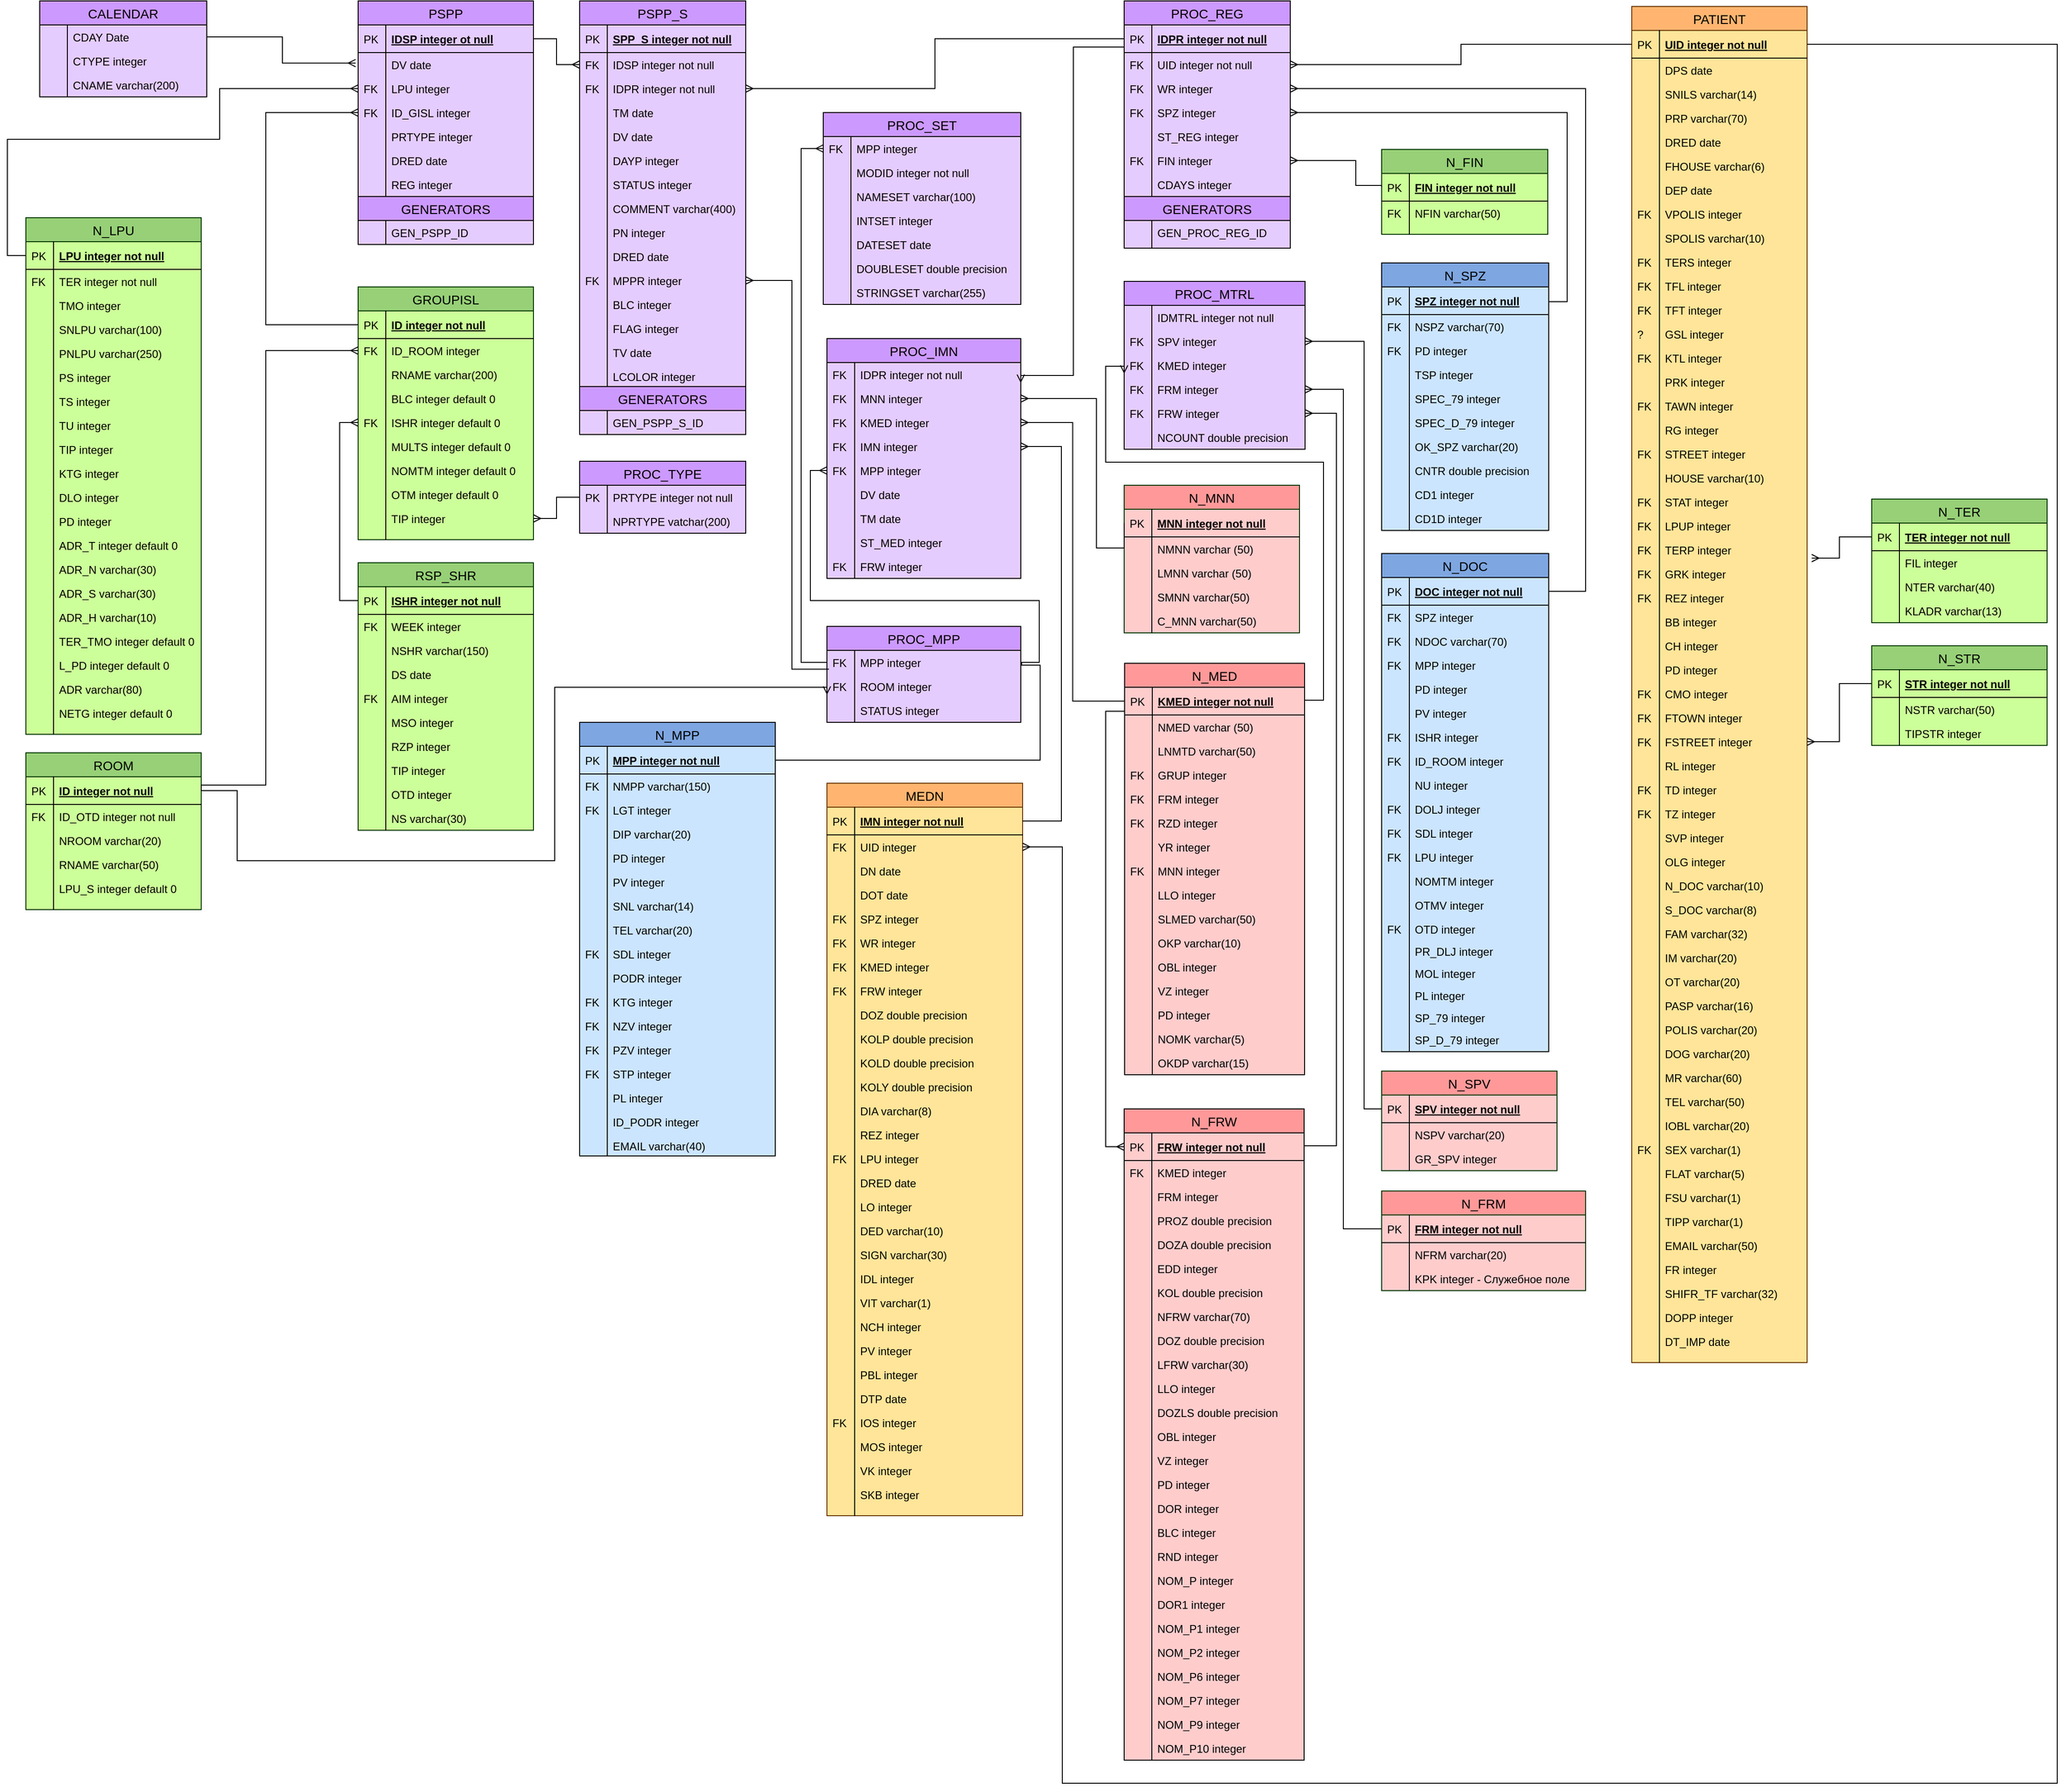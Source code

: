 <mxfile version="12.7.8" type="github">
  <diagram id="FUw9X7OmCRQf30oBuY6P" name="Page-1">
    <mxGraphModel dx="3197" dy="1233" grid="1" gridSize="10" guides="1" tooltips="1" connect="1" arrows="1" fold="1" page="1" pageScale="1" pageWidth="827" pageHeight="1169" math="0" shadow="0">
      <root>
        <mxCell id="0" />
        <mxCell id="1" parent="0" />
        <mxCell id="DqM6Q0FQ7EFnhmW7gJWp-1" value="PSPP" style="swimlane;fontStyle=0;childLayout=stackLayout;horizontal=1;startSize=26;horizontalStack=0;resizeParent=1;resizeParentMax=0;resizeLast=0;collapsible=1;marginBottom=0;swimlaneFillColor=#E5CCFF;align=center;fontSize=14;fillColor=#CC99FF;" vertex="1" parent="1">
          <mxGeometry x="40" y="40" width="190" height="264" as="geometry" />
        </mxCell>
        <mxCell id="DqM6Q0FQ7EFnhmW7gJWp-2" value="IDSP integer ot null" style="shape=partialRectangle;top=0;left=0;right=0;bottom=1;align=left;verticalAlign=middle;fillColor=none;spacingLeft=34;spacingRight=4;overflow=hidden;rotatable=0;points=[[0,0.5],[1,0.5]];portConstraint=eastwest;dropTarget=0;fontStyle=5;fontSize=12;" vertex="1" parent="DqM6Q0FQ7EFnhmW7gJWp-1">
          <mxGeometry y="26" width="190" height="30" as="geometry" />
        </mxCell>
        <mxCell id="DqM6Q0FQ7EFnhmW7gJWp-3" value="PK" style="shape=partialRectangle;top=0;left=0;bottom=0;fillColor=none;align=left;verticalAlign=middle;spacingLeft=4;spacingRight=4;overflow=hidden;rotatable=0;points=[];portConstraint=eastwest;part=1;fontSize=12;" vertex="1" connectable="0" parent="DqM6Q0FQ7EFnhmW7gJWp-2">
          <mxGeometry width="30" height="30" as="geometry" />
        </mxCell>
        <mxCell id="DqM6Q0FQ7EFnhmW7gJWp-4" value="DV date" style="shape=partialRectangle;top=0;left=0;right=0;bottom=0;align=left;verticalAlign=top;fillColor=none;spacingLeft=34;spacingRight=4;overflow=hidden;rotatable=0;points=[[0,0.5],[1,0.5]];portConstraint=eastwest;dropTarget=0;fontSize=12;" vertex="1" parent="DqM6Q0FQ7EFnhmW7gJWp-1">
          <mxGeometry y="56" width="190" height="26" as="geometry" />
        </mxCell>
        <mxCell id="DqM6Q0FQ7EFnhmW7gJWp-5" value="" style="shape=partialRectangle;top=0;left=0;bottom=0;fillColor=none;align=left;verticalAlign=top;spacingLeft=4;spacingRight=4;overflow=hidden;rotatable=0;points=[];portConstraint=eastwest;part=1;fontSize=12;" vertex="1" connectable="0" parent="DqM6Q0FQ7EFnhmW7gJWp-4">
          <mxGeometry width="30" height="26" as="geometry" />
        </mxCell>
        <mxCell id="DqM6Q0FQ7EFnhmW7gJWp-6" value="LPU integer" style="shape=partialRectangle;top=0;left=0;right=0;bottom=0;align=left;verticalAlign=top;fillColor=none;spacingLeft=34;spacingRight=4;overflow=hidden;rotatable=0;points=[[0,0.5],[1,0.5]];portConstraint=eastwest;dropTarget=0;fontSize=12;" vertex="1" parent="DqM6Q0FQ7EFnhmW7gJWp-1">
          <mxGeometry y="82" width="190" height="26" as="geometry" />
        </mxCell>
        <mxCell id="DqM6Q0FQ7EFnhmW7gJWp-7" value="FK" style="shape=partialRectangle;top=0;left=0;bottom=0;fillColor=none;align=left;verticalAlign=top;spacingLeft=4;spacingRight=4;overflow=hidden;rotatable=0;points=[];portConstraint=eastwest;part=1;fontSize=12;" vertex="1" connectable="0" parent="DqM6Q0FQ7EFnhmW7gJWp-6">
          <mxGeometry width="30" height="26" as="geometry" />
        </mxCell>
        <mxCell id="DqM6Q0FQ7EFnhmW7gJWp-8" value="ID_GISL integer" style="shape=partialRectangle;top=0;left=0;right=0;bottom=0;align=left;verticalAlign=top;fillColor=none;spacingLeft=34;spacingRight=4;overflow=hidden;rotatable=0;points=[[0,0.5],[1,0.5]];portConstraint=eastwest;dropTarget=0;fontSize=12;" vertex="1" parent="DqM6Q0FQ7EFnhmW7gJWp-1">
          <mxGeometry y="108" width="190" height="26" as="geometry" />
        </mxCell>
        <mxCell id="DqM6Q0FQ7EFnhmW7gJWp-9" value="FK" style="shape=partialRectangle;top=0;left=0;bottom=0;fillColor=none;align=left;verticalAlign=top;spacingLeft=4;spacingRight=4;overflow=hidden;rotatable=0;points=[];portConstraint=eastwest;part=1;fontSize=12;" vertex="1" connectable="0" parent="DqM6Q0FQ7EFnhmW7gJWp-8">
          <mxGeometry width="30" height="26" as="geometry" />
        </mxCell>
        <mxCell id="DqM6Q0FQ7EFnhmW7gJWp-10" value="PRTYPE integer" style="shape=partialRectangle;top=0;left=0;right=0;bottom=0;align=left;verticalAlign=top;fillColor=none;spacingLeft=34;spacingRight=4;overflow=hidden;rotatable=0;points=[[0,0.5],[1,0.5]];portConstraint=eastwest;dropTarget=0;fontSize=12;" vertex="1" parent="DqM6Q0FQ7EFnhmW7gJWp-1">
          <mxGeometry y="134" width="190" height="26" as="geometry" />
        </mxCell>
        <mxCell id="DqM6Q0FQ7EFnhmW7gJWp-11" value="" style="shape=partialRectangle;top=0;left=0;bottom=0;fillColor=none;align=left;verticalAlign=top;spacingLeft=4;spacingRight=4;overflow=hidden;rotatable=0;points=[];portConstraint=eastwest;part=1;fontSize=12;" vertex="1" connectable="0" parent="DqM6Q0FQ7EFnhmW7gJWp-10">
          <mxGeometry width="30" height="26" as="geometry" />
        </mxCell>
        <mxCell id="DqM6Q0FQ7EFnhmW7gJWp-12" value="DRED date" style="shape=partialRectangle;top=0;left=0;right=0;bottom=0;align=left;verticalAlign=top;fillColor=none;spacingLeft=34;spacingRight=4;overflow=hidden;rotatable=0;points=[[0,0.5],[1,0.5]];portConstraint=eastwest;dropTarget=0;fontSize=12;" vertex="1" parent="DqM6Q0FQ7EFnhmW7gJWp-1">
          <mxGeometry y="160" width="190" height="26" as="geometry" />
        </mxCell>
        <mxCell id="DqM6Q0FQ7EFnhmW7gJWp-13" value="" style="shape=partialRectangle;top=0;left=0;bottom=0;fillColor=none;align=left;verticalAlign=top;spacingLeft=4;spacingRight=4;overflow=hidden;rotatable=0;points=[];portConstraint=eastwest;part=1;fontSize=12;" vertex="1" connectable="0" parent="DqM6Q0FQ7EFnhmW7gJWp-12">
          <mxGeometry width="30" height="26" as="geometry" />
        </mxCell>
        <mxCell id="DqM6Q0FQ7EFnhmW7gJWp-14" value="REG integer" style="shape=partialRectangle;top=0;left=0;right=0;bottom=0;align=left;verticalAlign=top;fillColor=none;spacingLeft=34;spacingRight=4;overflow=hidden;rotatable=0;points=[[0,0.5],[1,0.5]];portConstraint=eastwest;dropTarget=0;fontSize=12;" vertex="1" parent="DqM6Q0FQ7EFnhmW7gJWp-1">
          <mxGeometry y="186" width="190" height="26" as="geometry" />
        </mxCell>
        <mxCell id="DqM6Q0FQ7EFnhmW7gJWp-15" value="" style="shape=partialRectangle;top=0;left=0;bottom=0;fillColor=none;align=left;verticalAlign=top;spacingLeft=4;spacingRight=4;overflow=hidden;rotatable=0;points=[];portConstraint=eastwest;part=1;fontSize=12;" vertex="1" connectable="0" parent="DqM6Q0FQ7EFnhmW7gJWp-14">
          <mxGeometry width="30" height="26" as="geometry" />
        </mxCell>
        <mxCell id="DqM6Q0FQ7EFnhmW7gJWp-16" value="GENERATORS" style="text;align=center;verticalAlign=middle;spacingLeft=4;spacingRight=4;strokeColor=#000000;fillColor=#CC99FF;rotatable=0;points=[[0,0.5],[1,0.5]];portConstraint=eastwest;fontSize=14;" vertex="1" parent="DqM6Q0FQ7EFnhmW7gJWp-1">
          <mxGeometry y="212" width="190" height="26" as="geometry" />
        </mxCell>
        <mxCell id="DqM6Q0FQ7EFnhmW7gJWp-17" value="GEN_PSPP_ID" style="shape=partialRectangle;top=0;left=0;right=0;bottom=0;align=left;verticalAlign=top;fillColor=none;spacingLeft=34;spacingRight=4;overflow=hidden;rotatable=0;points=[[0,0.5],[1,0.5]];portConstraint=eastwest;dropTarget=0;fontSize=12;" vertex="1" parent="DqM6Q0FQ7EFnhmW7gJWp-1">
          <mxGeometry y="238" width="190" height="26" as="geometry" />
        </mxCell>
        <mxCell id="DqM6Q0FQ7EFnhmW7gJWp-18" value="" style="shape=partialRectangle;top=0;left=0;bottom=0;fillColor=none;align=left;verticalAlign=top;spacingLeft=4;spacingRight=4;overflow=hidden;rotatable=0;points=[];portConstraint=eastwest;part=1;fontSize=12;" vertex="1" connectable="0" parent="DqM6Q0FQ7EFnhmW7gJWp-17">
          <mxGeometry width="30" height="26" as="geometry" />
        </mxCell>
        <mxCell id="DqM6Q0FQ7EFnhmW7gJWp-19" value="PSPP_S" style="swimlane;fontStyle=0;childLayout=stackLayout;horizontal=1;startSize=26;fillColor=#CC99FF;horizontalStack=0;resizeParent=1;resizeParentMax=0;resizeLast=0;collapsible=1;marginBottom=0;swimlaneFillColor=#E5CCFF;align=center;fontSize=14;" vertex="1" parent="1">
          <mxGeometry x="280" y="40" width="180" height="470" as="geometry" />
        </mxCell>
        <mxCell id="DqM6Q0FQ7EFnhmW7gJWp-20" value="SPP_S integer not null" style="shape=partialRectangle;top=0;left=0;right=0;bottom=1;align=left;verticalAlign=middle;fillColor=none;spacingLeft=34;spacingRight=4;overflow=hidden;rotatable=0;points=[[0,0.5],[1,0.5]];portConstraint=eastwest;dropTarget=0;fontStyle=5;fontSize=12;" vertex="1" parent="DqM6Q0FQ7EFnhmW7gJWp-19">
          <mxGeometry y="26" width="180" height="30" as="geometry" />
        </mxCell>
        <mxCell id="DqM6Q0FQ7EFnhmW7gJWp-21" value="PK" style="shape=partialRectangle;top=0;left=0;bottom=0;fillColor=none;align=left;verticalAlign=middle;spacingLeft=4;spacingRight=4;overflow=hidden;rotatable=0;points=[];portConstraint=eastwest;part=1;fontSize=12;" vertex="1" connectable="0" parent="DqM6Q0FQ7EFnhmW7gJWp-20">
          <mxGeometry width="30" height="30" as="geometry" />
        </mxCell>
        <mxCell id="DqM6Q0FQ7EFnhmW7gJWp-22" value="IDSP integer not null" style="shape=partialRectangle;top=0;left=0;right=0;bottom=0;align=left;verticalAlign=top;fillColor=none;spacingLeft=34;spacingRight=4;overflow=hidden;rotatable=0;points=[[0,0.5],[1,0.5]];portConstraint=eastwest;dropTarget=0;fontSize=12;" vertex="1" parent="DqM6Q0FQ7EFnhmW7gJWp-19">
          <mxGeometry y="56" width="180" height="26" as="geometry" />
        </mxCell>
        <mxCell id="DqM6Q0FQ7EFnhmW7gJWp-23" value="FK&#xa;" style="shape=partialRectangle;top=0;left=0;bottom=0;fillColor=none;align=left;verticalAlign=top;spacingLeft=4;spacingRight=4;overflow=hidden;rotatable=0;points=[];portConstraint=eastwest;part=1;fontSize=12;" vertex="1" connectable="0" parent="DqM6Q0FQ7EFnhmW7gJWp-22">
          <mxGeometry width="30" height="26" as="geometry" />
        </mxCell>
        <mxCell id="DqM6Q0FQ7EFnhmW7gJWp-24" value="IDPR integer not null" style="shape=partialRectangle;top=0;left=0;right=0;bottom=0;align=left;verticalAlign=top;fillColor=none;spacingLeft=34;spacingRight=4;overflow=hidden;rotatable=0;points=[[0,0.5],[1,0.5]];portConstraint=eastwest;dropTarget=0;fontSize=12;" vertex="1" parent="DqM6Q0FQ7EFnhmW7gJWp-19">
          <mxGeometry y="82" width="180" height="26" as="geometry" />
        </mxCell>
        <mxCell id="DqM6Q0FQ7EFnhmW7gJWp-25" value="FK" style="shape=partialRectangle;top=0;left=0;bottom=0;fillColor=none;align=left;verticalAlign=top;spacingLeft=4;spacingRight=4;overflow=hidden;rotatable=0;points=[];portConstraint=eastwest;part=1;fontSize=12;" vertex="1" connectable="0" parent="DqM6Q0FQ7EFnhmW7gJWp-24">
          <mxGeometry width="30" height="26" as="geometry" />
        </mxCell>
        <mxCell id="DqM6Q0FQ7EFnhmW7gJWp-26" value="TM date" style="shape=partialRectangle;top=0;left=0;right=0;bottom=0;align=left;verticalAlign=top;fillColor=none;spacingLeft=34;spacingRight=4;overflow=hidden;rotatable=0;points=[[0,0.5],[1,0.5]];portConstraint=eastwest;dropTarget=0;fontSize=12;" vertex="1" parent="DqM6Q0FQ7EFnhmW7gJWp-19">
          <mxGeometry y="108" width="180" height="26" as="geometry" />
        </mxCell>
        <mxCell id="DqM6Q0FQ7EFnhmW7gJWp-27" value="" style="shape=partialRectangle;top=0;left=0;bottom=0;fillColor=none;align=left;verticalAlign=top;spacingLeft=4;spacingRight=4;overflow=hidden;rotatable=0;points=[];portConstraint=eastwest;part=1;fontSize=12;" vertex="1" connectable="0" parent="DqM6Q0FQ7EFnhmW7gJWp-26">
          <mxGeometry width="30" height="26" as="geometry" />
        </mxCell>
        <mxCell id="DqM6Q0FQ7EFnhmW7gJWp-28" value="DV date" style="shape=partialRectangle;top=0;left=0;right=0;bottom=0;align=left;verticalAlign=top;fillColor=none;spacingLeft=34;spacingRight=4;overflow=hidden;rotatable=0;points=[[0,0.5],[1,0.5]];portConstraint=eastwest;dropTarget=0;fontSize=12;" vertex="1" parent="DqM6Q0FQ7EFnhmW7gJWp-19">
          <mxGeometry y="134" width="180" height="26" as="geometry" />
        </mxCell>
        <mxCell id="DqM6Q0FQ7EFnhmW7gJWp-29" value="" style="shape=partialRectangle;top=0;left=0;bottom=0;fillColor=none;align=left;verticalAlign=top;spacingLeft=4;spacingRight=4;overflow=hidden;rotatable=0;points=[];portConstraint=eastwest;part=1;fontSize=12;" vertex="1" connectable="0" parent="DqM6Q0FQ7EFnhmW7gJWp-28">
          <mxGeometry width="30" height="26" as="geometry" />
        </mxCell>
        <mxCell id="DqM6Q0FQ7EFnhmW7gJWp-30" value="DAYP integer" style="shape=partialRectangle;top=0;left=0;right=0;bottom=0;align=left;verticalAlign=top;fillColor=none;spacingLeft=34;spacingRight=4;overflow=hidden;rotatable=0;points=[[0,0.5],[1,0.5]];portConstraint=eastwest;dropTarget=0;fontSize=12;" vertex="1" parent="DqM6Q0FQ7EFnhmW7gJWp-19">
          <mxGeometry y="160" width="180" height="26" as="geometry" />
        </mxCell>
        <mxCell id="DqM6Q0FQ7EFnhmW7gJWp-31" value="" style="shape=partialRectangle;top=0;left=0;bottom=0;fillColor=none;align=left;verticalAlign=top;spacingLeft=4;spacingRight=4;overflow=hidden;rotatable=0;points=[];portConstraint=eastwest;part=1;fontSize=12;" vertex="1" connectable="0" parent="DqM6Q0FQ7EFnhmW7gJWp-30">
          <mxGeometry width="30" height="26" as="geometry" />
        </mxCell>
        <mxCell id="DqM6Q0FQ7EFnhmW7gJWp-32" value="STATUS integer" style="shape=partialRectangle;top=0;left=0;right=0;bottom=0;align=left;verticalAlign=top;fillColor=none;spacingLeft=34;spacingRight=4;overflow=hidden;rotatable=0;points=[[0,0.5],[1,0.5]];portConstraint=eastwest;dropTarget=0;fontSize=12;" vertex="1" parent="DqM6Q0FQ7EFnhmW7gJWp-19">
          <mxGeometry y="186" width="180" height="26" as="geometry" />
        </mxCell>
        <mxCell id="DqM6Q0FQ7EFnhmW7gJWp-33" value="" style="shape=partialRectangle;top=0;left=0;bottom=0;fillColor=none;align=left;verticalAlign=top;spacingLeft=4;spacingRight=4;overflow=hidden;rotatable=0;points=[];portConstraint=eastwest;part=1;fontSize=12;" vertex="1" connectable="0" parent="DqM6Q0FQ7EFnhmW7gJWp-32">
          <mxGeometry width="30" height="26" as="geometry" />
        </mxCell>
        <mxCell id="DqM6Q0FQ7EFnhmW7gJWp-34" value="COMMENT varchar(400)" style="shape=partialRectangle;top=0;left=0;right=0;bottom=0;align=left;verticalAlign=top;fillColor=none;spacingLeft=34;spacingRight=4;overflow=hidden;rotatable=0;points=[[0,0.5],[1,0.5]];portConstraint=eastwest;dropTarget=0;fontSize=12;" vertex="1" parent="DqM6Q0FQ7EFnhmW7gJWp-19">
          <mxGeometry y="212" width="180" height="26" as="geometry" />
        </mxCell>
        <mxCell id="DqM6Q0FQ7EFnhmW7gJWp-35" value="" style="shape=partialRectangle;top=0;left=0;bottom=0;fillColor=none;align=left;verticalAlign=top;spacingLeft=4;spacingRight=4;overflow=hidden;rotatable=0;points=[];portConstraint=eastwest;part=1;fontSize=12;" vertex="1" connectable="0" parent="DqM6Q0FQ7EFnhmW7gJWp-34">
          <mxGeometry width="30" height="26" as="geometry" />
        </mxCell>
        <mxCell id="DqM6Q0FQ7EFnhmW7gJWp-36" value="PN integer" style="shape=partialRectangle;top=0;left=0;right=0;bottom=0;align=left;verticalAlign=top;fillColor=none;spacingLeft=34;spacingRight=4;overflow=hidden;rotatable=0;points=[[0,0.5],[1,0.5]];portConstraint=eastwest;dropTarget=0;fontSize=12;" vertex="1" parent="DqM6Q0FQ7EFnhmW7gJWp-19">
          <mxGeometry y="238" width="180" height="26" as="geometry" />
        </mxCell>
        <mxCell id="DqM6Q0FQ7EFnhmW7gJWp-37" value="" style="shape=partialRectangle;top=0;left=0;bottom=0;fillColor=none;align=left;verticalAlign=top;spacingLeft=4;spacingRight=4;overflow=hidden;rotatable=0;points=[];portConstraint=eastwest;part=1;fontSize=12;" vertex="1" connectable="0" parent="DqM6Q0FQ7EFnhmW7gJWp-36">
          <mxGeometry width="30" height="26" as="geometry" />
        </mxCell>
        <mxCell id="DqM6Q0FQ7EFnhmW7gJWp-38" value="DRED date" style="shape=partialRectangle;top=0;left=0;right=0;bottom=0;align=left;verticalAlign=top;fillColor=none;spacingLeft=34;spacingRight=4;overflow=hidden;rotatable=0;points=[[0,0.5],[1,0.5]];portConstraint=eastwest;dropTarget=0;fontSize=12;" vertex="1" parent="DqM6Q0FQ7EFnhmW7gJWp-19">
          <mxGeometry y="264" width="180" height="26" as="geometry" />
        </mxCell>
        <mxCell id="DqM6Q0FQ7EFnhmW7gJWp-39" value="" style="shape=partialRectangle;top=0;left=0;bottom=0;fillColor=none;align=left;verticalAlign=top;spacingLeft=4;spacingRight=4;overflow=hidden;rotatable=0;points=[];portConstraint=eastwest;part=1;fontSize=12;" vertex="1" connectable="0" parent="DqM6Q0FQ7EFnhmW7gJWp-38">
          <mxGeometry width="30" height="26" as="geometry" />
        </mxCell>
        <mxCell id="DqM6Q0FQ7EFnhmW7gJWp-40" value="MPPR integer" style="shape=partialRectangle;top=0;left=0;right=0;bottom=0;align=left;verticalAlign=top;fillColor=none;spacingLeft=34;spacingRight=4;overflow=hidden;rotatable=0;points=[[0,0.5],[1,0.5]];portConstraint=eastwest;dropTarget=0;fontSize=12;" vertex="1" parent="DqM6Q0FQ7EFnhmW7gJWp-19">
          <mxGeometry y="290" width="180" height="26" as="geometry" />
        </mxCell>
        <mxCell id="DqM6Q0FQ7EFnhmW7gJWp-41" value="FK" style="shape=partialRectangle;top=0;left=0;bottom=0;fillColor=none;align=left;verticalAlign=top;spacingLeft=4;spacingRight=4;overflow=hidden;rotatable=0;points=[];portConstraint=eastwest;part=1;fontSize=12;" vertex="1" connectable="0" parent="DqM6Q0FQ7EFnhmW7gJWp-40">
          <mxGeometry width="30" height="26" as="geometry" />
        </mxCell>
        <mxCell id="DqM6Q0FQ7EFnhmW7gJWp-42" value="BLC integer" style="shape=partialRectangle;top=0;left=0;right=0;bottom=0;align=left;verticalAlign=top;fillColor=none;spacingLeft=34;spacingRight=4;overflow=hidden;rotatable=0;points=[[0,0.5],[1,0.5]];portConstraint=eastwest;dropTarget=0;fontSize=12;" vertex="1" parent="DqM6Q0FQ7EFnhmW7gJWp-19">
          <mxGeometry y="316" width="180" height="26" as="geometry" />
        </mxCell>
        <mxCell id="DqM6Q0FQ7EFnhmW7gJWp-43" value="" style="shape=partialRectangle;top=0;left=0;bottom=0;fillColor=none;align=left;verticalAlign=top;spacingLeft=4;spacingRight=4;overflow=hidden;rotatable=0;points=[];portConstraint=eastwest;part=1;fontSize=12;" vertex="1" connectable="0" parent="DqM6Q0FQ7EFnhmW7gJWp-42">
          <mxGeometry width="30" height="26" as="geometry" />
        </mxCell>
        <mxCell id="DqM6Q0FQ7EFnhmW7gJWp-44" value="FLAG integer" style="shape=partialRectangle;top=0;left=0;right=0;bottom=0;align=left;verticalAlign=top;fillColor=none;spacingLeft=34;spacingRight=4;overflow=hidden;rotatable=0;points=[[0,0.5],[1,0.5]];portConstraint=eastwest;dropTarget=0;fontSize=12;" vertex="1" parent="DqM6Q0FQ7EFnhmW7gJWp-19">
          <mxGeometry y="342" width="180" height="26" as="geometry" />
        </mxCell>
        <mxCell id="DqM6Q0FQ7EFnhmW7gJWp-45" value="" style="shape=partialRectangle;top=0;left=0;bottom=0;fillColor=none;align=left;verticalAlign=top;spacingLeft=4;spacingRight=4;overflow=hidden;rotatable=0;points=[];portConstraint=eastwest;part=1;fontSize=12;" vertex="1" connectable="0" parent="DqM6Q0FQ7EFnhmW7gJWp-44">
          <mxGeometry width="30" height="26" as="geometry" />
        </mxCell>
        <mxCell id="DqM6Q0FQ7EFnhmW7gJWp-46" value="TV date" style="shape=partialRectangle;top=0;left=0;right=0;bottom=0;align=left;verticalAlign=top;fillColor=none;spacingLeft=34;spacingRight=4;overflow=hidden;rotatable=0;points=[[0,0.5],[1,0.5]];portConstraint=eastwest;dropTarget=0;fontSize=12;" vertex="1" parent="DqM6Q0FQ7EFnhmW7gJWp-19">
          <mxGeometry y="368" width="180" height="26" as="geometry" />
        </mxCell>
        <mxCell id="DqM6Q0FQ7EFnhmW7gJWp-47" value="" style="shape=partialRectangle;top=0;left=0;bottom=0;fillColor=none;align=left;verticalAlign=top;spacingLeft=4;spacingRight=4;overflow=hidden;rotatable=0;points=[];portConstraint=eastwest;part=1;fontSize=12;" vertex="1" connectable="0" parent="DqM6Q0FQ7EFnhmW7gJWp-46">
          <mxGeometry width="30" height="26" as="geometry" />
        </mxCell>
        <mxCell id="DqM6Q0FQ7EFnhmW7gJWp-48" value="LCOLOR integer" style="shape=partialRectangle;top=0;left=0;right=0;bottom=0;align=left;verticalAlign=top;fillColor=none;spacingLeft=34;spacingRight=4;overflow=hidden;rotatable=0;points=[[0,0.5],[1,0.5]];portConstraint=eastwest;dropTarget=0;fontSize=12;" vertex="1" parent="DqM6Q0FQ7EFnhmW7gJWp-19">
          <mxGeometry y="394" width="180" height="24" as="geometry" />
        </mxCell>
        <mxCell id="DqM6Q0FQ7EFnhmW7gJWp-49" value="" style="shape=partialRectangle;top=0;left=0;bottom=0;fillColor=none;align=left;verticalAlign=top;spacingLeft=4;spacingRight=4;overflow=hidden;rotatable=0;points=[];portConstraint=eastwest;part=1;fontSize=12;" vertex="1" connectable="0" parent="DqM6Q0FQ7EFnhmW7gJWp-48">
          <mxGeometry width="30" height="24" as="geometry" />
        </mxCell>
        <mxCell id="DqM6Q0FQ7EFnhmW7gJWp-50" value="GENERATORS" style="text;align=center;verticalAlign=middle;spacingLeft=4;spacingRight=4;strokeColor=#000000;fillColor=#CC99FF;rotatable=0;points=[[0,0.5],[1,0.5]];portConstraint=eastwest;fontSize=14;" vertex="1" parent="DqM6Q0FQ7EFnhmW7gJWp-19">
          <mxGeometry y="418" width="180" height="26" as="geometry" />
        </mxCell>
        <mxCell id="DqM6Q0FQ7EFnhmW7gJWp-51" value="GEN_PSPP_S_ID" style="shape=partialRectangle;top=0;left=0;right=0;bottom=0;align=left;verticalAlign=top;fillColor=none;spacingLeft=34;spacingRight=4;overflow=hidden;rotatable=0;points=[[0,0.5],[1,0.5]];portConstraint=eastwest;dropTarget=0;fontSize=12;" vertex="1" parent="DqM6Q0FQ7EFnhmW7gJWp-19">
          <mxGeometry y="444" width="180" height="26" as="geometry" />
        </mxCell>
        <mxCell id="DqM6Q0FQ7EFnhmW7gJWp-52" value="" style="shape=partialRectangle;top=0;left=0;bottom=0;fillColor=none;align=left;verticalAlign=top;spacingLeft=4;spacingRight=4;overflow=hidden;rotatable=0;points=[];portConstraint=eastwest;part=1;fontSize=12;" vertex="1" connectable="0" parent="DqM6Q0FQ7EFnhmW7gJWp-51">
          <mxGeometry width="30" height="26" as="geometry" />
        </mxCell>
        <mxCell id="DqM6Q0FQ7EFnhmW7gJWp-53" style="edgeStyle=orthogonalEdgeStyle;rounded=0;orthogonalLoop=1;jettySize=auto;html=1;exitX=1;exitY=0.5;exitDx=0;exitDy=0;entryX=0;entryY=0.5;entryDx=0;entryDy=0;endArrow=ERmany;endFill=0;" edge="1" parent="1" source="DqM6Q0FQ7EFnhmW7gJWp-2" target="DqM6Q0FQ7EFnhmW7gJWp-22">
          <mxGeometry relative="1" as="geometry" />
        </mxCell>
        <mxCell id="DqM6Q0FQ7EFnhmW7gJWp-54" value="PROC_REG" style="swimlane;fontStyle=0;childLayout=stackLayout;horizontal=1;startSize=26;fillColor=#CC99FF;horizontalStack=0;resizeParent=1;resizeParentMax=0;resizeLast=0;collapsible=1;marginBottom=0;swimlaneFillColor=#E5CCFF;align=center;fontSize=14;" vertex="1" parent="1">
          <mxGeometry x="870" y="40" width="180" height="268" as="geometry">
            <mxRectangle x="470" y="40" width="110" height="26" as="alternateBounds" />
          </mxGeometry>
        </mxCell>
        <mxCell id="DqM6Q0FQ7EFnhmW7gJWp-55" value="IDPR integer not null" style="shape=partialRectangle;top=0;left=0;right=0;bottom=1;align=left;verticalAlign=middle;fillColor=none;spacingLeft=34;spacingRight=4;overflow=hidden;rotatable=0;points=[[0,0.5],[1,0.5]];portConstraint=eastwest;dropTarget=0;fontStyle=5;fontSize=12;" vertex="1" parent="DqM6Q0FQ7EFnhmW7gJWp-54">
          <mxGeometry y="26" width="180" height="30" as="geometry" />
        </mxCell>
        <mxCell id="DqM6Q0FQ7EFnhmW7gJWp-56" value="PK" style="shape=partialRectangle;top=0;left=0;bottom=0;fillColor=none;align=left;verticalAlign=middle;spacingLeft=4;spacingRight=4;overflow=hidden;rotatable=0;points=[];portConstraint=eastwest;part=1;fontSize=12;" vertex="1" connectable="0" parent="DqM6Q0FQ7EFnhmW7gJWp-55">
          <mxGeometry width="30" height="30" as="geometry" />
        </mxCell>
        <mxCell id="DqM6Q0FQ7EFnhmW7gJWp-57" value="UID integer not null" style="shape=partialRectangle;top=0;left=0;right=0;bottom=0;align=left;verticalAlign=top;fillColor=none;spacingLeft=34;spacingRight=4;overflow=hidden;rotatable=0;points=[[0,0.5],[1,0.5]];portConstraint=eastwest;dropTarget=0;fontSize=12;" vertex="1" parent="DqM6Q0FQ7EFnhmW7gJWp-54">
          <mxGeometry y="56" width="180" height="26" as="geometry" />
        </mxCell>
        <mxCell id="DqM6Q0FQ7EFnhmW7gJWp-58" value="FK" style="shape=partialRectangle;top=0;left=0;bottom=0;fillColor=none;align=left;verticalAlign=top;spacingLeft=4;spacingRight=4;overflow=hidden;rotatable=0;points=[];portConstraint=eastwest;part=1;fontSize=12;" vertex="1" connectable="0" parent="DqM6Q0FQ7EFnhmW7gJWp-57">
          <mxGeometry width="30" height="26" as="geometry" />
        </mxCell>
        <mxCell id="DqM6Q0FQ7EFnhmW7gJWp-59" value="WR integer" style="shape=partialRectangle;top=0;left=0;right=0;bottom=0;align=left;verticalAlign=top;fillColor=none;spacingLeft=34;spacingRight=4;overflow=hidden;rotatable=0;points=[[0,0.5],[1,0.5]];portConstraint=eastwest;dropTarget=0;fontSize=12;" vertex="1" parent="DqM6Q0FQ7EFnhmW7gJWp-54">
          <mxGeometry y="82" width="180" height="26" as="geometry" />
        </mxCell>
        <mxCell id="DqM6Q0FQ7EFnhmW7gJWp-60" value="FK" style="shape=partialRectangle;top=0;left=0;bottom=0;fillColor=none;align=left;verticalAlign=top;spacingLeft=4;spacingRight=4;overflow=hidden;rotatable=0;points=[];portConstraint=eastwest;part=1;fontSize=12;" vertex="1" connectable="0" parent="DqM6Q0FQ7EFnhmW7gJWp-59">
          <mxGeometry width="30" height="26" as="geometry" />
        </mxCell>
        <mxCell id="DqM6Q0FQ7EFnhmW7gJWp-61" value="SPZ integer" style="shape=partialRectangle;top=0;left=0;right=0;bottom=0;align=left;verticalAlign=top;fillColor=none;spacingLeft=34;spacingRight=4;overflow=hidden;rotatable=0;points=[[0,0.5],[1,0.5]];portConstraint=eastwest;dropTarget=0;fontSize=12;" vertex="1" parent="DqM6Q0FQ7EFnhmW7gJWp-54">
          <mxGeometry y="108" width="180" height="26" as="geometry" />
        </mxCell>
        <mxCell id="DqM6Q0FQ7EFnhmW7gJWp-62" value="FK" style="shape=partialRectangle;top=0;left=0;bottom=0;fillColor=none;align=left;verticalAlign=top;spacingLeft=4;spacingRight=4;overflow=hidden;rotatable=0;points=[];portConstraint=eastwest;part=1;fontSize=12;" vertex="1" connectable="0" parent="DqM6Q0FQ7EFnhmW7gJWp-61">
          <mxGeometry width="30" height="26" as="geometry" />
        </mxCell>
        <mxCell id="DqM6Q0FQ7EFnhmW7gJWp-63" value="ST_REG integer" style="shape=partialRectangle;top=0;left=0;right=0;bottom=0;align=left;verticalAlign=top;fillColor=none;spacingLeft=34;spacingRight=4;overflow=hidden;rotatable=0;points=[[0,0.5],[1,0.5]];portConstraint=eastwest;dropTarget=0;fontSize=12;" vertex="1" parent="DqM6Q0FQ7EFnhmW7gJWp-54">
          <mxGeometry y="134" width="180" height="26" as="geometry" />
        </mxCell>
        <mxCell id="DqM6Q0FQ7EFnhmW7gJWp-64" value="" style="shape=partialRectangle;top=0;left=0;bottom=0;fillColor=none;align=left;verticalAlign=top;spacingLeft=4;spacingRight=4;overflow=hidden;rotatable=0;points=[];portConstraint=eastwest;part=1;fontSize=12;" vertex="1" connectable="0" parent="DqM6Q0FQ7EFnhmW7gJWp-63">
          <mxGeometry width="30" height="26" as="geometry" />
        </mxCell>
        <mxCell id="DqM6Q0FQ7EFnhmW7gJWp-65" value="FIN integer" style="shape=partialRectangle;top=0;left=0;right=0;bottom=0;align=left;verticalAlign=top;fillColor=none;spacingLeft=34;spacingRight=4;overflow=hidden;rotatable=0;points=[[0,0.5],[1,0.5]];portConstraint=eastwest;dropTarget=0;fontSize=12;" vertex="1" parent="DqM6Q0FQ7EFnhmW7gJWp-54">
          <mxGeometry y="160" width="180" height="26" as="geometry" />
        </mxCell>
        <mxCell id="DqM6Q0FQ7EFnhmW7gJWp-66" value="FK" style="shape=partialRectangle;top=0;left=0;bottom=0;fillColor=none;align=left;verticalAlign=top;spacingLeft=4;spacingRight=4;overflow=hidden;rotatable=0;points=[];portConstraint=eastwest;part=1;fontSize=12;" vertex="1" connectable="0" parent="DqM6Q0FQ7EFnhmW7gJWp-65">
          <mxGeometry width="30" height="26" as="geometry" />
        </mxCell>
        <mxCell id="DqM6Q0FQ7EFnhmW7gJWp-67" value="CDAYS integer" style="shape=partialRectangle;top=0;left=0;right=0;bottom=0;align=left;verticalAlign=top;fillColor=none;spacingLeft=34;spacingRight=4;overflow=hidden;rotatable=0;points=[[0,0.5],[1,0.5]];portConstraint=eastwest;dropTarget=0;fontSize=12;" vertex="1" parent="DqM6Q0FQ7EFnhmW7gJWp-54">
          <mxGeometry y="186" width="180" height="26" as="geometry" />
        </mxCell>
        <mxCell id="DqM6Q0FQ7EFnhmW7gJWp-68" value="" style="shape=partialRectangle;top=0;left=0;bottom=0;fillColor=none;align=left;verticalAlign=top;spacingLeft=4;spacingRight=4;overflow=hidden;rotatable=0;points=[];portConstraint=eastwest;part=1;fontSize=12;" vertex="1" connectable="0" parent="DqM6Q0FQ7EFnhmW7gJWp-67">
          <mxGeometry width="30" height="26" as="geometry" />
        </mxCell>
        <mxCell id="DqM6Q0FQ7EFnhmW7gJWp-69" value="GENERATORS" style="text;align=center;verticalAlign=middle;spacingLeft=4;spacingRight=4;strokeColor=#000000;fillColor=#CC99FF;rotatable=0;points=[[0,0.5],[1,0.5]];portConstraint=eastwest;fontSize=14;" vertex="1" parent="DqM6Q0FQ7EFnhmW7gJWp-54">
          <mxGeometry y="212" width="180" height="26" as="geometry" />
        </mxCell>
        <mxCell id="DqM6Q0FQ7EFnhmW7gJWp-70" value="GEN_PROC_REG_ID" style="shape=partialRectangle;top=0;left=0;right=0;bottom=0;align=left;verticalAlign=top;fillColor=none;spacingLeft=34;spacingRight=4;overflow=hidden;rotatable=0;points=[[0,0.5],[1,0.5]];portConstraint=eastwest;dropTarget=0;fontSize=12;" vertex="1" parent="DqM6Q0FQ7EFnhmW7gJWp-54">
          <mxGeometry y="238" width="180" height="30" as="geometry" />
        </mxCell>
        <mxCell id="DqM6Q0FQ7EFnhmW7gJWp-71" value="" style="shape=partialRectangle;top=0;left=0;bottom=0;fillColor=none;align=left;verticalAlign=top;spacingLeft=4;spacingRight=4;overflow=hidden;rotatable=0;points=[];portConstraint=eastwest;part=1;fontSize=12;" vertex="1" connectable="0" parent="DqM6Q0FQ7EFnhmW7gJWp-70">
          <mxGeometry width="30" height="30" as="geometry" />
        </mxCell>
        <mxCell id="DqM6Q0FQ7EFnhmW7gJWp-72" style="edgeStyle=orthogonalEdgeStyle;rounded=0;orthogonalLoop=1;jettySize=auto;html=1;exitX=0;exitY=0.5;exitDx=0;exitDy=0;entryX=1;entryY=0.5;entryDx=0;entryDy=0;endArrow=ERmany;endFill=0;" edge="1" parent="1" source="DqM6Q0FQ7EFnhmW7gJWp-55" target="DqM6Q0FQ7EFnhmW7gJWp-24">
          <mxGeometry relative="1" as="geometry" />
        </mxCell>
        <mxCell id="DqM6Q0FQ7EFnhmW7gJWp-73" value="N_LPU" style="swimlane;fontStyle=0;childLayout=stackLayout;horizontal=1;startSize=26;fillColor=#97D077;horizontalStack=0;resizeParent=1;resizeParentMax=0;resizeLast=0;collapsible=1;marginBottom=0;swimlaneFillColor=#CCFF99;align=center;fontSize=14;strokeColor=#003300;" vertex="1" parent="1">
          <mxGeometry x="-320" y="275" width="190" height="560" as="geometry" />
        </mxCell>
        <mxCell id="DqM6Q0FQ7EFnhmW7gJWp-74" value="LPU integer not null" style="shape=partialRectangle;top=0;left=0;right=0;bottom=1;align=left;verticalAlign=middle;fillColor=none;spacingLeft=34;spacingRight=4;overflow=hidden;rotatable=0;points=[[0,0.5],[1,0.5]];portConstraint=eastwest;dropTarget=0;fontStyle=5;fontSize=12;" vertex="1" parent="DqM6Q0FQ7EFnhmW7gJWp-73">
          <mxGeometry y="26" width="190" height="30" as="geometry" />
        </mxCell>
        <mxCell id="DqM6Q0FQ7EFnhmW7gJWp-75" value="PK" style="shape=partialRectangle;top=0;left=0;bottom=0;fillColor=none;align=left;verticalAlign=middle;spacingLeft=4;spacingRight=4;overflow=hidden;rotatable=0;points=[];portConstraint=eastwest;part=1;fontSize=12;" vertex="1" connectable="0" parent="DqM6Q0FQ7EFnhmW7gJWp-74">
          <mxGeometry width="30" height="30" as="geometry" />
        </mxCell>
        <mxCell id="DqM6Q0FQ7EFnhmW7gJWp-76" value="TER integer not null" style="shape=partialRectangle;top=0;left=0;right=0;bottom=0;align=left;verticalAlign=top;fillColor=none;spacingLeft=34;spacingRight=4;overflow=hidden;rotatable=0;points=[[0,0.5],[1,0.5]];portConstraint=eastwest;dropTarget=0;fontSize=12;" vertex="1" parent="DqM6Q0FQ7EFnhmW7gJWp-73">
          <mxGeometry y="56" width="190" height="26" as="geometry" />
        </mxCell>
        <mxCell id="DqM6Q0FQ7EFnhmW7gJWp-77" value="FK" style="shape=partialRectangle;top=0;left=0;bottom=0;fillColor=none;align=left;verticalAlign=top;spacingLeft=4;spacingRight=4;overflow=hidden;rotatable=0;points=[];portConstraint=eastwest;part=1;fontSize=12;" vertex="1" connectable="0" parent="DqM6Q0FQ7EFnhmW7gJWp-76">
          <mxGeometry width="30" height="26" as="geometry" />
        </mxCell>
        <mxCell id="DqM6Q0FQ7EFnhmW7gJWp-78" value="TMO integer" style="shape=partialRectangle;top=0;left=0;right=0;bottom=0;align=left;verticalAlign=top;fillColor=none;spacingLeft=34;spacingRight=4;overflow=hidden;rotatable=0;points=[[0,0.5],[1,0.5]];portConstraint=eastwest;dropTarget=0;fontSize=12;" vertex="1" parent="DqM6Q0FQ7EFnhmW7gJWp-73">
          <mxGeometry y="82" width="190" height="26" as="geometry" />
        </mxCell>
        <mxCell id="DqM6Q0FQ7EFnhmW7gJWp-79" value="" style="shape=partialRectangle;top=0;left=0;bottom=0;fillColor=none;align=left;verticalAlign=top;spacingLeft=4;spacingRight=4;overflow=hidden;rotatable=0;points=[];portConstraint=eastwest;part=1;fontSize=12;" vertex="1" connectable="0" parent="DqM6Q0FQ7EFnhmW7gJWp-78">
          <mxGeometry width="30" height="26" as="geometry" />
        </mxCell>
        <mxCell id="DqM6Q0FQ7EFnhmW7gJWp-80" value="SNLPU varchar(100)" style="shape=partialRectangle;top=0;left=0;right=0;bottom=0;align=left;verticalAlign=top;fillColor=none;spacingLeft=34;spacingRight=4;overflow=hidden;rotatable=0;points=[[0,0.5],[1,0.5]];portConstraint=eastwest;dropTarget=0;fontSize=12;strokeColor=#003300;" vertex="1" parent="DqM6Q0FQ7EFnhmW7gJWp-73">
          <mxGeometry y="108" width="190" height="26" as="geometry" />
        </mxCell>
        <mxCell id="DqM6Q0FQ7EFnhmW7gJWp-81" value="" style="shape=partialRectangle;top=0;left=0;bottom=0;fillColor=none;align=left;verticalAlign=top;spacingLeft=4;spacingRight=4;overflow=hidden;rotatable=0;points=[];portConstraint=eastwest;part=1;fontSize=12;" vertex="1" connectable="0" parent="DqM6Q0FQ7EFnhmW7gJWp-80">
          <mxGeometry width="30" height="26" as="geometry" />
        </mxCell>
        <mxCell id="DqM6Q0FQ7EFnhmW7gJWp-82" value="PNLPU varchar(250)" style="shape=partialRectangle;top=0;left=0;right=0;bottom=0;align=left;verticalAlign=top;fillColor=none;spacingLeft=34;spacingRight=4;overflow=hidden;rotatable=0;points=[[0,0.5],[1,0.5]];portConstraint=eastwest;dropTarget=0;fontSize=12;strokeColor=#003300;" vertex="1" parent="DqM6Q0FQ7EFnhmW7gJWp-73">
          <mxGeometry y="134" width="190" height="26" as="geometry" />
        </mxCell>
        <mxCell id="DqM6Q0FQ7EFnhmW7gJWp-83" value="" style="shape=partialRectangle;top=0;left=0;bottom=0;fillColor=none;align=left;verticalAlign=top;spacingLeft=4;spacingRight=4;overflow=hidden;rotatable=0;points=[];portConstraint=eastwest;part=1;fontSize=12;" vertex="1" connectable="0" parent="DqM6Q0FQ7EFnhmW7gJWp-82">
          <mxGeometry width="30" height="26" as="geometry" />
        </mxCell>
        <mxCell id="DqM6Q0FQ7EFnhmW7gJWp-84" value="PS integer" style="shape=partialRectangle;top=0;left=0;right=0;bottom=0;align=left;verticalAlign=top;fillColor=none;spacingLeft=34;spacingRight=4;overflow=hidden;rotatable=0;points=[[0,0.5],[1,0.5]];portConstraint=eastwest;dropTarget=0;fontSize=12;strokeColor=#003300;" vertex="1" parent="DqM6Q0FQ7EFnhmW7gJWp-73">
          <mxGeometry y="160" width="190" height="26" as="geometry" />
        </mxCell>
        <mxCell id="DqM6Q0FQ7EFnhmW7gJWp-85" value="" style="shape=partialRectangle;top=0;left=0;bottom=0;fillColor=none;align=left;verticalAlign=top;spacingLeft=4;spacingRight=4;overflow=hidden;rotatable=0;points=[];portConstraint=eastwest;part=1;fontSize=12;" vertex="1" connectable="0" parent="DqM6Q0FQ7EFnhmW7gJWp-84">
          <mxGeometry width="30" height="26" as="geometry" />
        </mxCell>
        <mxCell id="DqM6Q0FQ7EFnhmW7gJWp-86" value="TS integer" style="shape=partialRectangle;top=0;left=0;right=0;bottom=0;align=left;verticalAlign=top;fillColor=none;spacingLeft=34;spacingRight=4;overflow=hidden;rotatable=0;points=[[0,0.5],[1,0.5]];portConstraint=eastwest;dropTarget=0;fontSize=12;strokeColor=#003300;" vertex="1" parent="DqM6Q0FQ7EFnhmW7gJWp-73">
          <mxGeometry y="186" width="190" height="26" as="geometry" />
        </mxCell>
        <mxCell id="DqM6Q0FQ7EFnhmW7gJWp-87" value="" style="shape=partialRectangle;top=0;left=0;bottom=0;fillColor=none;align=left;verticalAlign=top;spacingLeft=4;spacingRight=4;overflow=hidden;rotatable=0;points=[];portConstraint=eastwest;part=1;fontSize=12;" vertex="1" connectable="0" parent="DqM6Q0FQ7EFnhmW7gJWp-86">
          <mxGeometry width="30" height="26" as="geometry" />
        </mxCell>
        <mxCell id="DqM6Q0FQ7EFnhmW7gJWp-88" value="TU integer" style="shape=partialRectangle;top=0;left=0;right=0;bottom=0;align=left;verticalAlign=top;fillColor=none;spacingLeft=34;spacingRight=4;overflow=hidden;rotatable=0;points=[[0,0.5],[1,0.5]];portConstraint=eastwest;dropTarget=0;fontSize=12;strokeColor=#003300;" vertex="1" parent="DqM6Q0FQ7EFnhmW7gJWp-73">
          <mxGeometry y="212" width="190" height="26" as="geometry" />
        </mxCell>
        <mxCell id="DqM6Q0FQ7EFnhmW7gJWp-89" value="" style="shape=partialRectangle;top=0;left=0;bottom=0;fillColor=none;align=left;verticalAlign=top;spacingLeft=4;spacingRight=4;overflow=hidden;rotatable=0;points=[];portConstraint=eastwest;part=1;fontSize=12;" vertex="1" connectable="0" parent="DqM6Q0FQ7EFnhmW7gJWp-88">
          <mxGeometry width="30" height="26" as="geometry" />
        </mxCell>
        <mxCell id="DqM6Q0FQ7EFnhmW7gJWp-90" value="TIP integer" style="shape=partialRectangle;top=0;left=0;right=0;bottom=0;align=left;verticalAlign=top;fillColor=none;spacingLeft=34;spacingRight=4;overflow=hidden;rotatable=0;points=[[0,0.5],[1,0.5]];portConstraint=eastwest;dropTarget=0;fontSize=12;strokeColor=#003300;" vertex="1" parent="DqM6Q0FQ7EFnhmW7gJWp-73">
          <mxGeometry y="238" width="190" height="26" as="geometry" />
        </mxCell>
        <mxCell id="DqM6Q0FQ7EFnhmW7gJWp-91" value="" style="shape=partialRectangle;top=0;left=0;bottom=0;fillColor=none;align=left;verticalAlign=top;spacingLeft=4;spacingRight=4;overflow=hidden;rotatable=0;points=[];portConstraint=eastwest;part=1;fontSize=12;" vertex="1" connectable="0" parent="DqM6Q0FQ7EFnhmW7gJWp-90">
          <mxGeometry width="30" height="26" as="geometry" />
        </mxCell>
        <mxCell id="DqM6Q0FQ7EFnhmW7gJWp-92" value="KTG integer" style="shape=partialRectangle;top=0;left=0;right=0;bottom=0;align=left;verticalAlign=top;fillColor=none;spacingLeft=34;spacingRight=4;overflow=hidden;rotatable=0;points=[[0,0.5],[1,0.5]];portConstraint=eastwest;dropTarget=0;fontSize=12;strokeColor=#003300;" vertex="1" parent="DqM6Q0FQ7EFnhmW7gJWp-73">
          <mxGeometry y="264" width="190" height="26" as="geometry" />
        </mxCell>
        <mxCell id="DqM6Q0FQ7EFnhmW7gJWp-93" value="" style="shape=partialRectangle;top=0;left=0;bottom=0;fillColor=none;align=left;verticalAlign=top;spacingLeft=4;spacingRight=4;overflow=hidden;rotatable=0;points=[];portConstraint=eastwest;part=1;fontSize=12;" vertex="1" connectable="0" parent="DqM6Q0FQ7EFnhmW7gJWp-92">
          <mxGeometry width="30" height="26" as="geometry" />
        </mxCell>
        <mxCell id="DqM6Q0FQ7EFnhmW7gJWp-94" value="DLO integer" style="shape=partialRectangle;top=0;left=0;right=0;bottom=0;align=left;verticalAlign=top;fillColor=none;spacingLeft=34;spacingRight=4;overflow=hidden;rotatable=0;points=[[0,0.5],[1,0.5]];portConstraint=eastwest;dropTarget=0;fontSize=12;strokeColor=#003300;" vertex="1" parent="DqM6Q0FQ7EFnhmW7gJWp-73">
          <mxGeometry y="290" width="190" height="26" as="geometry" />
        </mxCell>
        <mxCell id="DqM6Q0FQ7EFnhmW7gJWp-95" value="" style="shape=partialRectangle;top=0;left=0;bottom=0;fillColor=none;align=left;verticalAlign=top;spacingLeft=4;spacingRight=4;overflow=hidden;rotatable=0;points=[];portConstraint=eastwest;part=1;fontSize=12;" vertex="1" connectable="0" parent="DqM6Q0FQ7EFnhmW7gJWp-94">
          <mxGeometry width="30" height="26" as="geometry" />
        </mxCell>
        <mxCell id="DqM6Q0FQ7EFnhmW7gJWp-96" value="PD integer" style="shape=partialRectangle;top=0;left=0;right=0;bottom=0;align=left;verticalAlign=top;fillColor=none;spacingLeft=34;spacingRight=4;overflow=hidden;rotatable=0;points=[[0,0.5],[1,0.5]];portConstraint=eastwest;dropTarget=0;fontSize=12;strokeColor=#003300;" vertex="1" parent="DqM6Q0FQ7EFnhmW7gJWp-73">
          <mxGeometry y="316" width="190" height="26" as="geometry" />
        </mxCell>
        <mxCell id="DqM6Q0FQ7EFnhmW7gJWp-97" value="" style="shape=partialRectangle;top=0;left=0;bottom=0;fillColor=none;align=left;verticalAlign=top;spacingLeft=4;spacingRight=4;overflow=hidden;rotatable=0;points=[];portConstraint=eastwest;part=1;fontSize=12;" vertex="1" connectable="0" parent="DqM6Q0FQ7EFnhmW7gJWp-96">
          <mxGeometry width="30" height="26" as="geometry" />
        </mxCell>
        <mxCell id="DqM6Q0FQ7EFnhmW7gJWp-98" value="ADR_T integer default 0&#xa;" style="shape=partialRectangle;top=0;left=0;right=0;bottom=0;align=left;verticalAlign=top;fillColor=none;spacingLeft=34;spacingRight=4;overflow=hidden;rotatable=0;points=[[0,0.5],[1,0.5]];portConstraint=eastwest;dropTarget=0;fontSize=12;strokeColor=#003300;" vertex="1" parent="DqM6Q0FQ7EFnhmW7gJWp-73">
          <mxGeometry y="342" width="190" height="26" as="geometry" />
        </mxCell>
        <mxCell id="DqM6Q0FQ7EFnhmW7gJWp-99" value="" style="shape=partialRectangle;top=0;left=0;bottom=0;fillColor=none;align=left;verticalAlign=top;spacingLeft=4;spacingRight=4;overflow=hidden;rotatable=0;points=[];portConstraint=eastwest;part=1;fontSize=12;" vertex="1" connectable="0" parent="DqM6Q0FQ7EFnhmW7gJWp-98">
          <mxGeometry width="30" height="26" as="geometry" />
        </mxCell>
        <mxCell id="DqM6Q0FQ7EFnhmW7gJWp-100" value="ADR_N varchar(30)" style="shape=partialRectangle;top=0;left=0;right=0;bottom=0;align=left;verticalAlign=top;fillColor=none;spacingLeft=34;spacingRight=4;overflow=hidden;rotatable=0;points=[[0,0.5],[1,0.5]];portConstraint=eastwest;dropTarget=0;fontSize=12;strokeColor=#003300;" vertex="1" parent="DqM6Q0FQ7EFnhmW7gJWp-73">
          <mxGeometry y="368" width="190" height="26" as="geometry" />
        </mxCell>
        <mxCell id="DqM6Q0FQ7EFnhmW7gJWp-101" value="" style="shape=partialRectangle;top=0;left=0;bottom=0;fillColor=none;align=left;verticalAlign=top;spacingLeft=4;spacingRight=4;overflow=hidden;rotatable=0;points=[];portConstraint=eastwest;part=1;fontSize=12;" vertex="1" connectable="0" parent="DqM6Q0FQ7EFnhmW7gJWp-100">
          <mxGeometry width="30" height="26" as="geometry" />
        </mxCell>
        <mxCell id="DqM6Q0FQ7EFnhmW7gJWp-102" value="ADR_S varchar(30)" style="shape=partialRectangle;top=0;left=0;right=0;bottom=0;align=left;verticalAlign=top;fillColor=none;spacingLeft=34;spacingRight=4;overflow=hidden;rotatable=0;points=[[0,0.5],[1,0.5]];portConstraint=eastwest;dropTarget=0;fontSize=12;strokeColor=#003300;" vertex="1" parent="DqM6Q0FQ7EFnhmW7gJWp-73">
          <mxGeometry y="394" width="190" height="26" as="geometry" />
        </mxCell>
        <mxCell id="DqM6Q0FQ7EFnhmW7gJWp-103" value="" style="shape=partialRectangle;top=0;left=0;bottom=0;fillColor=none;align=left;verticalAlign=top;spacingLeft=4;spacingRight=4;overflow=hidden;rotatable=0;points=[];portConstraint=eastwest;part=1;fontSize=12;" vertex="1" connectable="0" parent="DqM6Q0FQ7EFnhmW7gJWp-102">
          <mxGeometry width="30" height="26" as="geometry" />
        </mxCell>
        <mxCell id="DqM6Q0FQ7EFnhmW7gJWp-104" value="ADR_H varchar(10)" style="shape=partialRectangle;top=0;left=0;right=0;bottom=0;align=left;verticalAlign=top;fillColor=none;spacingLeft=34;spacingRight=4;overflow=hidden;rotatable=0;points=[[0,0.5],[1,0.5]];portConstraint=eastwest;dropTarget=0;fontSize=12;strokeColor=#003300;" vertex="1" parent="DqM6Q0FQ7EFnhmW7gJWp-73">
          <mxGeometry y="420" width="190" height="26" as="geometry" />
        </mxCell>
        <mxCell id="DqM6Q0FQ7EFnhmW7gJWp-105" value="" style="shape=partialRectangle;top=0;left=0;bottom=0;fillColor=none;align=left;verticalAlign=top;spacingLeft=4;spacingRight=4;overflow=hidden;rotatable=0;points=[];portConstraint=eastwest;part=1;fontSize=12;" vertex="1" connectable="0" parent="DqM6Q0FQ7EFnhmW7gJWp-104">
          <mxGeometry width="30" height="26" as="geometry" />
        </mxCell>
        <mxCell id="DqM6Q0FQ7EFnhmW7gJWp-106" value="TER_TMO integer default 0" style="shape=partialRectangle;top=0;left=0;right=0;bottom=0;align=left;verticalAlign=top;fillColor=none;spacingLeft=34;spacingRight=4;overflow=hidden;rotatable=0;points=[[0,0.5],[1,0.5]];portConstraint=eastwest;dropTarget=0;fontSize=12;strokeColor=#003300;" vertex="1" parent="DqM6Q0FQ7EFnhmW7gJWp-73">
          <mxGeometry y="446" width="190" height="26" as="geometry" />
        </mxCell>
        <mxCell id="DqM6Q0FQ7EFnhmW7gJWp-107" value="" style="shape=partialRectangle;top=0;left=0;bottom=0;fillColor=none;align=left;verticalAlign=top;spacingLeft=4;spacingRight=4;overflow=hidden;rotatable=0;points=[];portConstraint=eastwest;part=1;fontSize=12;" vertex="1" connectable="0" parent="DqM6Q0FQ7EFnhmW7gJWp-106">
          <mxGeometry width="30" height="26" as="geometry" />
        </mxCell>
        <mxCell id="DqM6Q0FQ7EFnhmW7gJWp-108" value="L_PD integer default 0" style="shape=partialRectangle;top=0;left=0;right=0;bottom=0;align=left;verticalAlign=top;fillColor=none;spacingLeft=34;spacingRight=4;overflow=hidden;rotatable=0;points=[[0,0.5],[1,0.5]];portConstraint=eastwest;dropTarget=0;fontSize=12;strokeColor=#003300;" vertex="1" parent="DqM6Q0FQ7EFnhmW7gJWp-73">
          <mxGeometry y="472" width="190" height="26" as="geometry" />
        </mxCell>
        <mxCell id="DqM6Q0FQ7EFnhmW7gJWp-109" value="" style="shape=partialRectangle;top=0;left=0;bottom=0;fillColor=none;align=left;verticalAlign=top;spacingLeft=4;spacingRight=4;overflow=hidden;rotatable=0;points=[];portConstraint=eastwest;part=1;fontSize=12;" vertex="1" connectable="0" parent="DqM6Q0FQ7EFnhmW7gJWp-108">
          <mxGeometry width="30" height="26" as="geometry" />
        </mxCell>
        <mxCell id="DqM6Q0FQ7EFnhmW7gJWp-110" value="ADR varchar(80)" style="shape=partialRectangle;top=0;left=0;right=0;bottom=0;align=left;verticalAlign=top;fillColor=none;spacingLeft=34;spacingRight=4;overflow=hidden;rotatable=0;points=[[0,0.5],[1,0.5]];portConstraint=eastwest;dropTarget=0;fontSize=12;strokeColor=#003300;" vertex="1" parent="DqM6Q0FQ7EFnhmW7gJWp-73">
          <mxGeometry y="498" width="190" height="26" as="geometry" />
        </mxCell>
        <mxCell id="DqM6Q0FQ7EFnhmW7gJWp-111" value="" style="shape=partialRectangle;top=0;left=0;bottom=0;fillColor=none;align=left;verticalAlign=top;spacingLeft=4;spacingRight=4;overflow=hidden;rotatable=0;points=[];portConstraint=eastwest;part=1;fontSize=12;" vertex="1" connectable="0" parent="DqM6Q0FQ7EFnhmW7gJWp-110">
          <mxGeometry width="30" height="26" as="geometry" />
        </mxCell>
        <mxCell id="DqM6Q0FQ7EFnhmW7gJWp-112" value="NETG integer default 0" style="shape=partialRectangle;top=0;left=0;right=0;bottom=0;align=left;verticalAlign=top;fillColor=none;spacingLeft=34;spacingRight=4;overflow=hidden;rotatable=0;points=[[0,0.5],[1,0.5]];portConstraint=eastwest;dropTarget=0;fontSize=12;" vertex="1" parent="DqM6Q0FQ7EFnhmW7gJWp-73">
          <mxGeometry y="524" width="190" height="26" as="geometry" />
        </mxCell>
        <mxCell id="DqM6Q0FQ7EFnhmW7gJWp-113" value="" style="shape=partialRectangle;top=0;left=0;bottom=0;fillColor=none;align=left;verticalAlign=top;spacingLeft=4;spacingRight=4;overflow=hidden;rotatable=0;points=[];portConstraint=eastwest;part=1;fontSize=12;" vertex="1" connectable="0" parent="DqM6Q0FQ7EFnhmW7gJWp-112">
          <mxGeometry width="30" height="26" as="geometry" />
        </mxCell>
        <mxCell id="DqM6Q0FQ7EFnhmW7gJWp-114" value="" style="shape=partialRectangle;top=0;left=0;right=0;bottom=0;align=left;verticalAlign=top;fillColor=none;spacingLeft=34;spacingRight=4;overflow=hidden;rotatable=0;points=[[0,0.5],[1,0.5]];portConstraint=eastwest;dropTarget=0;fontSize=12;" vertex="1" parent="DqM6Q0FQ7EFnhmW7gJWp-73">
          <mxGeometry y="550" width="190" height="10" as="geometry" />
        </mxCell>
        <mxCell id="DqM6Q0FQ7EFnhmW7gJWp-115" value="" style="shape=partialRectangle;top=0;left=0;bottom=0;fillColor=none;align=left;verticalAlign=top;spacingLeft=4;spacingRight=4;overflow=hidden;rotatable=0;points=[];portConstraint=eastwest;part=1;fontSize=12;" vertex="1" connectable="0" parent="DqM6Q0FQ7EFnhmW7gJWp-114">
          <mxGeometry width="30" height="10" as="geometry" />
        </mxCell>
        <mxCell id="DqM6Q0FQ7EFnhmW7gJWp-116" style="edgeStyle=orthogonalEdgeStyle;rounded=0;orthogonalLoop=1;jettySize=auto;html=1;exitX=0;exitY=0.5;exitDx=0;exitDy=0;entryX=0;entryY=0.5;entryDx=0;entryDy=0;endArrow=none;endFill=0;startArrow=ERmany;startFill=0;" edge="1" parent="1" source="DqM6Q0FQ7EFnhmW7gJWp-6" target="DqM6Q0FQ7EFnhmW7gJWp-74">
          <mxGeometry relative="1" as="geometry">
            <Array as="points">
              <mxPoint x="-110" y="135" />
              <mxPoint x="-110" y="190" />
              <mxPoint x="-340" y="190" />
              <mxPoint x="-340" y="316" />
            </Array>
          </mxGeometry>
        </mxCell>
        <mxCell id="DqM6Q0FQ7EFnhmW7gJWp-117" value="ROOM" style="swimlane;fontStyle=0;childLayout=stackLayout;horizontal=1;startSize=26;fillColor=#97D077;horizontalStack=0;resizeParent=1;resizeParentMax=0;resizeLast=0;collapsible=1;marginBottom=0;swimlaneFillColor=#CCFF99;align=center;fontSize=14;strokeColor=#003300;" vertex="1" parent="1">
          <mxGeometry x="-320" y="855" width="190" height="170" as="geometry" />
        </mxCell>
        <mxCell id="DqM6Q0FQ7EFnhmW7gJWp-118" value="ID integer not null" style="shape=partialRectangle;top=0;left=0;right=0;bottom=1;align=left;verticalAlign=middle;fillColor=none;spacingLeft=34;spacingRight=4;overflow=hidden;rotatable=0;points=[[0,0.5],[1,0.5]];portConstraint=eastwest;dropTarget=0;fontStyle=5;fontSize=12;" vertex="1" parent="DqM6Q0FQ7EFnhmW7gJWp-117">
          <mxGeometry y="26" width="190" height="30" as="geometry" />
        </mxCell>
        <mxCell id="DqM6Q0FQ7EFnhmW7gJWp-119" value="PK" style="shape=partialRectangle;top=0;left=0;bottom=0;fillColor=none;align=left;verticalAlign=middle;spacingLeft=4;spacingRight=4;overflow=hidden;rotatable=0;points=[];portConstraint=eastwest;part=1;fontSize=12;" vertex="1" connectable="0" parent="DqM6Q0FQ7EFnhmW7gJWp-118">
          <mxGeometry width="30" height="30" as="geometry" />
        </mxCell>
        <mxCell id="DqM6Q0FQ7EFnhmW7gJWp-120" value="ID_OTD integer not null" style="shape=partialRectangle;top=0;left=0;right=0;bottom=0;align=left;verticalAlign=top;fillColor=none;spacingLeft=34;spacingRight=4;overflow=hidden;rotatable=0;points=[[0,0.5],[1,0.5]];portConstraint=eastwest;dropTarget=0;fontSize=12;" vertex="1" parent="DqM6Q0FQ7EFnhmW7gJWp-117">
          <mxGeometry y="56" width="190" height="26" as="geometry" />
        </mxCell>
        <mxCell id="DqM6Q0FQ7EFnhmW7gJWp-121" value="FK" style="shape=partialRectangle;top=0;left=0;bottom=0;fillColor=none;align=left;verticalAlign=top;spacingLeft=4;spacingRight=4;overflow=hidden;rotatable=0;points=[];portConstraint=eastwest;part=1;fontSize=12;" vertex="1" connectable="0" parent="DqM6Q0FQ7EFnhmW7gJWp-120">
          <mxGeometry width="30" height="26" as="geometry" />
        </mxCell>
        <mxCell id="DqM6Q0FQ7EFnhmW7gJWp-122" value="NROOM varchar(20)" style="shape=partialRectangle;top=0;left=0;right=0;bottom=0;align=left;verticalAlign=top;fillColor=none;spacingLeft=34;spacingRight=4;overflow=hidden;rotatable=0;points=[[0,0.5],[1,0.5]];portConstraint=eastwest;dropTarget=0;fontSize=12;" vertex="1" parent="DqM6Q0FQ7EFnhmW7gJWp-117">
          <mxGeometry y="82" width="190" height="26" as="geometry" />
        </mxCell>
        <mxCell id="DqM6Q0FQ7EFnhmW7gJWp-123" value="" style="shape=partialRectangle;top=0;left=0;bottom=0;fillColor=none;align=left;verticalAlign=top;spacingLeft=4;spacingRight=4;overflow=hidden;rotatable=0;points=[];portConstraint=eastwest;part=1;fontSize=12;" vertex="1" connectable="0" parent="DqM6Q0FQ7EFnhmW7gJWp-122">
          <mxGeometry width="30" height="26" as="geometry" />
        </mxCell>
        <mxCell id="DqM6Q0FQ7EFnhmW7gJWp-124" value="RNAME varchar(50)" style="shape=partialRectangle;top=0;left=0;right=0;bottom=0;align=left;verticalAlign=top;fillColor=none;spacingLeft=34;spacingRight=4;overflow=hidden;rotatable=0;points=[[0,0.5],[1,0.5]];portConstraint=eastwest;dropTarget=0;fontSize=12;strokeColor=#003300;" vertex="1" parent="DqM6Q0FQ7EFnhmW7gJWp-117">
          <mxGeometry y="108" width="190" height="26" as="geometry" />
        </mxCell>
        <mxCell id="DqM6Q0FQ7EFnhmW7gJWp-125" value="" style="shape=partialRectangle;top=0;left=0;bottom=0;fillColor=none;align=left;verticalAlign=top;spacingLeft=4;spacingRight=4;overflow=hidden;rotatable=0;points=[];portConstraint=eastwest;part=1;fontSize=12;" vertex="1" connectable="0" parent="DqM6Q0FQ7EFnhmW7gJWp-124">
          <mxGeometry width="30" height="26" as="geometry" />
        </mxCell>
        <mxCell id="DqM6Q0FQ7EFnhmW7gJWp-126" value="LPU_S integer default 0" style="shape=partialRectangle;top=0;left=0;right=0;bottom=0;align=left;verticalAlign=top;fillColor=none;spacingLeft=34;spacingRight=4;overflow=hidden;rotatable=0;points=[[0,0.5],[1,0.5]];portConstraint=eastwest;dropTarget=0;fontSize=12;strokeColor=#003300;" vertex="1" parent="DqM6Q0FQ7EFnhmW7gJWp-117">
          <mxGeometry y="134" width="190" height="26" as="geometry" />
        </mxCell>
        <mxCell id="DqM6Q0FQ7EFnhmW7gJWp-127" value="" style="shape=partialRectangle;top=0;left=0;bottom=0;fillColor=none;align=left;verticalAlign=top;spacingLeft=4;spacingRight=4;overflow=hidden;rotatable=0;points=[];portConstraint=eastwest;part=1;fontSize=12;" vertex="1" connectable="0" parent="DqM6Q0FQ7EFnhmW7gJWp-126">
          <mxGeometry width="30" height="26" as="geometry" />
        </mxCell>
        <mxCell id="DqM6Q0FQ7EFnhmW7gJWp-128" value="" style="shape=partialRectangle;top=0;left=0;right=0;bottom=0;align=left;verticalAlign=top;fillColor=none;spacingLeft=34;spacingRight=4;overflow=hidden;rotatable=0;points=[[0,0.5],[1,0.5]];portConstraint=eastwest;dropTarget=0;fontSize=12;" vertex="1" parent="DqM6Q0FQ7EFnhmW7gJWp-117">
          <mxGeometry y="160" width="190" height="10" as="geometry" />
        </mxCell>
        <mxCell id="DqM6Q0FQ7EFnhmW7gJWp-129" value="" style="shape=partialRectangle;top=0;left=0;bottom=0;fillColor=none;align=left;verticalAlign=top;spacingLeft=4;spacingRight=4;overflow=hidden;rotatable=0;points=[];portConstraint=eastwest;part=1;fontSize=12;" vertex="1" connectable="0" parent="DqM6Q0FQ7EFnhmW7gJWp-128">
          <mxGeometry width="30" height="10" as="geometry" />
        </mxCell>
        <mxCell id="DqM6Q0FQ7EFnhmW7gJWp-130" value="PROC_IMN" style="swimlane;fontStyle=0;childLayout=stackLayout;horizontal=1;startSize=26;fillColor=#CC99FF;horizontalStack=0;resizeParent=1;resizeParentMax=0;resizeLast=0;collapsible=1;marginBottom=0;swimlaneFillColor=#E5CCFF;align=center;fontSize=14;" vertex="1" parent="1">
          <mxGeometry x="548" y="406" width="210" height="260" as="geometry" />
        </mxCell>
        <mxCell id="DqM6Q0FQ7EFnhmW7gJWp-131" value="IDPR integer not null" style="shape=partialRectangle;top=0;left=0;right=0;bottom=0;align=left;verticalAlign=top;fillColor=none;spacingLeft=34;spacingRight=4;overflow=hidden;rotatable=0;points=[[0,0.5],[1,0.5]];portConstraint=eastwest;dropTarget=0;fontSize=12;" vertex="1" parent="DqM6Q0FQ7EFnhmW7gJWp-130">
          <mxGeometry y="26" width="210" height="26" as="geometry" />
        </mxCell>
        <mxCell id="DqM6Q0FQ7EFnhmW7gJWp-132" value="FK" style="shape=partialRectangle;top=0;left=0;bottom=0;fillColor=none;align=left;verticalAlign=top;spacingLeft=4;spacingRight=4;overflow=hidden;rotatable=0;points=[];portConstraint=eastwest;part=1;fontSize=12;" vertex="1" connectable="0" parent="DqM6Q0FQ7EFnhmW7gJWp-131">
          <mxGeometry width="30" height="26" as="geometry" />
        </mxCell>
        <mxCell id="DqM6Q0FQ7EFnhmW7gJWp-133" value="MNN integer" style="shape=partialRectangle;top=0;left=0;right=0;bottom=0;align=left;verticalAlign=top;fillColor=none;spacingLeft=34;spacingRight=4;overflow=hidden;rotatable=0;points=[[0,0.5],[1,0.5]];portConstraint=eastwest;dropTarget=0;fontSize=12;" vertex="1" parent="DqM6Q0FQ7EFnhmW7gJWp-130">
          <mxGeometry y="52" width="210" height="26" as="geometry" />
        </mxCell>
        <mxCell id="DqM6Q0FQ7EFnhmW7gJWp-134" value="FK" style="shape=partialRectangle;top=0;left=0;bottom=0;fillColor=none;align=left;verticalAlign=top;spacingLeft=4;spacingRight=4;overflow=hidden;rotatable=0;points=[];portConstraint=eastwest;part=1;fontSize=12;" vertex="1" connectable="0" parent="DqM6Q0FQ7EFnhmW7gJWp-133">
          <mxGeometry width="30" height="26" as="geometry" />
        </mxCell>
        <mxCell id="DqM6Q0FQ7EFnhmW7gJWp-135" value="KMED integer" style="shape=partialRectangle;top=0;left=0;right=0;bottom=0;align=left;verticalAlign=top;fillColor=none;spacingLeft=34;spacingRight=4;overflow=hidden;rotatable=0;points=[[0,0.5],[1,0.5]];portConstraint=eastwest;dropTarget=0;fontSize=12;" vertex="1" parent="DqM6Q0FQ7EFnhmW7gJWp-130">
          <mxGeometry y="78" width="210" height="26" as="geometry" />
        </mxCell>
        <mxCell id="DqM6Q0FQ7EFnhmW7gJWp-136" value="FK" style="shape=partialRectangle;top=0;left=0;bottom=0;fillColor=none;align=left;verticalAlign=top;spacingLeft=4;spacingRight=4;overflow=hidden;rotatable=0;points=[];portConstraint=eastwest;part=1;fontSize=12;" vertex="1" connectable="0" parent="DqM6Q0FQ7EFnhmW7gJWp-135">
          <mxGeometry width="30" height="26" as="geometry" />
        </mxCell>
        <mxCell id="DqM6Q0FQ7EFnhmW7gJWp-137" value="IMN integer" style="shape=partialRectangle;top=0;left=0;right=0;bottom=0;align=left;verticalAlign=top;fillColor=none;spacingLeft=34;spacingRight=4;overflow=hidden;rotatable=0;points=[[0,0.5],[1,0.5]];portConstraint=eastwest;dropTarget=0;fontSize=12;" vertex="1" parent="DqM6Q0FQ7EFnhmW7gJWp-130">
          <mxGeometry y="104" width="210" height="26" as="geometry" />
        </mxCell>
        <mxCell id="DqM6Q0FQ7EFnhmW7gJWp-138" value="FK" style="shape=partialRectangle;top=0;left=0;bottom=0;fillColor=none;align=left;verticalAlign=top;spacingLeft=4;spacingRight=4;overflow=hidden;rotatable=0;points=[];portConstraint=eastwest;part=1;fontSize=12;" vertex="1" connectable="0" parent="DqM6Q0FQ7EFnhmW7gJWp-137">
          <mxGeometry width="30" height="26" as="geometry" />
        </mxCell>
        <mxCell id="DqM6Q0FQ7EFnhmW7gJWp-139" value="MPP integer" style="shape=partialRectangle;top=0;left=0;right=0;bottom=0;align=left;verticalAlign=top;fillColor=none;spacingLeft=34;spacingRight=4;overflow=hidden;rotatable=0;points=[[0,0.5],[1,0.5]];portConstraint=eastwest;dropTarget=0;fontSize=12;" vertex="1" parent="DqM6Q0FQ7EFnhmW7gJWp-130">
          <mxGeometry y="130" width="210" height="26" as="geometry" />
        </mxCell>
        <mxCell id="DqM6Q0FQ7EFnhmW7gJWp-140" value="FK" style="shape=partialRectangle;top=0;left=0;bottom=0;fillColor=none;align=left;verticalAlign=top;spacingLeft=4;spacingRight=4;overflow=hidden;rotatable=0;points=[];portConstraint=eastwest;part=1;fontSize=12;" vertex="1" connectable="0" parent="DqM6Q0FQ7EFnhmW7gJWp-139">
          <mxGeometry width="30" height="26" as="geometry" />
        </mxCell>
        <mxCell id="DqM6Q0FQ7EFnhmW7gJWp-141" value="DV date" style="shape=partialRectangle;top=0;left=0;right=0;bottom=0;align=left;verticalAlign=top;fillColor=none;spacingLeft=34;spacingRight=4;overflow=hidden;rotatable=0;points=[[0,0.5],[1,0.5]];portConstraint=eastwest;dropTarget=0;fontSize=12;" vertex="1" parent="DqM6Q0FQ7EFnhmW7gJWp-130">
          <mxGeometry y="156" width="210" height="26" as="geometry" />
        </mxCell>
        <mxCell id="DqM6Q0FQ7EFnhmW7gJWp-142" value="" style="shape=partialRectangle;top=0;left=0;bottom=0;fillColor=none;align=left;verticalAlign=top;spacingLeft=4;spacingRight=4;overflow=hidden;rotatable=0;points=[];portConstraint=eastwest;part=1;fontSize=12;" vertex="1" connectable="0" parent="DqM6Q0FQ7EFnhmW7gJWp-141">
          <mxGeometry width="30" height="26" as="geometry" />
        </mxCell>
        <mxCell id="DqM6Q0FQ7EFnhmW7gJWp-143" value="TM date" style="shape=partialRectangle;top=0;left=0;right=0;bottom=0;align=left;verticalAlign=top;fillColor=none;spacingLeft=34;spacingRight=4;overflow=hidden;rotatable=0;points=[[0,0.5],[1,0.5]];portConstraint=eastwest;dropTarget=0;fontSize=12;" vertex="1" parent="DqM6Q0FQ7EFnhmW7gJWp-130">
          <mxGeometry y="182" width="210" height="26" as="geometry" />
        </mxCell>
        <mxCell id="DqM6Q0FQ7EFnhmW7gJWp-144" value="" style="shape=partialRectangle;top=0;left=0;bottom=0;fillColor=none;align=left;verticalAlign=top;spacingLeft=4;spacingRight=4;overflow=hidden;rotatable=0;points=[];portConstraint=eastwest;part=1;fontSize=12;" vertex="1" connectable="0" parent="DqM6Q0FQ7EFnhmW7gJWp-143">
          <mxGeometry width="30" height="26" as="geometry" />
        </mxCell>
        <mxCell id="DqM6Q0FQ7EFnhmW7gJWp-145" value="ST_MED integer" style="shape=partialRectangle;top=0;left=0;right=0;bottom=0;align=left;verticalAlign=top;fillColor=none;spacingLeft=34;spacingRight=4;overflow=hidden;rotatable=0;points=[[0,0.5],[1,0.5]];portConstraint=eastwest;dropTarget=0;fontSize=12;" vertex="1" parent="DqM6Q0FQ7EFnhmW7gJWp-130">
          <mxGeometry y="208" width="210" height="26" as="geometry" />
        </mxCell>
        <mxCell id="DqM6Q0FQ7EFnhmW7gJWp-146" value="" style="shape=partialRectangle;top=0;left=0;bottom=0;fillColor=none;align=left;verticalAlign=top;spacingLeft=4;spacingRight=4;overflow=hidden;rotatable=0;points=[];portConstraint=eastwest;part=1;fontSize=12;" vertex="1" connectable="0" parent="DqM6Q0FQ7EFnhmW7gJWp-145">
          <mxGeometry width="30" height="26" as="geometry" />
        </mxCell>
        <mxCell id="DqM6Q0FQ7EFnhmW7gJWp-147" value="FRW integer" style="shape=partialRectangle;top=0;left=0;right=0;bottom=0;align=left;verticalAlign=top;fillColor=none;spacingLeft=34;spacingRight=4;overflow=hidden;rotatable=0;points=[[0,0.5],[1,0.5]];portConstraint=eastwest;dropTarget=0;fontSize=12;" vertex="1" parent="DqM6Q0FQ7EFnhmW7gJWp-130">
          <mxGeometry y="234" width="210" height="26" as="geometry" />
        </mxCell>
        <mxCell id="DqM6Q0FQ7EFnhmW7gJWp-148" value="FK" style="shape=partialRectangle;top=0;left=0;bottom=0;fillColor=none;align=left;verticalAlign=top;spacingLeft=4;spacingRight=4;overflow=hidden;rotatable=0;points=[];portConstraint=eastwest;part=1;fontSize=12;" vertex="1" connectable="0" parent="DqM6Q0FQ7EFnhmW7gJWp-147">
          <mxGeometry width="30" height="26" as="geometry" />
        </mxCell>
        <mxCell id="DqM6Q0FQ7EFnhmW7gJWp-149" value="PROC_TYPE" style="swimlane;fontStyle=0;childLayout=stackLayout;horizontal=1;startSize=26;fillColor=#CC99FF;horizontalStack=0;resizeParent=1;resizeParentMax=0;resizeLast=0;collapsible=1;marginBottom=0;swimlaneFillColor=#E5CCFF;align=center;fontSize=14;" vertex="1" parent="1">
          <mxGeometry x="280" y="539" width="180" height="78" as="geometry" />
        </mxCell>
        <mxCell id="DqM6Q0FQ7EFnhmW7gJWp-150" value="PRTYPE integer not null" style="shape=partialRectangle;top=0;left=0;right=0;bottom=0;align=left;verticalAlign=top;fillColor=none;spacingLeft=34;spacingRight=4;overflow=hidden;rotatable=0;points=[[0,0.5],[1,0.5]];portConstraint=eastwest;dropTarget=0;fontSize=12;" vertex="1" parent="DqM6Q0FQ7EFnhmW7gJWp-149">
          <mxGeometry y="26" width="180" height="26" as="geometry" />
        </mxCell>
        <mxCell id="DqM6Q0FQ7EFnhmW7gJWp-151" value="PK" style="shape=partialRectangle;top=0;left=0;bottom=0;fillColor=none;align=left;verticalAlign=top;spacingLeft=4;spacingRight=4;overflow=hidden;rotatable=0;points=[];portConstraint=eastwest;part=1;fontSize=12;" vertex="1" connectable="0" parent="DqM6Q0FQ7EFnhmW7gJWp-150">
          <mxGeometry width="30" height="26" as="geometry" />
        </mxCell>
        <mxCell id="DqM6Q0FQ7EFnhmW7gJWp-152" value="NPRTYPE vatchar(200)" style="shape=partialRectangle;top=0;left=0;right=0;bottom=0;align=left;verticalAlign=top;fillColor=none;spacingLeft=34;spacingRight=4;overflow=hidden;rotatable=0;points=[[0,0.5],[1,0.5]];portConstraint=eastwest;dropTarget=0;fontSize=12;" vertex="1" parent="DqM6Q0FQ7EFnhmW7gJWp-149">
          <mxGeometry y="52" width="180" height="26" as="geometry" />
        </mxCell>
        <mxCell id="DqM6Q0FQ7EFnhmW7gJWp-153" value="" style="shape=partialRectangle;top=0;left=0;bottom=0;fillColor=none;align=left;verticalAlign=top;spacingLeft=4;spacingRight=4;overflow=hidden;rotatable=0;points=[];portConstraint=eastwest;part=1;fontSize=12;" vertex="1" connectable="0" parent="DqM6Q0FQ7EFnhmW7gJWp-152">
          <mxGeometry width="30" height="26" as="geometry" />
        </mxCell>
        <mxCell id="DqM6Q0FQ7EFnhmW7gJWp-154" value="PATIENT" style="swimlane;fontStyle=0;childLayout=stackLayout;horizontal=1;startSize=26;fillColor=#FFB570;horizontalStack=0;resizeParent=1;resizeParentMax=0;resizeLast=0;collapsible=1;marginBottom=0;swimlaneFillColor=#FFE599;align=center;fontSize=14;strokeColor=#663300;" vertex="1" parent="1">
          <mxGeometry x="1420" y="46" width="190" height="1470" as="geometry" />
        </mxCell>
        <mxCell id="DqM6Q0FQ7EFnhmW7gJWp-155" value="UID integer not null" style="shape=partialRectangle;top=0;left=0;right=0;bottom=1;align=left;verticalAlign=middle;fillColor=none;spacingLeft=34;spacingRight=4;overflow=hidden;rotatable=0;points=[[0,0.5],[1,0.5]];portConstraint=eastwest;dropTarget=0;fontStyle=5;fontSize=12;" vertex="1" parent="DqM6Q0FQ7EFnhmW7gJWp-154">
          <mxGeometry y="26" width="190" height="30" as="geometry" />
        </mxCell>
        <mxCell id="DqM6Q0FQ7EFnhmW7gJWp-156" value="PK" style="shape=partialRectangle;top=0;left=0;bottom=0;fillColor=none;align=left;verticalAlign=middle;spacingLeft=4;spacingRight=4;overflow=hidden;rotatable=0;points=[];portConstraint=eastwest;part=1;fontSize=12;" vertex="1" connectable="0" parent="DqM6Q0FQ7EFnhmW7gJWp-155">
          <mxGeometry width="30" height="30" as="geometry" />
        </mxCell>
        <mxCell id="DqM6Q0FQ7EFnhmW7gJWp-157" value="DPS date" style="shape=partialRectangle;top=0;left=0;right=0;bottom=0;align=left;verticalAlign=top;fillColor=none;spacingLeft=34;spacingRight=4;overflow=hidden;rotatable=0;points=[[0,0.5],[1,0.5]];portConstraint=eastwest;dropTarget=0;fontSize=12;" vertex="1" parent="DqM6Q0FQ7EFnhmW7gJWp-154">
          <mxGeometry y="56" width="190" height="26" as="geometry" />
        </mxCell>
        <mxCell id="DqM6Q0FQ7EFnhmW7gJWp-158" value="" style="shape=partialRectangle;top=0;left=0;bottom=0;fillColor=none;align=left;verticalAlign=top;spacingLeft=4;spacingRight=4;overflow=hidden;rotatable=0;points=[];portConstraint=eastwest;part=1;fontSize=12;" vertex="1" connectable="0" parent="DqM6Q0FQ7EFnhmW7gJWp-157">
          <mxGeometry width="30" height="26" as="geometry" />
        </mxCell>
        <mxCell id="DqM6Q0FQ7EFnhmW7gJWp-159" value="SNILS varchar(14)" style="shape=partialRectangle;top=0;left=0;right=0;bottom=0;align=left;verticalAlign=top;fillColor=none;spacingLeft=34;spacingRight=4;overflow=hidden;rotatable=0;points=[[0,0.5],[1,0.5]];portConstraint=eastwest;dropTarget=0;fontSize=12;" vertex="1" parent="DqM6Q0FQ7EFnhmW7gJWp-154">
          <mxGeometry y="82" width="190" height="26" as="geometry" />
        </mxCell>
        <mxCell id="DqM6Q0FQ7EFnhmW7gJWp-160" value="" style="shape=partialRectangle;top=0;left=0;bottom=0;fillColor=none;align=left;verticalAlign=top;spacingLeft=4;spacingRight=4;overflow=hidden;rotatable=0;points=[];portConstraint=eastwest;part=1;fontSize=12;" vertex="1" connectable="0" parent="DqM6Q0FQ7EFnhmW7gJWp-159">
          <mxGeometry width="30" height="26" as="geometry" />
        </mxCell>
        <mxCell id="DqM6Q0FQ7EFnhmW7gJWp-161" value="PRP varchar(70)" style="shape=partialRectangle;top=0;left=0;right=0;bottom=0;align=left;verticalAlign=top;fillColor=none;spacingLeft=34;spacingRight=4;overflow=hidden;rotatable=0;points=[[0,0.5],[1,0.5]];portConstraint=eastwest;dropTarget=0;fontSize=12;strokeColor=#003300;" vertex="1" parent="DqM6Q0FQ7EFnhmW7gJWp-154">
          <mxGeometry y="108" width="190" height="26" as="geometry" />
        </mxCell>
        <mxCell id="DqM6Q0FQ7EFnhmW7gJWp-162" value="" style="shape=partialRectangle;top=0;left=0;bottom=0;fillColor=none;align=left;verticalAlign=top;spacingLeft=4;spacingRight=4;overflow=hidden;rotatable=0;points=[];portConstraint=eastwest;part=1;fontSize=12;" vertex="1" connectable="0" parent="DqM6Q0FQ7EFnhmW7gJWp-161">
          <mxGeometry width="30" height="26" as="geometry" />
        </mxCell>
        <mxCell id="DqM6Q0FQ7EFnhmW7gJWp-163" value="DRED date" style="shape=partialRectangle;top=0;left=0;right=0;bottom=0;align=left;verticalAlign=top;fillColor=none;spacingLeft=34;spacingRight=4;overflow=hidden;rotatable=0;points=[[0,0.5],[1,0.5]];portConstraint=eastwest;dropTarget=0;fontSize=12;strokeColor=#003300;" vertex="1" parent="DqM6Q0FQ7EFnhmW7gJWp-154">
          <mxGeometry y="134" width="190" height="26" as="geometry" />
        </mxCell>
        <mxCell id="DqM6Q0FQ7EFnhmW7gJWp-164" value="" style="shape=partialRectangle;top=0;left=0;bottom=0;fillColor=none;align=left;verticalAlign=top;spacingLeft=4;spacingRight=4;overflow=hidden;rotatable=0;points=[];portConstraint=eastwest;part=1;fontSize=12;" vertex="1" connectable="0" parent="DqM6Q0FQ7EFnhmW7gJWp-163">
          <mxGeometry width="30" height="26" as="geometry" />
        </mxCell>
        <mxCell id="DqM6Q0FQ7EFnhmW7gJWp-165" value="FHOUSE varchar(6)" style="shape=partialRectangle;top=0;left=0;right=0;bottom=0;align=left;verticalAlign=top;fillColor=none;spacingLeft=34;spacingRight=4;overflow=hidden;rotatable=0;points=[[0,0.5],[1,0.5]];portConstraint=eastwest;dropTarget=0;fontSize=12;strokeColor=#003300;" vertex="1" parent="DqM6Q0FQ7EFnhmW7gJWp-154">
          <mxGeometry y="160" width="190" height="26" as="geometry" />
        </mxCell>
        <mxCell id="DqM6Q0FQ7EFnhmW7gJWp-166" value="" style="shape=partialRectangle;top=0;left=0;bottom=0;fillColor=none;align=left;verticalAlign=top;spacingLeft=4;spacingRight=4;overflow=hidden;rotatable=0;points=[];portConstraint=eastwest;part=1;fontSize=12;" vertex="1" connectable="0" parent="DqM6Q0FQ7EFnhmW7gJWp-165">
          <mxGeometry width="30" height="26" as="geometry" />
        </mxCell>
        <mxCell id="DqM6Q0FQ7EFnhmW7gJWp-167" value="DEP date" style="shape=partialRectangle;top=0;left=0;right=0;bottom=0;align=left;verticalAlign=top;fillColor=none;spacingLeft=34;spacingRight=4;overflow=hidden;rotatable=0;points=[[0,0.5],[1,0.5]];portConstraint=eastwest;dropTarget=0;fontSize=12;strokeColor=#003300;" vertex="1" parent="DqM6Q0FQ7EFnhmW7gJWp-154">
          <mxGeometry y="186" width="190" height="26" as="geometry" />
        </mxCell>
        <mxCell id="DqM6Q0FQ7EFnhmW7gJWp-168" value="" style="shape=partialRectangle;top=0;left=0;bottom=0;fillColor=none;align=left;verticalAlign=top;spacingLeft=4;spacingRight=4;overflow=hidden;rotatable=0;points=[];portConstraint=eastwest;part=1;fontSize=12;" vertex="1" connectable="0" parent="DqM6Q0FQ7EFnhmW7gJWp-167">
          <mxGeometry width="30" height="26" as="geometry" />
        </mxCell>
        <mxCell id="DqM6Q0FQ7EFnhmW7gJWp-169" value="VPOLIS integer" style="shape=partialRectangle;top=0;left=0;right=0;bottom=0;align=left;verticalAlign=top;fillColor=none;spacingLeft=34;spacingRight=4;overflow=hidden;rotatable=0;points=[[0,0.5],[1,0.5]];portConstraint=eastwest;dropTarget=0;fontSize=12;strokeColor=#003300;" vertex="1" parent="DqM6Q0FQ7EFnhmW7gJWp-154">
          <mxGeometry y="212" width="190" height="26" as="geometry" />
        </mxCell>
        <mxCell id="DqM6Q0FQ7EFnhmW7gJWp-170" value="FK" style="shape=partialRectangle;top=0;left=0;bottom=0;fillColor=none;align=left;verticalAlign=top;spacingLeft=4;spacingRight=4;overflow=hidden;rotatable=0;points=[];portConstraint=eastwest;part=1;fontSize=12;" vertex="1" connectable="0" parent="DqM6Q0FQ7EFnhmW7gJWp-169">
          <mxGeometry width="30" height="26" as="geometry" />
        </mxCell>
        <mxCell id="DqM6Q0FQ7EFnhmW7gJWp-171" value="SPOLIS varchar(10)" style="shape=partialRectangle;top=0;left=0;right=0;bottom=0;align=left;verticalAlign=top;fillColor=none;spacingLeft=34;spacingRight=4;overflow=hidden;rotatable=0;points=[[0,0.5],[1,0.5]];portConstraint=eastwest;dropTarget=0;fontSize=12;strokeColor=#003300;" vertex="1" parent="DqM6Q0FQ7EFnhmW7gJWp-154">
          <mxGeometry y="238" width="190" height="26" as="geometry" />
        </mxCell>
        <mxCell id="DqM6Q0FQ7EFnhmW7gJWp-172" value="" style="shape=partialRectangle;top=0;left=0;bottom=0;fillColor=none;align=left;verticalAlign=top;spacingLeft=4;spacingRight=4;overflow=hidden;rotatable=0;points=[];portConstraint=eastwest;part=1;fontSize=12;" vertex="1" connectable="0" parent="DqM6Q0FQ7EFnhmW7gJWp-171">
          <mxGeometry width="30" height="26" as="geometry" />
        </mxCell>
        <mxCell id="DqM6Q0FQ7EFnhmW7gJWp-173" value="TERS integer" style="shape=partialRectangle;top=0;left=0;right=0;bottom=0;align=left;verticalAlign=top;fillColor=none;spacingLeft=34;spacingRight=4;overflow=hidden;rotatable=0;points=[[0,0.5],[1,0.5]];portConstraint=eastwest;dropTarget=0;fontSize=12;strokeColor=#003300;" vertex="1" parent="DqM6Q0FQ7EFnhmW7gJWp-154">
          <mxGeometry y="264" width="190" height="26" as="geometry" />
        </mxCell>
        <mxCell id="DqM6Q0FQ7EFnhmW7gJWp-174" value="FK" style="shape=partialRectangle;top=0;left=0;bottom=0;fillColor=none;align=left;verticalAlign=top;spacingLeft=4;spacingRight=4;overflow=hidden;rotatable=0;points=[];portConstraint=eastwest;part=1;fontSize=12;" vertex="1" connectable="0" parent="DqM6Q0FQ7EFnhmW7gJWp-173">
          <mxGeometry width="30" height="26" as="geometry" />
        </mxCell>
        <mxCell id="DqM6Q0FQ7EFnhmW7gJWp-175" value="TFL integer" style="shape=partialRectangle;top=0;left=0;right=0;bottom=0;align=left;verticalAlign=top;fillColor=none;spacingLeft=34;spacingRight=4;overflow=hidden;rotatable=0;points=[[0,0.5],[1,0.5]];portConstraint=eastwest;dropTarget=0;fontSize=12;strokeColor=#003300;" vertex="1" parent="DqM6Q0FQ7EFnhmW7gJWp-154">
          <mxGeometry y="290" width="190" height="26" as="geometry" />
        </mxCell>
        <mxCell id="DqM6Q0FQ7EFnhmW7gJWp-176" value="FK" style="shape=partialRectangle;top=0;left=0;bottom=0;fillColor=none;align=left;verticalAlign=top;spacingLeft=4;spacingRight=4;overflow=hidden;rotatable=0;points=[];portConstraint=eastwest;part=1;fontSize=12;" vertex="1" connectable="0" parent="DqM6Q0FQ7EFnhmW7gJWp-175">
          <mxGeometry width="30" height="26" as="geometry" />
        </mxCell>
        <mxCell id="DqM6Q0FQ7EFnhmW7gJWp-177" value="TFT integer" style="shape=partialRectangle;top=0;left=0;right=0;bottom=0;align=left;verticalAlign=top;fillColor=none;spacingLeft=34;spacingRight=4;overflow=hidden;rotatable=0;points=[[0,0.5],[1,0.5]];portConstraint=eastwest;dropTarget=0;fontSize=12;strokeColor=#003300;" vertex="1" parent="DqM6Q0FQ7EFnhmW7gJWp-154">
          <mxGeometry y="316" width="190" height="26" as="geometry" />
        </mxCell>
        <mxCell id="DqM6Q0FQ7EFnhmW7gJWp-178" value="FK" style="shape=partialRectangle;top=0;left=0;bottom=0;fillColor=none;align=left;verticalAlign=top;spacingLeft=4;spacingRight=4;overflow=hidden;rotatable=0;points=[];portConstraint=eastwest;part=1;fontSize=12;" vertex="1" connectable="0" parent="DqM6Q0FQ7EFnhmW7gJWp-177">
          <mxGeometry width="30" height="26" as="geometry" />
        </mxCell>
        <mxCell id="DqM6Q0FQ7EFnhmW7gJWp-179" value="GSL integer" style="shape=partialRectangle;top=0;left=0;right=0;bottom=0;align=left;verticalAlign=top;fillColor=none;spacingLeft=34;spacingRight=4;overflow=hidden;rotatable=0;points=[[0,0.5],[1,0.5]];portConstraint=eastwest;dropTarget=0;fontSize=12;strokeColor=#003300;" vertex="1" parent="DqM6Q0FQ7EFnhmW7gJWp-154">
          <mxGeometry y="342" width="190" height="26" as="geometry" />
        </mxCell>
        <mxCell id="DqM6Q0FQ7EFnhmW7gJWp-180" value="?" style="shape=partialRectangle;top=0;left=0;bottom=0;fillColor=none;align=left;verticalAlign=top;spacingLeft=4;spacingRight=4;overflow=hidden;rotatable=0;points=[];portConstraint=eastwest;part=1;fontSize=12;" vertex="1" connectable="0" parent="DqM6Q0FQ7EFnhmW7gJWp-179">
          <mxGeometry width="30" height="26" as="geometry" />
        </mxCell>
        <mxCell id="DqM6Q0FQ7EFnhmW7gJWp-181" value="KTL integer" style="shape=partialRectangle;top=0;left=0;right=0;bottom=0;align=left;verticalAlign=top;fillColor=none;spacingLeft=34;spacingRight=4;overflow=hidden;rotatable=0;points=[[0,0.5],[1,0.5]];portConstraint=eastwest;dropTarget=0;fontSize=12;strokeColor=#003300;" vertex="1" parent="DqM6Q0FQ7EFnhmW7gJWp-154">
          <mxGeometry y="368" width="190" height="26" as="geometry" />
        </mxCell>
        <mxCell id="DqM6Q0FQ7EFnhmW7gJWp-182" value="FK" style="shape=partialRectangle;top=0;left=0;bottom=0;fillColor=none;align=left;verticalAlign=top;spacingLeft=4;spacingRight=4;overflow=hidden;rotatable=0;points=[];portConstraint=eastwest;part=1;fontSize=12;" vertex="1" connectable="0" parent="DqM6Q0FQ7EFnhmW7gJWp-181">
          <mxGeometry width="30" height="26" as="geometry" />
        </mxCell>
        <mxCell id="DqM6Q0FQ7EFnhmW7gJWp-183" value="PRK integer" style="shape=partialRectangle;top=0;left=0;right=0;bottom=0;align=left;verticalAlign=top;fillColor=none;spacingLeft=34;spacingRight=4;overflow=hidden;rotatable=0;points=[[0,0.5],[1,0.5]];portConstraint=eastwest;dropTarget=0;fontSize=12;strokeColor=#003300;" vertex="1" parent="DqM6Q0FQ7EFnhmW7gJWp-154">
          <mxGeometry y="394" width="190" height="26" as="geometry" />
        </mxCell>
        <mxCell id="DqM6Q0FQ7EFnhmW7gJWp-184" value="" style="shape=partialRectangle;top=0;left=0;bottom=0;fillColor=none;align=left;verticalAlign=top;spacingLeft=4;spacingRight=4;overflow=hidden;rotatable=0;points=[];portConstraint=eastwest;part=1;fontSize=12;" vertex="1" connectable="0" parent="DqM6Q0FQ7EFnhmW7gJWp-183">
          <mxGeometry width="30" height="26" as="geometry" />
        </mxCell>
        <mxCell id="DqM6Q0FQ7EFnhmW7gJWp-185" value="TAWN integer" style="shape=partialRectangle;top=0;left=0;right=0;bottom=0;align=left;verticalAlign=top;fillColor=none;spacingLeft=34;spacingRight=4;overflow=hidden;rotatable=0;points=[[0,0.5],[1,0.5]];portConstraint=eastwest;dropTarget=0;fontSize=12;strokeColor=#003300;" vertex="1" parent="DqM6Q0FQ7EFnhmW7gJWp-154">
          <mxGeometry y="420" width="190" height="26" as="geometry" />
        </mxCell>
        <mxCell id="DqM6Q0FQ7EFnhmW7gJWp-186" value="FK" style="shape=partialRectangle;top=0;left=0;bottom=0;fillColor=none;align=left;verticalAlign=top;spacingLeft=4;spacingRight=4;overflow=hidden;rotatable=0;points=[];portConstraint=eastwest;part=1;fontSize=12;" vertex="1" connectable="0" parent="DqM6Q0FQ7EFnhmW7gJWp-185">
          <mxGeometry width="30" height="26" as="geometry" />
        </mxCell>
        <mxCell id="DqM6Q0FQ7EFnhmW7gJWp-187" value="RG integer" style="shape=partialRectangle;top=0;left=0;right=0;bottom=0;align=left;verticalAlign=top;fillColor=none;spacingLeft=34;spacingRight=4;overflow=hidden;rotatable=0;points=[[0,0.5],[1,0.5]];portConstraint=eastwest;dropTarget=0;fontSize=12;strokeColor=#003300;" vertex="1" parent="DqM6Q0FQ7EFnhmW7gJWp-154">
          <mxGeometry y="446" width="190" height="26" as="geometry" />
        </mxCell>
        <mxCell id="DqM6Q0FQ7EFnhmW7gJWp-188" value="" style="shape=partialRectangle;top=0;left=0;bottom=0;fillColor=none;align=left;verticalAlign=top;spacingLeft=4;spacingRight=4;overflow=hidden;rotatable=0;points=[];portConstraint=eastwest;part=1;fontSize=12;" vertex="1" connectable="0" parent="DqM6Q0FQ7EFnhmW7gJWp-187">
          <mxGeometry width="30" height="26" as="geometry" />
        </mxCell>
        <mxCell id="DqM6Q0FQ7EFnhmW7gJWp-189" value="STREET integer" style="shape=partialRectangle;top=0;left=0;right=0;bottom=0;align=left;verticalAlign=top;fillColor=none;spacingLeft=34;spacingRight=4;overflow=hidden;rotatable=0;points=[[0,0.5],[1,0.5]];portConstraint=eastwest;dropTarget=0;fontSize=12;strokeColor=#003300;" vertex="1" parent="DqM6Q0FQ7EFnhmW7gJWp-154">
          <mxGeometry y="472" width="190" height="26" as="geometry" />
        </mxCell>
        <mxCell id="DqM6Q0FQ7EFnhmW7gJWp-190" value="FK" style="shape=partialRectangle;top=0;left=0;bottom=0;fillColor=none;align=left;verticalAlign=top;spacingLeft=4;spacingRight=4;overflow=hidden;rotatable=0;points=[];portConstraint=eastwest;part=1;fontSize=12;" vertex="1" connectable="0" parent="DqM6Q0FQ7EFnhmW7gJWp-189">
          <mxGeometry width="30" height="26" as="geometry" />
        </mxCell>
        <mxCell id="DqM6Q0FQ7EFnhmW7gJWp-191" value="HOUSE varchar(10)" style="shape=partialRectangle;top=0;left=0;right=0;bottom=0;align=left;verticalAlign=top;fillColor=none;spacingLeft=34;spacingRight=4;overflow=hidden;rotatable=0;points=[[0,0.5],[1,0.5]];portConstraint=eastwest;dropTarget=0;fontSize=12;strokeColor=#003300;" vertex="1" parent="DqM6Q0FQ7EFnhmW7gJWp-154">
          <mxGeometry y="498" width="190" height="26" as="geometry" />
        </mxCell>
        <mxCell id="DqM6Q0FQ7EFnhmW7gJWp-192" value="" style="shape=partialRectangle;top=0;left=0;bottom=0;fillColor=none;align=left;verticalAlign=top;spacingLeft=4;spacingRight=4;overflow=hidden;rotatable=0;points=[];portConstraint=eastwest;part=1;fontSize=12;" vertex="1" connectable="0" parent="DqM6Q0FQ7EFnhmW7gJWp-191">
          <mxGeometry width="30" height="26" as="geometry" />
        </mxCell>
        <mxCell id="DqM6Q0FQ7EFnhmW7gJWp-193" value="STAT integer" style="shape=partialRectangle;top=0;left=0;right=0;bottom=0;align=left;verticalAlign=top;fillColor=none;spacingLeft=34;spacingRight=4;overflow=hidden;rotatable=0;points=[[0,0.5],[1,0.5]];portConstraint=eastwest;dropTarget=0;fontSize=12;" vertex="1" parent="DqM6Q0FQ7EFnhmW7gJWp-154">
          <mxGeometry y="524" width="190" height="26" as="geometry" />
        </mxCell>
        <mxCell id="DqM6Q0FQ7EFnhmW7gJWp-194" value="FK" style="shape=partialRectangle;top=0;left=0;bottom=0;fillColor=none;align=left;verticalAlign=top;spacingLeft=4;spacingRight=4;overflow=hidden;rotatable=0;points=[];portConstraint=eastwest;part=1;fontSize=12;" vertex="1" connectable="0" parent="DqM6Q0FQ7EFnhmW7gJWp-193">
          <mxGeometry width="30" height="26" as="geometry" />
        </mxCell>
        <mxCell id="DqM6Q0FQ7EFnhmW7gJWp-195" value="LPUP integer" style="shape=partialRectangle;top=0;left=0;right=0;bottom=0;align=left;verticalAlign=top;fillColor=none;spacingLeft=34;spacingRight=4;overflow=hidden;rotatable=0;points=[[0,0.5],[1,0.5]];portConstraint=eastwest;dropTarget=0;fontSize=12;strokeColor=#663300;" vertex="1" parent="DqM6Q0FQ7EFnhmW7gJWp-154">
          <mxGeometry y="550" width="190" height="26" as="geometry" />
        </mxCell>
        <mxCell id="DqM6Q0FQ7EFnhmW7gJWp-196" value="FK" style="shape=partialRectangle;top=0;left=0;bottom=0;fillColor=none;align=left;verticalAlign=top;spacingLeft=4;spacingRight=4;overflow=hidden;rotatable=0;points=[];portConstraint=eastwest;part=1;fontSize=12;" vertex="1" connectable="0" parent="DqM6Q0FQ7EFnhmW7gJWp-195">
          <mxGeometry width="30" height="26" as="geometry" />
        </mxCell>
        <mxCell id="DqM6Q0FQ7EFnhmW7gJWp-197" value="TERP integer" style="shape=partialRectangle;top=0;left=0;right=0;bottom=0;align=left;verticalAlign=top;fillColor=none;spacingLeft=34;spacingRight=4;overflow=hidden;rotatable=0;points=[[0,0.5],[1,0.5]];portConstraint=eastwest;dropTarget=0;fontSize=12;strokeColor=#663300;" vertex="1" parent="DqM6Q0FQ7EFnhmW7gJWp-154">
          <mxGeometry y="576" width="190" height="26" as="geometry" />
        </mxCell>
        <mxCell id="DqM6Q0FQ7EFnhmW7gJWp-198" value="FK" style="shape=partialRectangle;top=0;left=0;bottom=0;fillColor=none;align=left;verticalAlign=top;spacingLeft=4;spacingRight=4;overflow=hidden;rotatable=0;points=[];portConstraint=eastwest;part=1;fontSize=12;" vertex="1" connectable="0" parent="DqM6Q0FQ7EFnhmW7gJWp-197">
          <mxGeometry width="30" height="26" as="geometry" />
        </mxCell>
        <mxCell id="DqM6Q0FQ7EFnhmW7gJWp-199" value="GRK integer" style="shape=partialRectangle;top=0;left=0;right=0;bottom=0;align=left;verticalAlign=top;fillColor=none;spacingLeft=34;spacingRight=4;overflow=hidden;rotatable=0;points=[[0,0.5],[1,0.5]];portConstraint=eastwest;dropTarget=0;fontSize=12;strokeColor=#663300;" vertex="1" parent="DqM6Q0FQ7EFnhmW7gJWp-154">
          <mxGeometry y="602" width="190" height="26" as="geometry" />
        </mxCell>
        <mxCell id="DqM6Q0FQ7EFnhmW7gJWp-200" value="FK" style="shape=partialRectangle;top=0;left=0;bottom=0;fillColor=none;align=left;verticalAlign=top;spacingLeft=4;spacingRight=4;overflow=hidden;rotatable=0;points=[];portConstraint=eastwest;part=1;fontSize=12;" vertex="1" connectable="0" parent="DqM6Q0FQ7EFnhmW7gJWp-199">
          <mxGeometry width="30" height="26" as="geometry" />
        </mxCell>
        <mxCell id="DqM6Q0FQ7EFnhmW7gJWp-201" value="REZ integer" style="shape=partialRectangle;top=0;left=0;right=0;bottom=0;align=left;verticalAlign=top;fillColor=none;spacingLeft=34;spacingRight=4;overflow=hidden;rotatable=0;points=[[0,0.5],[1,0.5]];portConstraint=eastwest;dropTarget=0;fontSize=12;strokeColor=#663300;" vertex="1" parent="DqM6Q0FQ7EFnhmW7gJWp-154">
          <mxGeometry y="628" width="190" height="26" as="geometry" />
        </mxCell>
        <mxCell id="DqM6Q0FQ7EFnhmW7gJWp-202" value="FK" style="shape=partialRectangle;top=0;left=0;bottom=0;fillColor=none;align=left;verticalAlign=top;spacingLeft=4;spacingRight=4;overflow=hidden;rotatable=0;points=[];portConstraint=eastwest;part=1;fontSize=12;" vertex="1" connectable="0" parent="DqM6Q0FQ7EFnhmW7gJWp-201">
          <mxGeometry width="30" height="26" as="geometry" />
        </mxCell>
        <mxCell id="DqM6Q0FQ7EFnhmW7gJWp-203" value="BB integer" style="shape=partialRectangle;top=0;left=0;right=0;bottom=0;align=left;verticalAlign=top;fillColor=none;spacingLeft=34;spacingRight=4;overflow=hidden;rotatable=0;points=[[0,0.5],[1,0.5]];portConstraint=eastwest;dropTarget=0;fontSize=12;strokeColor=#663300;" vertex="1" parent="DqM6Q0FQ7EFnhmW7gJWp-154">
          <mxGeometry y="654" width="190" height="26" as="geometry" />
        </mxCell>
        <mxCell id="DqM6Q0FQ7EFnhmW7gJWp-204" value="" style="shape=partialRectangle;top=0;left=0;bottom=0;fillColor=none;align=left;verticalAlign=top;spacingLeft=4;spacingRight=4;overflow=hidden;rotatable=0;points=[];portConstraint=eastwest;part=1;fontSize=12;" vertex="1" connectable="0" parent="DqM6Q0FQ7EFnhmW7gJWp-203">
          <mxGeometry width="30" height="26" as="geometry" />
        </mxCell>
        <mxCell id="DqM6Q0FQ7EFnhmW7gJWp-205" value="CH integer" style="shape=partialRectangle;top=0;left=0;right=0;bottom=0;align=left;verticalAlign=top;fillColor=none;spacingLeft=34;spacingRight=4;overflow=hidden;rotatable=0;points=[[0,0.5],[1,0.5]];portConstraint=eastwest;dropTarget=0;fontSize=12;strokeColor=#663300;" vertex="1" parent="DqM6Q0FQ7EFnhmW7gJWp-154">
          <mxGeometry y="680" width="190" height="26" as="geometry" />
        </mxCell>
        <mxCell id="DqM6Q0FQ7EFnhmW7gJWp-206" value="" style="shape=partialRectangle;top=0;left=0;bottom=0;fillColor=none;align=left;verticalAlign=top;spacingLeft=4;spacingRight=4;overflow=hidden;rotatable=0;points=[];portConstraint=eastwest;part=1;fontSize=12;" vertex="1" connectable="0" parent="DqM6Q0FQ7EFnhmW7gJWp-205">
          <mxGeometry width="30" height="26" as="geometry" />
        </mxCell>
        <mxCell id="DqM6Q0FQ7EFnhmW7gJWp-207" value="PD integer" style="shape=partialRectangle;top=0;left=0;right=0;bottom=0;align=left;verticalAlign=top;fillColor=none;spacingLeft=34;spacingRight=4;overflow=hidden;rotatable=0;points=[[0,0.5],[1,0.5]];portConstraint=eastwest;dropTarget=0;fontSize=12;strokeColor=#663300;" vertex="1" parent="DqM6Q0FQ7EFnhmW7gJWp-154">
          <mxGeometry y="706" width="190" height="26" as="geometry" />
        </mxCell>
        <mxCell id="DqM6Q0FQ7EFnhmW7gJWp-208" value="" style="shape=partialRectangle;top=0;left=0;bottom=0;fillColor=none;align=left;verticalAlign=top;spacingLeft=4;spacingRight=4;overflow=hidden;rotatable=0;points=[];portConstraint=eastwest;part=1;fontSize=12;" vertex="1" connectable="0" parent="DqM6Q0FQ7EFnhmW7gJWp-207">
          <mxGeometry width="30" height="26" as="geometry" />
        </mxCell>
        <mxCell id="DqM6Q0FQ7EFnhmW7gJWp-209" value="CMO integer" style="shape=partialRectangle;top=0;left=0;right=0;bottom=0;align=left;verticalAlign=top;fillColor=none;spacingLeft=34;spacingRight=4;overflow=hidden;rotatable=0;points=[[0,0.5],[1,0.5]];portConstraint=eastwest;dropTarget=0;fontSize=12;strokeColor=#663300;" vertex="1" parent="DqM6Q0FQ7EFnhmW7gJWp-154">
          <mxGeometry y="732" width="190" height="26" as="geometry" />
        </mxCell>
        <mxCell id="DqM6Q0FQ7EFnhmW7gJWp-210" value="FK" style="shape=partialRectangle;top=0;left=0;bottom=0;fillColor=none;align=left;verticalAlign=top;spacingLeft=4;spacingRight=4;overflow=hidden;rotatable=0;points=[];portConstraint=eastwest;part=1;fontSize=12;" vertex="1" connectable="0" parent="DqM6Q0FQ7EFnhmW7gJWp-209">
          <mxGeometry width="30" height="26" as="geometry" />
        </mxCell>
        <mxCell id="DqM6Q0FQ7EFnhmW7gJWp-211" value="FTOWN integer" style="shape=partialRectangle;top=0;left=0;right=0;bottom=0;align=left;verticalAlign=top;fillColor=none;spacingLeft=34;spacingRight=4;overflow=hidden;rotatable=0;points=[[0,0.5],[1,0.5]];portConstraint=eastwest;dropTarget=0;fontSize=12;strokeColor=#663300;" vertex="1" parent="DqM6Q0FQ7EFnhmW7gJWp-154">
          <mxGeometry y="758" width="190" height="26" as="geometry" />
        </mxCell>
        <mxCell id="DqM6Q0FQ7EFnhmW7gJWp-212" value="FK" style="shape=partialRectangle;top=0;left=0;bottom=0;fillColor=none;align=left;verticalAlign=top;spacingLeft=4;spacingRight=4;overflow=hidden;rotatable=0;points=[];portConstraint=eastwest;part=1;fontSize=12;" vertex="1" connectable="0" parent="DqM6Q0FQ7EFnhmW7gJWp-211">
          <mxGeometry width="30" height="26" as="geometry" />
        </mxCell>
        <mxCell id="DqM6Q0FQ7EFnhmW7gJWp-213" value="FSTREET integer" style="shape=partialRectangle;top=0;left=0;right=0;bottom=0;align=left;verticalAlign=top;fillColor=none;spacingLeft=34;spacingRight=4;overflow=hidden;rotatable=0;points=[[0,0.5],[1,0.5]];portConstraint=eastwest;dropTarget=0;fontSize=12;strokeColor=#663300;" vertex="1" parent="DqM6Q0FQ7EFnhmW7gJWp-154">
          <mxGeometry y="784" width="190" height="26" as="geometry" />
        </mxCell>
        <mxCell id="DqM6Q0FQ7EFnhmW7gJWp-214" value="FK" style="shape=partialRectangle;top=0;left=0;bottom=0;fillColor=none;align=left;verticalAlign=top;spacingLeft=4;spacingRight=4;overflow=hidden;rotatable=0;points=[];portConstraint=eastwest;part=1;fontSize=12;" vertex="1" connectable="0" parent="DqM6Q0FQ7EFnhmW7gJWp-213">
          <mxGeometry width="30" height="26" as="geometry" />
        </mxCell>
        <mxCell id="DqM6Q0FQ7EFnhmW7gJWp-215" value="RL integer" style="shape=partialRectangle;top=0;left=0;right=0;bottom=0;align=left;verticalAlign=top;fillColor=none;spacingLeft=34;spacingRight=4;overflow=hidden;rotatable=0;points=[[0,0.5],[1,0.5]];portConstraint=eastwest;dropTarget=0;fontSize=12;strokeColor=#663300;" vertex="1" parent="DqM6Q0FQ7EFnhmW7gJWp-154">
          <mxGeometry y="810" width="190" height="26" as="geometry" />
        </mxCell>
        <mxCell id="DqM6Q0FQ7EFnhmW7gJWp-216" value="" style="shape=partialRectangle;top=0;left=0;bottom=0;fillColor=none;align=left;verticalAlign=top;spacingLeft=4;spacingRight=4;overflow=hidden;rotatable=0;points=[];portConstraint=eastwest;part=1;fontSize=12;" vertex="1" connectable="0" parent="DqM6Q0FQ7EFnhmW7gJWp-215">
          <mxGeometry width="30" height="26" as="geometry" />
        </mxCell>
        <mxCell id="DqM6Q0FQ7EFnhmW7gJWp-217" value="TD integer" style="shape=partialRectangle;top=0;left=0;right=0;bottom=0;align=left;verticalAlign=top;fillColor=none;spacingLeft=34;spacingRight=4;overflow=hidden;rotatable=0;points=[[0,0.5],[1,0.5]];portConstraint=eastwest;dropTarget=0;fontSize=12;strokeColor=#663300;" vertex="1" parent="DqM6Q0FQ7EFnhmW7gJWp-154">
          <mxGeometry y="836" width="190" height="26" as="geometry" />
        </mxCell>
        <mxCell id="DqM6Q0FQ7EFnhmW7gJWp-218" value="FK" style="shape=partialRectangle;top=0;left=0;bottom=0;fillColor=none;align=left;verticalAlign=top;spacingLeft=4;spacingRight=4;overflow=hidden;rotatable=0;points=[];portConstraint=eastwest;part=1;fontSize=12;" vertex="1" connectable="0" parent="DqM6Q0FQ7EFnhmW7gJWp-217">
          <mxGeometry width="30" height="26" as="geometry" />
        </mxCell>
        <mxCell id="DqM6Q0FQ7EFnhmW7gJWp-219" value="TZ integer" style="shape=partialRectangle;top=0;left=0;right=0;bottom=0;align=left;verticalAlign=top;fillColor=none;spacingLeft=34;spacingRight=4;overflow=hidden;rotatable=0;points=[[0,0.5],[1,0.5]];portConstraint=eastwest;dropTarget=0;fontSize=12;strokeColor=#663300;" vertex="1" parent="DqM6Q0FQ7EFnhmW7gJWp-154">
          <mxGeometry y="862" width="190" height="26" as="geometry" />
        </mxCell>
        <mxCell id="DqM6Q0FQ7EFnhmW7gJWp-220" value="FK" style="shape=partialRectangle;top=0;left=0;bottom=0;fillColor=none;align=left;verticalAlign=top;spacingLeft=4;spacingRight=4;overflow=hidden;rotatable=0;points=[];portConstraint=eastwest;part=1;fontSize=12;" vertex="1" connectable="0" parent="DqM6Q0FQ7EFnhmW7gJWp-219">
          <mxGeometry width="30" height="26" as="geometry" />
        </mxCell>
        <mxCell id="DqM6Q0FQ7EFnhmW7gJWp-221" value="SVP integer" style="shape=partialRectangle;top=0;left=0;right=0;bottom=0;align=left;verticalAlign=top;fillColor=none;spacingLeft=34;spacingRight=4;overflow=hidden;rotatable=0;points=[[0,0.5],[1,0.5]];portConstraint=eastwest;dropTarget=0;fontSize=12;strokeColor=#663300;" vertex="1" parent="DqM6Q0FQ7EFnhmW7gJWp-154">
          <mxGeometry y="888" width="190" height="26" as="geometry" />
        </mxCell>
        <mxCell id="DqM6Q0FQ7EFnhmW7gJWp-222" value="" style="shape=partialRectangle;top=0;left=0;bottom=0;fillColor=none;align=left;verticalAlign=top;spacingLeft=4;spacingRight=4;overflow=hidden;rotatable=0;points=[];portConstraint=eastwest;part=1;fontSize=12;" vertex="1" connectable="0" parent="DqM6Q0FQ7EFnhmW7gJWp-221">
          <mxGeometry width="30" height="26" as="geometry" />
        </mxCell>
        <mxCell id="DqM6Q0FQ7EFnhmW7gJWp-223" value="OLG integer" style="shape=partialRectangle;top=0;left=0;right=0;bottom=0;align=left;verticalAlign=top;fillColor=none;spacingLeft=34;spacingRight=4;overflow=hidden;rotatable=0;points=[[0,0.5],[1,0.5]];portConstraint=eastwest;dropTarget=0;fontSize=12;strokeColor=#663300;" vertex="1" parent="DqM6Q0FQ7EFnhmW7gJWp-154">
          <mxGeometry y="914" width="190" height="26" as="geometry" />
        </mxCell>
        <mxCell id="DqM6Q0FQ7EFnhmW7gJWp-224" value="" style="shape=partialRectangle;top=0;left=0;bottom=0;fillColor=none;align=left;verticalAlign=top;spacingLeft=4;spacingRight=4;overflow=hidden;rotatable=0;points=[];portConstraint=eastwest;part=1;fontSize=12;" vertex="1" connectable="0" parent="DqM6Q0FQ7EFnhmW7gJWp-223">
          <mxGeometry width="30" height="26" as="geometry" />
        </mxCell>
        <mxCell id="DqM6Q0FQ7EFnhmW7gJWp-225" value="N_DOC varchar(10)" style="shape=partialRectangle;top=0;left=0;right=0;bottom=0;align=left;verticalAlign=top;fillColor=none;spacingLeft=34;spacingRight=4;overflow=hidden;rotatable=0;points=[[0,0.5],[1,0.5]];portConstraint=eastwest;dropTarget=0;fontSize=12;strokeColor=#663300;" vertex="1" parent="DqM6Q0FQ7EFnhmW7gJWp-154">
          <mxGeometry y="940" width="190" height="26" as="geometry" />
        </mxCell>
        <mxCell id="DqM6Q0FQ7EFnhmW7gJWp-226" value="" style="shape=partialRectangle;top=0;left=0;bottom=0;fillColor=none;align=left;verticalAlign=top;spacingLeft=4;spacingRight=4;overflow=hidden;rotatable=0;points=[];portConstraint=eastwest;part=1;fontSize=12;" vertex="1" connectable="0" parent="DqM6Q0FQ7EFnhmW7gJWp-225">
          <mxGeometry width="30" height="26" as="geometry" />
        </mxCell>
        <mxCell id="DqM6Q0FQ7EFnhmW7gJWp-227" value="S_DOC varchar(8)" style="shape=partialRectangle;top=0;left=0;right=0;bottom=0;align=left;verticalAlign=top;fillColor=none;spacingLeft=34;spacingRight=4;overflow=hidden;rotatable=0;points=[[0,0.5],[1,0.5]];portConstraint=eastwest;dropTarget=0;fontSize=12;strokeColor=#663300;" vertex="1" parent="DqM6Q0FQ7EFnhmW7gJWp-154">
          <mxGeometry y="966" width="190" height="26" as="geometry" />
        </mxCell>
        <mxCell id="DqM6Q0FQ7EFnhmW7gJWp-228" value="" style="shape=partialRectangle;top=0;left=0;bottom=0;fillColor=none;align=left;verticalAlign=top;spacingLeft=4;spacingRight=4;overflow=hidden;rotatable=0;points=[];portConstraint=eastwest;part=1;fontSize=12;" vertex="1" connectable="0" parent="DqM6Q0FQ7EFnhmW7gJWp-227">
          <mxGeometry width="30" height="26" as="geometry" />
        </mxCell>
        <mxCell id="DqM6Q0FQ7EFnhmW7gJWp-229" value="FAM varchar(32)" style="shape=partialRectangle;top=0;left=0;right=0;bottom=0;align=left;verticalAlign=top;fillColor=none;spacingLeft=34;spacingRight=4;overflow=hidden;rotatable=0;points=[[0,0.5],[1,0.5]];portConstraint=eastwest;dropTarget=0;fontSize=12;strokeColor=#663300;" vertex="1" parent="DqM6Q0FQ7EFnhmW7gJWp-154">
          <mxGeometry y="992" width="190" height="26" as="geometry" />
        </mxCell>
        <mxCell id="DqM6Q0FQ7EFnhmW7gJWp-230" value="" style="shape=partialRectangle;top=0;left=0;bottom=0;fillColor=none;align=left;verticalAlign=top;spacingLeft=4;spacingRight=4;overflow=hidden;rotatable=0;points=[];portConstraint=eastwest;part=1;fontSize=12;" vertex="1" connectable="0" parent="DqM6Q0FQ7EFnhmW7gJWp-229">
          <mxGeometry width="30" height="26" as="geometry" />
        </mxCell>
        <mxCell id="DqM6Q0FQ7EFnhmW7gJWp-231" value="IM varchar(20)" style="shape=partialRectangle;top=0;left=0;right=0;bottom=0;align=left;verticalAlign=top;fillColor=none;spacingLeft=34;spacingRight=4;overflow=hidden;rotatable=0;points=[[0,0.5],[1,0.5]];portConstraint=eastwest;dropTarget=0;fontSize=12;strokeColor=#663300;" vertex="1" parent="DqM6Q0FQ7EFnhmW7gJWp-154">
          <mxGeometry y="1018" width="190" height="26" as="geometry" />
        </mxCell>
        <mxCell id="DqM6Q0FQ7EFnhmW7gJWp-232" value="" style="shape=partialRectangle;top=0;left=0;bottom=0;fillColor=none;align=left;verticalAlign=top;spacingLeft=4;spacingRight=4;overflow=hidden;rotatable=0;points=[];portConstraint=eastwest;part=1;fontSize=12;" vertex="1" connectable="0" parent="DqM6Q0FQ7EFnhmW7gJWp-231">
          <mxGeometry width="30" height="26" as="geometry" />
        </mxCell>
        <mxCell id="DqM6Q0FQ7EFnhmW7gJWp-233" value="OT varchar(20)" style="shape=partialRectangle;top=0;left=0;right=0;bottom=0;align=left;verticalAlign=top;fillColor=none;spacingLeft=34;spacingRight=4;overflow=hidden;rotatable=0;points=[[0,0.5],[1,0.5]];portConstraint=eastwest;dropTarget=0;fontSize=12;strokeColor=#663300;" vertex="1" parent="DqM6Q0FQ7EFnhmW7gJWp-154">
          <mxGeometry y="1044" width="190" height="26" as="geometry" />
        </mxCell>
        <mxCell id="DqM6Q0FQ7EFnhmW7gJWp-234" value="" style="shape=partialRectangle;top=0;left=0;bottom=0;fillColor=none;align=left;verticalAlign=top;spacingLeft=4;spacingRight=4;overflow=hidden;rotatable=0;points=[];portConstraint=eastwest;part=1;fontSize=12;" vertex="1" connectable="0" parent="DqM6Q0FQ7EFnhmW7gJWp-233">
          <mxGeometry width="30" height="26" as="geometry" />
        </mxCell>
        <mxCell id="DqM6Q0FQ7EFnhmW7gJWp-235" value="PASP varchar(16)" style="shape=partialRectangle;top=0;left=0;right=0;bottom=0;align=left;verticalAlign=top;fillColor=none;spacingLeft=34;spacingRight=4;overflow=hidden;rotatable=0;points=[[0,0.5],[1,0.5]];portConstraint=eastwest;dropTarget=0;fontSize=12;strokeColor=#663300;" vertex="1" parent="DqM6Q0FQ7EFnhmW7gJWp-154">
          <mxGeometry y="1070" width="190" height="26" as="geometry" />
        </mxCell>
        <mxCell id="DqM6Q0FQ7EFnhmW7gJWp-236" value="" style="shape=partialRectangle;top=0;left=0;bottom=0;fillColor=none;align=left;verticalAlign=top;spacingLeft=4;spacingRight=4;overflow=hidden;rotatable=0;points=[];portConstraint=eastwest;part=1;fontSize=12;" vertex="1" connectable="0" parent="DqM6Q0FQ7EFnhmW7gJWp-235">
          <mxGeometry width="30" height="26" as="geometry" />
        </mxCell>
        <mxCell id="DqM6Q0FQ7EFnhmW7gJWp-237" value="POLIS varchar(20)" style="shape=partialRectangle;top=0;left=0;right=0;bottom=0;align=left;verticalAlign=top;fillColor=none;spacingLeft=34;spacingRight=4;overflow=hidden;rotatable=0;points=[[0,0.5],[1,0.5]];portConstraint=eastwest;dropTarget=0;fontSize=12;strokeColor=#663300;" vertex="1" parent="DqM6Q0FQ7EFnhmW7gJWp-154">
          <mxGeometry y="1096" width="190" height="26" as="geometry" />
        </mxCell>
        <mxCell id="DqM6Q0FQ7EFnhmW7gJWp-238" value="" style="shape=partialRectangle;top=0;left=0;bottom=0;fillColor=none;align=left;verticalAlign=top;spacingLeft=4;spacingRight=4;overflow=hidden;rotatable=0;points=[];portConstraint=eastwest;part=1;fontSize=12;" vertex="1" connectable="0" parent="DqM6Q0FQ7EFnhmW7gJWp-237">
          <mxGeometry width="30" height="26" as="geometry" />
        </mxCell>
        <mxCell id="DqM6Q0FQ7EFnhmW7gJWp-239" value="DOG varchar(20)" style="shape=partialRectangle;top=0;left=0;right=0;bottom=0;align=left;verticalAlign=top;fillColor=none;spacingLeft=34;spacingRight=4;overflow=hidden;rotatable=0;points=[[0,0.5],[1,0.5]];portConstraint=eastwest;dropTarget=0;fontSize=12;strokeColor=#663300;" vertex="1" parent="DqM6Q0FQ7EFnhmW7gJWp-154">
          <mxGeometry y="1122" width="190" height="26" as="geometry" />
        </mxCell>
        <mxCell id="DqM6Q0FQ7EFnhmW7gJWp-240" value="" style="shape=partialRectangle;top=0;left=0;bottom=0;fillColor=none;align=left;verticalAlign=top;spacingLeft=4;spacingRight=4;overflow=hidden;rotatable=0;points=[];portConstraint=eastwest;part=1;fontSize=12;" vertex="1" connectable="0" parent="DqM6Q0FQ7EFnhmW7gJWp-239">
          <mxGeometry width="30" height="26" as="geometry" />
        </mxCell>
        <mxCell id="DqM6Q0FQ7EFnhmW7gJWp-241" value="MR varchar(60)" style="shape=partialRectangle;top=0;left=0;right=0;bottom=0;align=left;verticalAlign=top;fillColor=none;spacingLeft=34;spacingRight=4;overflow=hidden;rotatable=0;points=[[0,0.5],[1,0.5]];portConstraint=eastwest;dropTarget=0;fontSize=12;strokeColor=#663300;" vertex="1" parent="DqM6Q0FQ7EFnhmW7gJWp-154">
          <mxGeometry y="1148" width="190" height="26" as="geometry" />
        </mxCell>
        <mxCell id="DqM6Q0FQ7EFnhmW7gJWp-242" value="" style="shape=partialRectangle;top=0;left=0;bottom=0;fillColor=none;align=left;verticalAlign=top;spacingLeft=4;spacingRight=4;overflow=hidden;rotatable=0;points=[];portConstraint=eastwest;part=1;fontSize=12;" vertex="1" connectable="0" parent="DqM6Q0FQ7EFnhmW7gJWp-241">
          <mxGeometry width="30" height="26" as="geometry" />
        </mxCell>
        <mxCell id="DqM6Q0FQ7EFnhmW7gJWp-243" value="TEL varchar(50)" style="shape=partialRectangle;top=0;left=0;right=0;bottom=0;align=left;verticalAlign=top;fillColor=none;spacingLeft=34;spacingRight=4;overflow=hidden;rotatable=0;points=[[0,0.5],[1,0.5]];portConstraint=eastwest;dropTarget=0;fontSize=12;strokeColor=#663300;" vertex="1" parent="DqM6Q0FQ7EFnhmW7gJWp-154">
          <mxGeometry y="1174" width="190" height="26" as="geometry" />
        </mxCell>
        <mxCell id="DqM6Q0FQ7EFnhmW7gJWp-244" value="" style="shape=partialRectangle;top=0;left=0;bottom=0;fillColor=none;align=left;verticalAlign=top;spacingLeft=4;spacingRight=4;overflow=hidden;rotatable=0;points=[];portConstraint=eastwest;part=1;fontSize=12;" vertex="1" connectable="0" parent="DqM6Q0FQ7EFnhmW7gJWp-243">
          <mxGeometry width="30" height="26" as="geometry" />
        </mxCell>
        <mxCell id="DqM6Q0FQ7EFnhmW7gJWp-245" value="IOBL varchar(20)" style="shape=partialRectangle;top=0;left=0;right=0;bottom=0;align=left;verticalAlign=top;fillColor=none;spacingLeft=34;spacingRight=4;overflow=hidden;rotatable=0;points=[[0,0.5],[1,0.5]];portConstraint=eastwest;dropTarget=0;fontSize=12;strokeColor=#663300;" vertex="1" parent="DqM6Q0FQ7EFnhmW7gJWp-154">
          <mxGeometry y="1200" width="190" height="26" as="geometry" />
        </mxCell>
        <mxCell id="DqM6Q0FQ7EFnhmW7gJWp-246" value="" style="shape=partialRectangle;top=0;left=0;bottom=0;fillColor=none;align=left;verticalAlign=top;spacingLeft=4;spacingRight=4;overflow=hidden;rotatable=0;points=[];portConstraint=eastwest;part=1;fontSize=12;" vertex="1" connectable="0" parent="DqM6Q0FQ7EFnhmW7gJWp-245">
          <mxGeometry width="30" height="26" as="geometry" />
        </mxCell>
        <mxCell id="DqM6Q0FQ7EFnhmW7gJWp-247" value="SEX varchar(1)" style="shape=partialRectangle;top=0;left=0;right=0;bottom=0;align=left;verticalAlign=top;fillColor=none;spacingLeft=34;spacingRight=4;overflow=hidden;rotatable=0;points=[[0,0.5],[1,0.5]];portConstraint=eastwest;dropTarget=0;fontSize=12;strokeColor=#663300;" vertex="1" parent="DqM6Q0FQ7EFnhmW7gJWp-154">
          <mxGeometry y="1226" width="190" height="26" as="geometry" />
        </mxCell>
        <mxCell id="DqM6Q0FQ7EFnhmW7gJWp-248" value="FK" style="shape=partialRectangle;top=0;left=0;bottom=0;fillColor=none;align=left;verticalAlign=top;spacingLeft=4;spacingRight=4;overflow=hidden;rotatable=0;points=[];portConstraint=eastwest;part=1;fontSize=12;" vertex="1" connectable="0" parent="DqM6Q0FQ7EFnhmW7gJWp-247">
          <mxGeometry width="30" height="26" as="geometry" />
        </mxCell>
        <mxCell id="DqM6Q0FQ7EFnhmW7gJWp-249" value="FLAT varchar(5)" style="shape=partialRectangle;top=0;left=0;right=0;bottom=0;align=left;verticalAlign=top;fillColor=none;spacingLeft=34;spacingRight=4;overflow=hidden;rotatable=0;points=[[0,0.5],[1,0.5]];portConstraint=eastwest;dropTarget=0;fontSize=12;strokeColor=#663300;" vertex="1" parent="DqM6Q0FQ7EFnhmW7gJWp-154">
          <mxGeometry y="1252" width="190" height="26" as="geometry" />
        </mxCell>
        <mxCell id="DqM6Q0FQ7EFnhmW7gJWp-250" value="" style="shape=partialRectangle;top=0;left=0;bottom=0;fillColor=none;align=left;verticalAlign=top;spacingLeft=4;spacingRight=4;overflow=hidden;rotatable=0;points=[];portConstraint=eastwest;part=1;fontSize=12;" vertex="1" connectable="0" parent="DqM6Q0FQ7EFnhmW7gJWp-249">
          <mxGeometry width="30" height="26" as="geometry" />
        </mxCell>
        <mxCell id="DqM6Q0FQ7EFnhmW7gJWp-251" value="FSU varchar(1)" style="shape=partialRectangle;top=0;left=0;right=0;bottom=0;align=left;verticalAlign=top;fillColor=none;spacingLeft=34;spacingRight=4;overflow=hidden;rotatable=0;points=[[0,0.5],[1,0.5]];portConstraint=eastwest;dropTarget=0;fontSize=12;strokeColor=#663300;" vertex="1" parent="DqM6Q0FQ7EFnhmW7gJWp-154">
          <mxGeometry y="1278" width="190" height="26" as="geometry" />
        </mxCell>
        <mxCell id="DqM6Q0FQ7EFnhmW7gJWp-252" value="" style="shape=partialRectangle;top=0;left=0;bottom=0;fillColor=none;align=left;verticalAlign=top;spacingLeft=4;spacingRight=4;overflow=hidden;rotatable=0;points=[];portConstraint=eastwest;part=1;fontSize=12;" vertex="1" connectable="0" parent="DqM6Q0FQ7EFnhmW7gJWp-251">
          <mxGeometry width="30" height="26" as="geometry" />
        </mxCell>
        <mxCell id="DqM6Q0FQ7EFnhmW7gJWp-253" value="TIPP varchar(1)" style="shape=partialRectangle;top=0;left=0;right=0;bottom=0;align=left;verticalAlign=top;fillColor=none;spacingLeft=34;spacingRight=4;overflow=hidden;rotatable=0;points=[[0,0.5],[1,0.5]];portConstraint=eastwest;dropTarget=0;fontSize=12;strokeColor=#663300;" vertex="1" parent="DqM6Q0FQ7EFnhmW7gJWp-154">
          <mxGeometry y="1304" width="190" height="26" as="geometry" />
        </mxCell>
        <mxCell id="DqM6Q0FQ7EFnhmW7gJWp-254" value="" style="shape=partialRectangle;top=0;left=0;bottom=0;fillColor=none;align=left;verticalAlign=top;spacingLeft=4;spacingRight=4;overflow=hidden;rotatable=0;points=[];portConstraint=eastwest;part=1;fontSize=12;" vertex="1" connectable="0" parent="DqM6Q0FQ7EFnhmW7gJWp-253">
          <mxGeometry width="30" height="26" as="geometry" />
        </mxCell>
        <mxCell id="DqM6Q0FQ7EFnhmW7gJWp-255" value="EMAIL varchar(50)" style="shape=partialRectangle;top=0;left=0;right=0;bottom=0;align=left;verticalAlign=top;fillColor=none;spacingLeft=34;spacingRight=4;overflow=hidden;rotatable=0;points=[[0,0.5],[1,0.5]];portConstraint=eastwest;dropTarget=0;fontSize=12;strokeColor=#663300;" vertex="1" parent="DqM6Q0FQ7EFnhmW7gJWp-154">
          <mxGeometry y="1330" width="190" height="26" as="geometry" />
        </mxCell>
        <mxCell id="DqM6Q0FQ7EFnhmW7gJWp-256" value="" style="shape=partialRectangle;top=0;left=0;bottom=0;fillColor=none;align=left;verticalAlign=top;spacingLeft=4;spacingRight=4;overflow=hidden;rotatable=0;points=[];portConstraint=eastwest;part=1;fontSize=12;" vertex="1" connectable="0" parent="DqM6Q0FQ7EFnhmW7gJWp-255">
          <mxGeometry width="30" height="26" as="geometry" />
        </mxCell>
        <mxCell id="DqM6Q0FQ7EFnhmW7gJWp-257" value="FR integer" style="shape=partialRectangle;top=0;left=0;right=0;bottom=0;align=left;verticalAlign=top;fillColor=none;spacingLeft=34;spacingRight=4;overflow=hidden;rotatable=0;points=[[0,0.5],[1,0.5]];portConstraint=eastwest;dropTarget=0;fontSize=12;strokeColor=#663300;" vertex="1" parent="DqM6Q0FQ7EFnhmW7gJWp-154">
          <mxGeometry y="1356" width="190" height="26" as="geometry" />
        </mxCell>
        <mxCell id="DqM6Q0FQ7EFnhmW7gJWp-258" value="" style="shape=partialRectangle;top=0;left=0;bottom=0;fillColor=none;align=left;verticalAlign=top;spacingLeft=4;spacingRight=4;overflow=hidden;rotatable=0;points=[];portConstraint=eastwest;part=1;fontSize=12;" vertex="1" connectable="0" parent="DqM6Q0FQ7EFnhmW7gJWp-257">
          <mxGeometry width="30" height="26" as="geometry" />
        </mxCell>
        <mxCell id="DqM6Q0FQ7EFnhmW7gJWp-259" value="SHIFR_TF varchar(32)" style="shape=partialRectangle;top=0;left=0;right=0;bottom=0;align=left;verticalAlign=top;fillColor=none;spacingLeft=34;spacingRight=4;overflow=hidden;rotatable=0;points=[[0,0.5],[1,0.5]];portConstraint=eastwest;dropTarget=0;fontSize=12;strokeColor=#663300;" vertex="1" parent="DqM6Q0FQ7EFnhmW7gJWp-154">
          <mxGeometry y="1382" width="190" height="26" as="geometry" />
        </mxCell>
        <mxCell id="DqM6Q0FQ7EFnhmW7gJWp-260" value="" style="shape=partialRectangle;top=0;left=0;bottom=0;fillColor=none;align=left;verticalAlign=top;spacingLeft=4;spacingRight=4;overflow=hidden;rotatable=0;points=[];portConstraint=eastwest;part=1;fontSize=12;" vertex="1" connectable="0" parent="DqM6Q0FQ7EFnhmW7gJWp-259">
          <mxGeometry width="30" height="26" as="geometry" />
        </mxCell>
        <mxCell id="DqM6Q0FQ7EFnhmW7gJWp-261" value="DOPP integer" style="shape=partialRectangle;top=0;left=0;right=0;bottom=0;align=left;verticalAlign=top;fillColor=none;spacingLeft=34;spacingRight=4;overflow=hidden;rotatable=0;points=[[0,0.5],[1,0.5]];portConstraint=eastwest;dropTarget=0;fontSize=12;strokeColor=#663300;" vertex="1" parent="DqM6Q0FQ7EFnhmW7gJWp-154">
          <mxGeometry y="1408" width="190" height="26" as="geometry" />
        </mxCell>
        <mxCell id="DqM6Q0FQ7EFnhmW7gJWp-262" value="" style="shape=partialRectangle;top=0;left=0;bottom=0;fillColor=none;align=left;verticalAlign=top;spacingLeft=4;spacingRight=4;overflow=hidden;rotatable=0;points=[];portConstraint=eastwest;part=1;fontSize=12;" vertex="1" connectable="0" parent="DqM6Q0FQ7EFnhmW7gJWp-261">
          <mxGeometry width="30" height="26" as="geometry" />
        </mxCell>
        <mxCell id="DqM6Q0FQ7EFnhmW7gJWp-263" value="DT_IMP date" style="shape=partialRectangle;top=0;left=0;right=0;bottom=0;align=left;verticalAlign=top;fillColor=none;spacingLeft=34;spacingRight=4;overflow=hidden;rotatable=0;points=[[0,0.5],[1,0.5]];portConstraint=eastwest;dropTarget=0;fontSize=12;strokeColor=#663300;" vertex="1" parent="DqM6Q0FQ7EFnhmW7gJWp-154">
          <mxGeometry y="1434" width="190" height="26" as="geometry" />
        </mxCell>
        <mxCell id="DqM6Q0FQ7EFnhmW7gJWp-264" value="" style="shape=partialRectangle;top=0;left=0;bottom=0;fillColor=none;align=left;verticalAlign=top;spacingLeft=4;spacingRight=4;overflow=hidden;rotatable=0;points=[];portConstraint=eastwest;part=1;fontSize=12;" vertex="1" connectable="0" parent="DqM6Q0FQ7EFnhmW7gJWp-263">
          <mxGeometry width="30" height="26" as="geometry" />
        </mxCell>
        <mxCell id="DqM6Q0FQ7EFnhmW7gJWp-265" value="" style="shape=partialRectangle;top=0;left=0;right=0;bottom=0;align=left;verticalAlign=top;fillColor=none;spacingLeft=34;spacingRight=4;overflow=hidden;rotatable=0;points=[[0,0.5],[1,0.5]];portConstraint=eastwest;dropTarget=0;fontSize=12;" vertex="1" parent="DqM6Q0FQ7EFnhmW7gJWp-154">
          <mxGeometry y="1460" width="190" height="10" as="geometry" />
        </mxCell>
        <mxCell id="DqM6Q0FQ7EFnhmW7gJWp-266" value="" style="shape=partialRectangle;top=0;left=0;bottom=0;fillColor=none;align=left;verticalAlign=top;spacingLeft=4;spacingRight=4;overflow=hidden;rotatable=0;points=[];portConstraint=eastwest;part=1;fontSize=12;" vertex="1" connectable="0" parent="DqM6Q0FQ7EFnhmW7gJWp-265">
          <mxGeometry width="30" height="10" as="geometry" />
        </mxCell>
        <mxCell id="DqM6Q0FQ7EFnhmW7gJWp-267" value="GROUPISL" style="swimlane;fontStyle=0;childLayout=stackLayout;horizontal=1;startSize=26;fillColor=#97D077;horizontalStack=0;resizeParent=1;resizeParentMax=0;resizeLast=0;collapsible=1;marginBottom=0;swimlaneFillColor=#CCFF99;align=center;fontSize=14;strokeColor=#003300;" vertex="1" parent="1">
          <mxGeometry x="40" y="350" width="190" height="274" as="geometry" />
        </mxCell>
        <mxCell id="DqM6Q0FQ7EFnhmW7gJWp-268" value="ID integer not null" style="shape=partialRectangle;top=0;left=0;right=0;bottom=1;align=left;verticalAlign=middle;fillColor=none;spacingLeft=34;spacingRight=4;overflow=hidden;rotatable=0;points=[[0,0.5],[1,0.5]];portConstraint=eastwest;dropTarget=0;fontStyle=5;fontSize=12;" vertex="1" parent="DqM6Q0FQ7EFnhmW7gJWp-267">
          <mxGeometry y="26" width="190" height="30" as="geometry" />
        </mxCell>
        <mxCell id="DqM6Q0FQ7EFnhmW7gJWp-269" value="PK" style="shape=partialRectangle;top=0;left=0;bottom=0;fillColor=none;align=left;verticalAlign=middle;spacingLeft=4;spacingRight=4;overflow=hidden;rotatable=0;points=[];portConstraint=eastwest;part=1;fontSize=12;" vertex="1" connectable="0" parent="DqM6Q0FQ7EFnhmW7gJWp-268">
          <mxGeometry width="30" height="30" as="geometry" />
        </mxCell>
        <mxCell id="DqM6Q0FQ7EFnhmW7gJWp-270" value="ID_ROOM integer" style="shape=partialRectangle;top=0;left=0;right=0;bottom=0;align=left;verticalAlign=top;fillColor=none;spacingLeft=34;spacingRight=4;overflow=hidden;rotatable=0;points=[[0,0.5],[1,0.5]];portConstraint=eastwest;dropTarget=0;fontSize=12;" vertex="1" parent="DqM6Q0FQ7EFnhmW7gJWp-267">
          <mxGeometry y="56" width="190" height="26" as="geometry" />
        </mxCell>
        <mxCell id="DqM6Q0FQ7EFnhmW7gJWp-271" value="FK" style="shape=partialRectangle;top=0;left=0;bottom=0;fillColor=none;align=left;verticalAlign=top;spacingLeft=4;spacingRight=4;overflow=hidden;rotatable=0;points=[];portConstraint=eastwest;part=1;fontSize=12;" vertex="1" connectable="0" parent="DqM6Q0FQ7EFnhmW7gJWp-270">
          <mxGeometry width="30" height="26" as="geometry" />
        </mxCell>
        <mxCell id="DqM6Q0FQ7EFnhmW7gJWp-272" value="RNAME varchar(200)" style="shape=partialRectangle;top=0;left=0;right=0;bottom=0;align=left;verticalAlign=top;fillColor=none;spacingLeft=34;spacingRight=4;overflow=hidden;rotatable=0;points=[[0,0.5],[1,0.5]];portConstraint=eastwest;dropTarget=0;fontSize=12;" vertex="1" parent="DqM6Q0FQ7EFnhmW7gJWp-267">
          <mxGeometry y="82" width="190" height="26" as="geometry" />
        </mxCell>
        <mxCell id="DqM6Q0FQ7EFnhmW7gJWp-273" value="" style="shape=partialRectangle;top=0;left=0;bottom=0;fillColor=none;align=left;verticalAlign=top;spacingLeft=4;spacingRight=4;overflow=hidden;rotatable=0;points=[];portConstraint=eastwest;part=1;fontSize=12;" vertex="1" connectable="0" parent="DqM6Q0FQ7EFnhmW7gJWp-272">
          <mxGeometry width="30" height="26" as="geometry" />
        </mxCell>
        <mxCell id="DqM6Q0FQ7EFnhmW7gJWp-274" value="BLC integer default 0" style="shape=partialRectangle;top=0;left=0;right=0;bottom=0;align=left;verticalAlign=top;fillColor=none;spacingLeft=34;spacingRight=4;overflow=hidden;rotatable=0;points=[[0,0.5],[1,0.5]];portConstraint=eastwest;dropTarget=0;fontSize=12;strokeColor=#003300;" vertex="1" parent="DqM6Q0FQ7EFnhmW7gJWp-267">
          <mxGeometry y="108" width="190" height="26" as="geometry" />
        </mxCell>
        <mxCell id="DqM6Q0FQ7EFnhmW7gJWp-275" value="" style="shape=partialRectangle;top=0;left=0;bottom=0;fillColor=none;align=left;verticalAlign=top;spacingLeft=4;spacingRight=4;overflow=hidden;rotatable=0;points=[];portConstraint=eastwest;part=1;fontSize=12;" vertex="1" connectable="0" parent="DqM6Q0FQ7EFnhmW7gJWp-274">
          <mxGeometry width="30" height="26" as="geometry" />
        </mxCell>
        <mxCell id="DqM6Q0FQ7EFnhmW7gJWp-276" value="ISHR integer default 0" style="shape=partialRectangle;top=0;left=0;right=0;bottom=0;align=left;verticalAlign=top;fillColor=none;spacingLeft=34;spacingRight=4;overflow=hidden;rotatable=0;points=[[0,0.5],[1,0.5]];portConstraint=eastwest;dropTarget=0;fontSize=12;strokeColor=#003300;" vertex="1" parent="DqM6Q0FQ7EFnhmW7gJWp-267">
          <mxGeometry y="134" width="190" height="26" as="geometry" />
        </mxCell>
        <mxCell id="DqM6Q0FQ7EFnhmW7gJWp-277" value="FK" style="shape=partialRectangle;top=0;left=0;bottom=0;fillColor=none;align=left;verticalAlign=top;spacingLeft=4;spacingRight=4;overflow=hidden;rotatable=0;points=[];portConstraint=eastwest;part=1;fontSize=12;" vertex="1" connectable="0" parent="DqM6Q0FQ7EFnhmW7gJWp-276">
          <mxGeometry width="30" height="26" as="geometry" />
        </mxCell>
        <mxCell id="DqM6Q0FQ7EFnhmW7gJWp-278" value="MULTS integer default 0" style="shape=partialRectangle;top=0;left=0;right=0;bottom=0;align=left;verticalAlign=top;fillColor=none;spacingLeft=34;spacingRight=4;overflow=hidden;rotatable=0;points=[[0,0.5],[1,0.5]];portConstraint=eastwest;dropTarget=0;fontSize=12;strokeColor=#003300;" vertex="1" parent="DqM6Q0FQ7EFnhmW7gJWp-267">
          <mxGeometry y="160" width="190" height="26" as="geometry" />
        </mxCell>
        <mxCell id="DqM6Q0FQ7EFnhmW7gJWp-279" value="" style="shape=partialRectangle;top=0;left=0;bottom=0;fillColor=none;align=left;verticalAlign=top;spacingLeft=4;spacingRight=4;overflow=hidden;rotatable=0;points=[];portConstraint=eastwest;part=1;fontSize=12;" vertex="1" connectable="0" parent="DqM6Q0FQ7EFnhmW7gJWp-278">
          <mxGeometry width="30" height="26" as="geometry" />
        </mxCell>
        <mxCell id="DqM6Q0FQ7EFnhmW7gJWp-280" value="NOMTM integer default 0" style="shape=partialRectangle;top=0;left=0;right=0;bottom=0;align=left;verticalAlign=top;fillColor=none;spacingLeft=34;spacingRight=4;overflow=hidden;rotatable=0;points=[[0,0.5],[1,0.5]];portConstraint=eastwest;dropTarget=0;fontSize=12;strokeColor=#003300;" vertex="1" parent="DqM6Q0FQ7EFnhmW7gJWp-267">
          <mxGeometry y="186" width="190" height="26" as="geometry" />
        </mxCell>
        <mxCell id="DqM6Q0FQ7EFnhmW7gJWp-281" value="" style="shape=partialRectangle;top=0;left=0;bottom=0;fillColor=none;align=left;verticalAlign=top;spacingLeft=4;spacingRight=4;overflow=hidden;rotatable=0;points=[];portConstraint=eastwest;part=1;fontSize=12;" vertex="1" connectable="0" parent="DqM6Q0FQ7EFnhmW7gJWp-280">
          <mxGeometry width="30" height="26" as="geometry" />
        </mxCell>
        <mxCell id="DqM6Q0FQ7EFnhmW7gJWp-282" value="OTM integer default 0" style="shape=partialRectangle;top=0;left=0;right=0;bottom=0;align=left;verticalAlign=top;fillColor=none;spacingLeft=34;spacingRight=4;overflow=hidden;rotatable=0;points=[[0,0.5],[1,0.5]];portConstraint=eastwest;dropTarget=0;fontSize=12;strokeColor=#003300;" vertex="1" parent="DqM6Q0FQ7EFnhmW7gJWp-267">
          <mxGeometry y="212" width="190" height="26" as="geometry" />
        </mxCell>
        <mxCell id="DqM6Q0FQ7EFnhmW7gJWp-283" value="" style="shape=partialRectangle;top=0;left=0;bottom=0;fillColor=none;align=left;verticalAlign=top;spacingLeft=4;spacingRight=4;overflow=hidden;rotatable=0;points=[];portConstraint=eastwest;part=1;fontSize=12;" vertex="1" connectable="0" parent="DqM6Q0FQ7EFnhmW7gJWp-282">
          <mxGeometry width="30" height="26" as="geometry" />
        </mxCell>
        <mxCell id="DqM6Q0FQ7EFnhmW7gJWp-284" value="TIP integer" style="shape=partialRectangle;top=0;left=0;right=0;bottom=0;align=left;verticalAlign=top;fillColor=none;spacingLeft=34;spacingRight=4;overflow=hidden;rotatable=0;points=[[0,0.5],[1,0.5]];portConstraint=eastwest;dropTarget=0;fontSize=12;" vertex="1" parent="DqM6Q0FQ7EFnhmW7gJWp-267">
          <mxGeometry y="238" width="190" height="26" as="geometry" />
        </mxCell>
        <mxCell id="DqM6Q0FQ7EFnhmW7gJWp-285" value="" style="shape=partialRectangle;top=0;left=0;bottom=0;fillColor=none;align=left;verticalAlign=top;spacingLeft=4;spacingRight=4;overflow=hidden;rotatable=0;points=[];portConstraint=eastwest;part=1;fontSize=12;" vertex="1" connectable="0" parent="DqM6Q0FQ7EFnhmW7gJWp-284">
          <mxGeometry width="30" height="26" as="geometry" />
        </mxCell>
        <mxCell id="DqM6Q0FQ7EFnhmW7gJWp-286" value="" style="shape=partialRectangle;top=0;left=0;right=0;bottom=0;align=left;verticalAlign=top;fillColor=none;spacingLeft=34;spacingRight=4;overflow=hidden;rotatable=0;points=[[0,0.5],[1,0.5]];portConstraint=eastwest;dropTarget=0;fontSize=12;" vertex="1" parent="DqM6Q0FQ7EFnhmW7gJWp-267">
          <mxGeometry y="264" width="190" height="10" as="geometry" />
        </mxCell>
        <mxCell id="DqM6Q0FQ7EFnhmW7gJWp-287" value="" style="shape=partialRectangle;top=0;left=0;bottom=0;fillColor=none;align=left;verticalAlign=top;spacingLeft=4;spacingRight=4;overflow=hidden;rotatable=0;points=[];portConstraint=eastwest;part=1;fontSize=12;" vertex="1" connectable="0" parent="DqM6Q0FQ7EFnhmW7gJWp-286">
          <mxGeometry width="30" height="10" as="geometry" />
        </mxCell>
        <mxCell id="DqM6Q0FQ7EFnhmW7gJWp-288" style="edgeStyle=orthogonalEdgeStyle;rounded=0;orthogonalLoop=1;jettySize=auto;html=1;exitX=0;exitY=0.5;exitDx=0;exitDy=0;entryX=0;entryY=0.5;entryDx=0;entryDy=0;startArrow=none;startFill=0;endArrow=ERmany;endFill=0;" edge="1" parent="1" source="DqM6Q0FQ7EFnhmW7gJWp-268" target="DqM6Q0FQ7EFnhmW7gJWp-8">
          <mxGeometry relative="1" as="geometry">
            <Array as="points">
              <mxPoint x="-60" y="391" />
              <mxPoint x="-60" y="161" />
            </Array>
          </mxGeometry>
        </mxCell>
        <mxCell id="DqM6Q0FQ7EFnhmW7gJWp-289" style="edgeStyle=orthogonalEdgeStyle;rounded=0;orthogonalLoop=1;jettySize=auto;html=1;exitX=1;exitY=0.5;exitDx=0;exitDy=0;entryX=0;entryY=0.5;entryDx=0;entryDy=0;startArrow=none;startFill=0;endArrow=ERmany;endFill=0;" edge="1" parent="1" source="DqM6Q0FQ7EFnhmW7gJWp-118" target="DqM6Q0FQ7EFnhmW7gJWp-270">
          <mxGeometry relative="1" as="geometry">
            <Array as="points">
              <mxPoint x="-130" y="890" />
              <mxPoint x="-60" y="890" />
              <mxPoint x="-60" y="419" />
            </Array>
          </mxGeometry>
        </mxCell>
        <mxCell id="DqM6Q0FQ7EFnhmW7gJWp-290" style="edgeStyle=orthogonalEdgeStyle;rounded=0;orthogonalLoop=1;jettySize=auto;html=1;exitX=1;exitY=0.5;exitDx=0;exitDy=0;entryX=0;entryY=0.5;entryDx=0;entryDy=0;endArrow=none;endFill=0;startArrow=ERmany;startFill=0;" edge="1" parent="1" source="DqM6Q0FQ7EFnhmW7gJWp-284" target="DqM6Q0FQ7EFnhmW7gJWp-150">
          <mxGeometry relative="1" as="geometry" />
        </mxCell>
        <mxCell id="DqM6Q0FQ7EFnhmW7gJWp-291" value="PROC_MPP" style="swimlane;fontStyle=0;childLayout=stackLayout;horizontal=1;startSize=26;fillColor=#CC99FF;horizontalStack=0;resizeParent=1;resizeParentMax=0;resizeLast=0;collapsible=1;marginBottom=0;swimlaneFillColor=#E5CCFF;align=center;fontSize=14;" vertex="1" parent="1">
          <mxGeometry x="548" y="718" width="210" height="104" as="geometry" />
        </mxCell>
        <mxCell id="DqM6Q0FQ7EFnhmW7gJWp-292" value="MPP integer" style="shape=partialRectangle;top=0;left=0;right=0;bottom=0;align=left;verticalAlign=top;fillColor=none;spacingLeft=34;spacingRight=4;overflow=hidden;rotatable=0;points=[[0,0.5],[1,0.5]];portConstraint=eastwest;dropTarget=0;fontSize=12;" vertex="1" parent="DqM6Q0FQ7EFnhmW7gJWp-291">
          <mxGeometry y="26" width="210" height="26" as="geometry" />
        </mxCell>
        <mxCell id="DqM6Q0FQ7EFnhmW7gJWp-293" value="FK" style="shape=partialRectangle;top=0;left=0;bottom=0;fillColor=none;align=left;verticalAlign=top;spacingLeft=4;spacingRight=4;overflow=hidden;rotatable=0;points=[];portConstraint=eastwest;part=1;fontSize=12;" vertex="1" connectable="0" parent="DqM6Q0FQ7EFnhmW7gJWp-292">
          <mxGeometry width="30" height="26" as="geometry" />
        </mxCell>
        <mxCell id="DqM6Q0FQ7EFnhmW7gJWp-294" value="ROOM integer" style="shape=partialRectangle;top=0;left=0;right=0;bottom=0;align=left;verticalAlign=top;fillColor=none;spacingLeft=34;spacingRight=4;overflow=hidden;rotatable=0;points=[[0,0.5],[1,0.5]];portConstraint=eastwest;dropTarget=0;fontSize=12;" vertex="1" parent="DqM6Q0FQ7EFnhmW7gJWp-291">
          <mxGeometry y="52" width="210" height="26" as="geometry" />
        </mxCell>
        <mxCell id="DqM6Q0FQ7EFnhmW7gJWp-295" value="FK" style="shape=partialRectangle;top=0;left=0;bottom=0;fillColor=none;align=left;verticalAlign=top;spacingLeft=4;spacingRight=4;overflow=hidden;rotatable=0;points=[];portConstraint=eastwest;part=1;fontSize=12;" vertex="1" connectable="0" parent="DqM6Q0FQ7EFnhmW7gJWp-294">
          <mxGeometry width="30" height="26" as="geometry" />
        </mxCell>
        <mxCell id="DqM6Q0FQ7EFnhmW7gJWp-296" value="STATUS integer" style="shape=partialRectangle;top=0;left=0;right=0;bottom=0;align=left;verticalAlign=top;fillColor=none;spacingLeft=34;spacingRight=4;overflow=hidden;rotatable=0;points=[[0,0.5],[1,0.5]];portConstraint=eastwest;dropTarget=0;fontSize=12;" vertex="1" parent="DqM6Q0FQ7EFnhmW7gJWp-291">
          <mxGeometry y="78" width="210" height="26" as="geometry" />
        </mxCell>
        <mxCell id="DqM6Q0FQ7EFnhmW7gJWp-297" value="" style="shape=partialRectangle;top=0;left=0;bottom=0;fillColor=none;align=left;verticalAlign=top;spacingLeft=4;spacingRight=4;overflow=hidden;rotatable=0;points=[];portConstraint=eastwest;part=1;fontSize=12;" vertex="1" connectable="0" parent="DqM6Q0FQ7EFnhmW7gJWp-296">
          <mxGeometry width="30" height="26" as="geometry" />
        </mxCell>
        <mxCell id="DqM6Q0FQ7EFnhmW7gJWp-298" value="CALENDAR" style="swimlane;fontStyle=0;childLayout=stackLayout;horizontal=1;startSize=26;fillColor=#CC99FF;horizontalStack=0;resizeParent=1;resizeParentMax=0;resizeLast=0;collapsible=1;marginBottom=0;swimlaneFillColor=#E5CCFF;align=center;fontSize=14;" vertex="1" parent="1">
          <mxGeometry x="-305" y="40" width="181" height="104" as="geometry" />
        </mxCell>
        <mxCell id="DqM6Q0FQ7EFnhmW7gJWp-299" value="CDAY Date" style="shape=partialRectangle;top=0;left=0;right=0;bottom=0;align=left;verticalAlign=top;fillColor=none;spacingLeft=34;spacingRight=4;overflow=hidden;rotatable=0;points=[[0,0.5],[1,0.5]];portConstraint=eastwest;dropTarget=0;fontSize=12;" vertex="1" parent="DqM6Q0FQ7EFnhmW7gJWp-298">
          <mxGeometry y="26" width="181" height="26" as="geometry" />
        </mxCell>
        <mxCell id="DqM6Q0FQ7EFnhmW7gJWp-300" value="" style="shape=partialRectangle;top=0;left=0;bottom=0;fillColor=none;align=left;verticalAlign=top;spacingLeft=4;spacingRight=4;overflow=hidden;rotatable=0;points=[];portConstraint=eastwest;part=1;fontSize=12;" vertex="1" connectable="0" parent="DqM6Q0FQ7EFnhmW7gJWp-299">
          <mxGeometry width="30" height="26" as="geometry" />
        </mxCell>
        <mxCell id="DqM6Q0FQ7EFnhmW7gJWp-301" value="CTYPE integer" style="shape=partialRectangle;top=0;left=0;right=0;bottom=0;align=left;verticalAlign=top;fillColor=none;spacingLeft=34;spacingRight=4;overflow=hidden;rotatable=0;points=[[0,0.5],[1,0.5]];portConstraint=eastwest;dropTarget=0;fontSize=12;" vertex="1" parent="DqM6Q0FQ7EFnhmW7gJWp-298">
          <mxGeometry y="52" width="181" height="26" as="geometry" />
        </mxCell>
        <mxCell id="DqM6Q0FQ7EFnhmW7gJWp-302" value="" style="shape=partialRectangle;top=0;left=0;bottom=0;fillColor=none;align=left;verticalAlign=top;spacingLeft=4;spacingRight=4;overflow=hidden;rotatable=0;points=[];portConstraint=eastwest;part=1;fontSize=12;" vertex="1" connectable="0" parent="DqM6Q0FQ7EFnhmW7gJWp-301">
          <mxGeometry width="30" height="26" as="geometry" />
        </mxCell>
        <mxCell id="DqM6Q0FQ7EFnhmW7gJWp-303" value="CNAME varchar(200)" style="shape=partialRectangle;top=0;left=0;right=0;bottom=0;align=left;verticalAlign=top;fillColor=none;spacingLeft=34;spacingRight=4;overflow=hidden;rotatable=0;points=[[0,0.5],[1,0.5]];portConstraint=eastwest;dropTarget=0;fontSize=12;" vertex="1" parent="DqM6Q0FQ7EFnhmW7gJWp-298">
          <mxGeometry y="78" width="181" height="26" as="geometry" />
        </mxCell>
        <mxCell id="DqM6Q0FQ7EFnhmW7gJWp-304" value="" style="shape=partialRectangle;top=0;left=0;bottom=0;fillColor=none;align=left;verticalAlign=top;spacingLeft=4;spacingRight=4;overflow=hidden;rotatable=0;points=[];portConstraint=eastwest;part=1;fontSize=12;" vertex="1" connectable="0" parent="DqM6Q0FQ7EFnhmW7gJWp-303">
          <mxGeometry width="30" height="26" as="geometry" />
        </mxCell>
        <mxCell id="DqM6Q0FQ7EFnhmW7gJWp-305" style="edgeStyle=orthogonalEdgeStyle;rounded=0;orthogonalLoop=1;jettySize=auto;html=1;exitX=1;exitY=0.5;exitDx=0;exitDy=0;entryX=-0.014;entryY=0.438;entryDx=0;entryDy=0;entryPerimeter=0;endArrow=ERmany;endFill=0;" edge="1" parent="1" source="DqM6Q0FQ7EFnhmW7gJWp-299" target="DqM6Q0FQ7EFnhmW7gJWp-4">
          <mxGeometry relative="1" as="geometry" />
        </mxCell>
        <mxCell id="DqM6Q0FQ7EFnhmW7gJWp-306" value="PROC_MTRL" style="swimlane;fontStyle=0;childLayout=stackLayout;horizontal=1;startSize=26;fillColor=#CC99FF;horizontalStack=0;resizeParent=1;resizeParentMax=0;resizeLast=0;collapsible=1;marginBottom=0;swimlaneFillColor=#E5CCFF;align=center;fontSize=14;" vertex="1" parent="1">
          <mxGeometry x="870" y="344" width="196" height="182" as="geometry" />
        </mxCell>
        <mxCell id="DqM6Q0FQ7EFnhmW7gJWp-307" value="IDMTRL integer not null" style="shape=partialRectangle;top=0;left=0;right=0;bottom=0;align=left;verticalAlign=top;fillColor=none;spacingLeft=34;spacingRight=4;overflow=hidden;rotatable=0;points=[[0,0.5],[1,0.5]];portConstraint=eastwest;dropTarget=0;fontSize=12;" vertex="1" parent="DqM6Q0FQ7EFnhmW7gJWp-306">
          <mxGeometry y="26" width="196" height="26" as="geometry" />
        </mxCell>
        <mxCell id="DqM6Q0FQ7EFnhmW7gJWp-308" value="" style="shape=partialRectangle;top=0;left=0;bottom=0;fillColor=none;align=left;verticalAlign=top;spacingLeft=4;spacingRight=4;overflow=hidden;rotatable=0;points=[];portConstraint=eastwest;part=1;fontSize=12;" vertex="1" connectable="0" parent="DqM6Q0FQ7EFnhmW7gJWp-307">
          <mxGeometry width="30" height="26" as="geometry" />
        </mxCell>
        <mxCell id="DqM6Q0FQ7EFnhmW7gJWp-309" value="SPV integer" style="shape=partialRectangle;top=0;left=0;right=0;bottom=0;align=left;verticalAlign=top;fillColor=none;spacingLeft=34;spacingRight=4;overflow=hidden;rotatable=0;points=[[0,0.5],[1,0.5]];portConstraint=eastwest;dropTarget=0;fontSize=12;" vertex="1" parent="DqM6Q0FQ7EFnhmW7gJWp-306">
          <mxGeometry y="52" width="196" height="26" as="geometry" />
        </mxCell>
        <mxCell id="DqM6Q0FQ7EFnhmW7gJWp-310" value="FK" style="shape=partialRectangle;top=0;left=0;bottom=0;fillColor=none;align=left;verticalAlign=top;spacingLeft=4;spacingRight=4;overflow=hidden;rotatable=0;points=[];portConstraint=eastwest;part=1;fontSize=12;" vertex="1" connectable="0" parent="DqM6Q0FQ7EFnhmW7gJWp-309">
          <mxGeometry width="30" height="26" as="geometry" />
        </mxCell>
        <mxCell id="DqM6Q0FQ7EFnhmW7gJWp-311" value="KMED integer" style="shape=partialRectangle;top=0;left=0;right=0;bottom=0;align=left;verticalAlign=top;fillColor=none;spacingLeft=34;spacingRight=4;overflow=hidden;rotatable=0;points=[[0,0.5],[1,0.5]];portConstraint=eastwest;dropTarget=0;fontSize=12;" vertex="1" parent="DqM6Q0FQ7EFnhmW7gJWp-306">
          <mxGeometry y="78" width="196" height="26" as="geometry" />
        </mxCell>
        <mxCell id="DqM6Q0FQ7EFnhmW7gJWp-312" value="FK" style="shape=partialRectangle;top=0;left=0;bottom=0;fillColor=none;align=left;verticalAlign=top;spacingLeft=4;spacingRight=4;overflow=hidden;rotatable=0;points=[];portConstraint=eastwest;part=1;fontSize=12;" vertex="1" connectable="0" parent="DqM6Q0FQ7EFnhmW7gJWp-311">
          <mxGeometry width="30" height="26" as="geometry" />
        </mxCell>
        <mxCell id="DqM6Q0FQ7EFnhmW7gJWp-313" value="FRM integer" style="shape=partialRectangle;top=0;left=0;right=0;bottom=0;align=left;verticalAlign=top;fillColor=none;spacingLeft=34;spacingRight=4;overflow=hidden;rotatable=0;points=[[0,0.5],[1,0.5]];portConstraint=eastwest;dropTarget=0;fontSize=12;" vertex="1" parent="DqM6Q0FQ7EFnhmW7gJWp-306">
          <mxGeometry y="104" width="196" height="26" as="geometry" />
        </mxCell>
        <mxCell id="DqM6Q0FQ7EFnhmW7gJWp-314" value="FK" style="shape=partialRectangle;top=0;left=0;bottom=0;fillColor=none;align=left;verticalAlign=top;spacingLeft=4;spacingRight=4;overflow=hidden;rotatable=0;points=[];portConstraint=eastwest;part=1;fontSize=12;" vertex="1" connectable="0" parent="DqM6Q0FQ7EFnhmW7gJWp-313">
          <mxGeometry width="30" height="26" as="geometry" />
        </mxCell>
        <mxCell id="DqM6Q0FQ7EFnhmW7gJWp-315" value="FRW integer" style="shape=partialRectangle;top=0;left=0;right=0;bottom=0;align=left;verticalAlign=top;fillColor=none;spacingLeft=34;spacingRight=4;overflow=hidden;rotatable=0;points=[[0,0.5],[1,0.5]];portConstraint=eastwest;dropTarget=0;fontSize=12;" vertex="1" parent="DqM6Q0FQ7EFnhmW7gJWp-306">
          <mxGeometry y="130" width="196" height="26" as="geometry" />
        </mxCell>
        <mxCell id="DqM6Q0FQ7EFnhmW7gJWp-316" value="FK" style="shape=partialRectangle;top=0;left=0;bottom=0;fillColor=none;align=left;verticalAlign=top;spacingLeft=4;spacingRight=4;overflow=hidden;rotatable=0;points=[];portConstraint=eastwest;part=1;fontSize=12;" vertex="1" connectable="0" parent="DqM6Q0FQ7EFnhmW7gJWp-315">
          <mxGeometry width="30" height="26" as="geometry" />
        </mxCell>
        <mxCell id="DqM6Q0FQ7EFnhmW7gJWp-317" value="NCOUNT double precision" style="shape=partialRectangle;top=0;left=0;right=0;bottom=0;align=left;verticalAlign=top;fillColor=none;spacingLeft=34;spacingRight=4;overflow=hidden;rotatable=0;points=[[0,0.5],[1,0.5]];portConstraint=eastwest;dropTarget=0;fontSize=12;" vertex="1" parent="DqM6Q0FQ7EFnhmW7gJWp-306">
          <mxGeometry y="156" width="196" height="26" as="geometry" />
        </mxCell>
        <mxCell id="DqM6Q0FQ7EFnhmW7gJWp-318" value="" style="shape=partialRectangle;top=0;left=0;bottom=0;fillColor=none;align=left;verticalAlign=top;spacingLeft=4;spacingRight=4;overflow=hidden;rotatable=0;points=[];portConstraint=eastwest;part=1;fontSize=12;" vertex="1" connectable="0" parent="DqM6Q0FQ7EFnhmW7gJWp-317">
          <mxGeometry width="30" height="26" as="geometry" />
        </mxCell>
        <mxCell id="DqM6Q0FQ7EFnhmW7gJWp-319" value="PROC_SET" style="swimlane;fontStyle=0;childLayout=stackLayout;horizontal=1;startSize=26;fillColor=#CC99FF;horizontalStack=0;resizeParent=1;resizeParentMax=0;resizeLast=0;collapsible=1;marginBottom=0;swimlaneFillColor=#E5CCFF;align=center;fontSize=14;" vertex="1" parent="1">
          <mxGeometry x="544" y="161" width="214" height="208" as="geometry" />
        </mxCell>
        <mxCell id="DqM6Q0FQ7EFnhmW7gJWp-320" value="MPP integer" style="shape=partialRectangle;top=0;left=0;right=0;bottom=0;align=left;verticalAlign=top;fillColor=none;spacingLeft=34;spacingRight=4;overflow=hidden;rotatable=0;points=[[0,0.5],[1,0.5]];portConstraint=eastwest;dropTarget=0;fontSize=12;" vertex="1" parent="DqM6Q0FQ7EFnhmW7gJWp-319">
          <mxGeometry y="26" width="214" height="26" as="geometry" />
        </mxCell>
        <mxCell id="DqM6Q0FQ7EFnhmW7gJWp-321" value="FK" style="shape=partialRectangle;top=0;left=0;bottom=0;fillColor=none;align=left;verticalAlign=top;spacingLeft=4;spacingRight=4;overflow=hidden;rotatable=0;points=[];portConstraint=eastwest;part=1;fontSize=12;" vertex="1" connectable="0" parent="DqM6Q0FQ7EFnhmW7gJWp-320">
          <mxGeometry width="30" height="26" as="geometry" />
        </mxCell>
        <mxCell id="DqM6Q0FQ7EFnhmW7gJWp-322" value="MODID integer not null" style="shape=partialRectangle;top=0;left=0;right=0;bottom=0;align=left;verticalAlign=top;fillColor=none;spacingLeft=34;spacingRight=4;overflow=hidden;rotatable=0;points=[[0,0.5],[1,0.5]];portConstraint=eastwest;dropTarget=0;fontSize=12;" vertex="1" parent="DqM6Q0FQ7EFnhmW7gJWp-319">
          <mxGeometry y="52" width="214" height="26" as="geometry" />
        </mxCell>
        <mxCell id="DqM6Q0FQ7EFnhmW7gJWp-323" value="" style="shape=partialRectangle;top=0;left=0;bottom=0;fillColor=none;align=left;verticalAlign=top;spacingLeft=4;spacingRight=4;overflow=hidden;rotatable=0;points=[];portConstraint=eastwest;part=1;fontSize=12;" vertex="1" connectable="0" parent="DqM6Q0FQ7EFnhmW7gJWp-322">
          <mxGeometry width="30" height="26" as="geometry" />
        </mxCell>
        <mxCell id="DqM6Q0FQ7EFnhmW7gJWp-324" value="NAMESET varchar(100)" style="shape=partialRectangle;top=0;left=0;right=0;bottom=0;align=left;verticalAlign=top;fillColor=none;spacingLeft=34;spacingRight=4;overflow=hidden;rotatable=0;points=[[0,0.5],[1,0.5]];portConstraint=eastwest;dropTarget=0;fontSize=12;" vertex="1" parent="DqM6Q0FQ7EFnhmW7gJWp-319">
          <mxGeometry y="78" width="214" height="26" as="geometry" />
        </mxCell>
        <mxCell id="DqM6Q0FQ7EFnhmW7gJWp-325" value="" style="shape=partialRectangle;top=0;left=0;bottom=0;fillColor=none;align=left;verticalAlign=top;spacingLeft=4;spacingRight=4;overflow=hidden;rotatable=0;points=[];portConstraint=eastwest;part=1;fontSize=12;" vertex="1" connectable="0" parent="DqM6Q0FQ7EFnhmW7gJWp-324">
          <mxGeometry width="30" height="26" as="geometry" />
        </mxCell>
        <mxCell id="DqM6Q0FQ7EFnhmW7gJWp-326" value="INTSET integer" style="shape=partialRectangle;top=0;left=0;right=0;bottom=0;align=left;verticalAlign=top;fillColor=none;spacingLeft=34;spacingRight=4;overflow=hidden;rotatable=0;points=[[0,0.5],[1,0.5]];portConstraint=eastwest;dropTarget=0;fontSize=12;" vertex="1" parent="DqM6Q0FQ7EFnhmW7gJWp-319">
          <mxGeometry y="104" width="214" height="26" as="geometry" />
        </mxCell>
        <mxCell id="DqM6Q0FQ7EFnhmW7gJWp-327" value="" style="shape=partialRectangle;top=0;left=0;bottom=0;fillColor=none;align=left;verticalAlign=top;spacingLeft=4;spacingRight=4;overflow=hidden;rotatable=0;points=[];portConstraint=eastwest;part=1;fontSize=12;" vertex="1" connectable="0" parent="DqM6Q0FQ7EFnhmW7gJWp-326">
          <mxGeometry width="30" height="26" as="geometry" />
        </mxCell>
        <mxCell id="DqM6Q0FQ7EFnhmW7gJWp-328" value="DATESET date" style="shape=partialRectangle;top=0;left=0;right=0;bottom=0;align=left;verticalAlign=top;fillColor=none;spacingLeft=34;spacingRight=4;overflow=hidden;rotatable=0;points=[[0,0.5],[1,0.5]];portConstraint=eastwest;dropTarget=0;fontSize=12;" vertex="1" parent="DqM6Q0FQ7EFnhmW7gJWp-319">
          <mxGeometry y="130" width="214" height="26" as="geometry" />
        </mxCell>
        <mxCell id="DqM6Q0FQ7EFnhmW7gJWp-329" value="" style="shape=partialRectangle;top=0;left=0;bottom=0;fillColor=none;align=left;verticalAlign=top;spacingLeft=4;spacingRight=4;overflow=hidden;rotatable=0;points=[];portConstraint=eastwest;part=1;fontSize=12;" vertex="1" connectable="0" parent="DqM6Q0FQ7EFnhmW7gJWp-328">
          <mxGeometry width="30" height="26" as="geometry" />
        </mxCell>
        <mxCell id="DqM6Q0FQ7EFnhmW7gJWp-330" value="DOUBLESET double precision" style="shape=partialRectangle;top=0;left=0;right=0;bottom=0;align=left;verticalAlign=top;fillColor=none;spacingLeft=34;spacingRight=4;overflow=hidden;rotatable=0;points=[[0,0.5],[1,0.5]];portConstraint=eastwest;dropTarget=0;fontSize=12;" vertex="1" parent="DqM6Q0FQ7EFnhmW7gJWp-319">
          <mxGeometry y="156" width="214" height="26" as="geometry" />
        </mxCell>
        <mxCell id="DqM6Q0FQ7EFnhmW7gJWp-331" value="" style="shape=partialRectangle;top=0;left=0;bottom=0;fillColor=none;align=left;verticalAlign=top;spacingLeft=4;spacingRight=4;overflow=hidden;rotatable=0;points=[];portConstraint=eastwest;part=1;fontSize=12;" vertex="1" connectable="0" parent="DqM6Q0FQ7EFnhmW7gJWp-330">
          <mxGeometry width="30" height="26" as="geometry" />
        </mxCell>
        <mxCell id="DqM6Q0FQ7EFnhmW7gJWp-332" value="STRINGSET varchar(255)" style="shape=partialRectangle;top=0;left=0;right=0;bottom=0;align=left;verticalAlign=top;fillColor=none;spacingLeft=34;spacingRight=4;overflow=hidden;rotatable=0;points=[[0,0.5],[1,0.5]];portConstraint=eastwest;dropTarget=0;fontSize=12;" vertex="1" parent="DqM6Q0FQ7EFnhmW7gJWp-319">
          <mxGeometry y="182" width="214" height="26" as="geometry" />
        </mxCell>
        <mxCell id="DqM6Q0FQ7EFnhmW7gJWp-333" value="" style="shape=partialRectangle;top=0;left=0;bottom=0;fillColor=none;align=left;verticalAlign=top;spacingLeft=4;spacingRight=4;overflow=hidden;rotatable=0;points=[];portConstraint=eastwest;part=1;fontSize=12;" vertex="1" connectable="0" parent="DqM6Q0FQ7EFnhmW7gJWp-332">
          <mxGeometry width="30" height="26" as="geometry" />
        </mxCell>
        <mxCell id="DqM6Q0FQ7EFnhmW7gJWp-334" style="edgeStyle=orthogonalEdgeStyle;rounded=0;jumpSize=1;orthogonalLoop=1;jettySize=auto;html=1;exitX=0;exitY=0.5;exitDx=0;exitDy=0;entryX=0;entryY=0.5;entryDx=0;entryDy=0;startSize=6;endArrow=ERmany;endFill=0;endSize=6;" edge="1" parent="1" source="DqM6Q0FQ7EFnhmW7gJWp-292" target="DqM6Q0FQ7EFnhmW7gJWp-320">
          <mxGeometry relative="1" as="geometry">
            <Array as="points">
              <mxPoint x="520" y="757" />
              <mxPoint x="520" y="200" />
            </Array>
          </mxGeometry>
        </mxCell>
        <mxCell id="DqM6Q0FQ7EFnhmW7gJWp-335" style="edgeStyle=orthogonalEdgeStyle;rounded=0;jumpSize=1;orthogonalLoop=1;jettySize=auto;html=1;exitX=0.01;exitY=-0.214;exitDx=0;exitDy=0;entryX=1;entryY=0.5;entryDx=0;entryDy=0;startSize=6;endArrow=ERmany;endFill=0;endSize=6;exitPerimeter=0;" edge="1" parent="1" source="DqM6Q0FQ7EFnhmW7gJWp-294" target="DqM6Q0FQ7EFnhmW7gJWp-40">
          <mxGeometry relative="1" as="geometry">
            <Array as="points">
              <mxPoint x="510" y="764" />
              <mxPoint x="510" y="343" />
            </Array>
          </mxGeometry>
        </mxCell>
        <mxCell id="DqM6Q0FQ7EFnhmW7gJWp-336" style="edgeStyle=orthogonalEdgeStyle;rounded=0;jumpSize=1;orthogonalLoop=1;jettySize=auto;html=1;exitX=1;exitY=0.5;exitDx=0;exitDy=0;entryX=0;entryY=0.5;entryDx=0;entryDy=0;startSize=6;endArrow=ERmany;endFill=0;endSize=6;" edge="1" parent="1" source="DqM6Q0FQ7EFnhmW7gJWp-292" target="DqM6Q0FQ7EFnhmW7gJWp-139">
          <mxGeometry relative="1" as="geometry">
            <Array as="points">
              <mxPoint x="778" y="757" />
              <mxPoint x="778" y="690" />
              <mxPoint x="530" y="690" />
              <mxPoint x="530" y="549" />
            </Array>
          </mxGeometry>
        </mxCell>
        <mxCell id="DqM6Q0FQ7EFnhmW7gJWp-337" style="edgeStyle=orthogonalEdgeStyle;rounded=0;jumpSize=1;orthogonalLoop=1;jettySize=auto;html=1;exitX=1;exitY=0.5;exitDx=0;exitDy=0;entryX=0;entryY=0.5;entryDx=0;entryDy=0;startSize=6;endArrow=ERmany;endFill=0;endSize=6;" edge="1" parent="1" source="DqM6Q0FQ7EFnhmW7gJWp-118" target="DqM6Q0FQ7EFnhmW7gJWp-294">
          <mxGeometry relative="1" as="geometry">
            <Array as="points">
              <mxPoint x="-91" y="896" />
              <mxPoint x="-91" y="972" />
              <mxPoint x="253" y="972" />
              <mxPoint x="253" y="784" />
            </Array>
          </mxGeometry>
        </mxCell>
        <mxCell id="DqM6Q0FQ7EFnhmW7gJWp-338" value="N_MPP" style="swimlane;fontStyle=0;childLayout=stackLayout;horizontal=1;startSize=26;fillColor=#7EA6E0;horizontalStack=0;resizeParent=1;resizeParentMax=0;resizeLast=0;collapsible=1;marginBottom=0;swimlaneFillColor=#CCE5FF;align=center;fontSize=14;" vertex="1" parent="1">
          <mxGeometry x="280" y="822" width="212" height="470" as="geometry" />
        </mxCell>
        <mxCell id="DqM6Q0FQ7EFnhmW7gJWp-339" value="MPP integer not null" style="shape=partialRectangle;top=0;left=0;right=0;bottom=1;align=left;verticalAlign=middle;fillColor=none;spacingLeft=34;spacingRight=4;overflow=hidden;rotatable=0;points=[[0,0.5],[1,0.5]];portConstraint=eastwest;dropTarget=0;fontStyle=5;fontSize=12;" vertex="1" parent="DqM6Q0FQ7EFnhmW7gJWp-338">
          <mxGeometry y="26" width="212" height="30" as="geometry" />
        </mxCell>
        <mxCell id="DqM6Q0FQ7EFnhmW7gJWp-340" value="PK" style="shape=partialRectangle;top=0;left=0;bottom=0;fillColor=none;align=left;verticalAlign=middle;spacingLeft=4;spacingRight=4;overflow=hidden;rotatable=0;points=[];portConstraint=eastwest;part=1;fontSize=12;" vertex="1" connectable="0" parent="DqM6Q0FQ7EFnhmW7gJWp-339">
          <mxGeometry width="30" height="30" as="geometry" />
        </mxCell>
        <mxCell id="DqM6Q0FQ7EFnhmW7gJWp-341" value="NMPP varchar(150)" style="shape=partialRectangle;top=0;left=0;right=0;bottom=0;align=left;verticalAlign=top;fillColor=none;spacingLeft=34;spacingRight=4;overflow=hidden;rotatable=0;points=[[0,0.5],[1,0.5]];portConstraint=eastwest;dropTarget=0;fontSize=12;" vertex="1" parent="DqM6Q0FQ7EFnhmW7gJWp-338">
          <mxGeometry y="56" width="212" height="26" as="geometry" />
        </mxCell>
        <mxCell id="DqM6Q0FQ7EFnhmW7gJWp-342" value="FK&#xa;" style="shape=partialRectangle;top=0;left=0;bottom=0;fillColor=none;align=left;verticalAlign=top;spacingLeft=4;spacingRight=4;overflow=hidden;rotatable=0;points=[];portConstraint=eastwest;part=1;fontSize=12;" vertex="1" connectable="0" parent="DqM6Q0FQ7EFnhmW7gJWp-341">
          <mxGeometry width="30" height="26" as="geometry" />
        </mxCell>
        <mxCell id="DqM6Q0FQ7EFnhmW7gJWp-343" value="LGT integer" style="shape=partialRectangle;top=0;left=0;right=0;bottom=0;align=left;verticalAlign=top;fillColor=none;spacingLeft=34;spacingRight=4;overflow=hidden;rotatable=0;points=[[0,0.5],[1,0.5]];portConstraint=eastwest;dropTarget=0;fontSize=12;" vertex="1" parent="DqM6Q0FQ7EFnhmW7gJWp-338">
          <mxGeometry y="82" width="212" height="26" as="geometry" />
        </mxCell>
        <mxCell id="DqM6Q0FQ7EFnhmW7gJWp-344" value="FK" style="shape=partialRectangle;top=0;left=0;bottom=0;fillColor=none;align=left;verticalAlign=top;spacingLeft=4;spacingRight=4;overflow=hidden;rotatable=0;points=[];portConstraint=eastwest;part=1;fontSize=12;" vertex="1" connectable="0" parent="DqM6Q0FQ7EFnhmW7gJWp-343">
          <mxGeometry width="30" height="26" as="geometry" />
        </mxCell>
        <mxCell id="DqM6Q0FQ7EFnhmW7gJWp-345" value="DIP varchar(20)" style="shape=partialRectangle;top=0;left=0;right=0;bottom=0;align=left;verticalAlign=top;fillColor=none;spacingLeft=34;spacingRight=4;overflow=hidden;rotatable=0;points=[[0,0.5],[1,0.5]];portConstraint=eastwest;dropTarget=0;fontSize=12;" vertex="1" parent="DqM6Q0FQ7EFnhmW7gJWp-338">
          <mxGeometry y="108" width="212" height="26" as="geometry" />
        </mxCell>
        <mxCell id="DqM6Q0FQ7EFnhmW7gJWp-346" value="" style="shape=partialRectangle;top=0;left=0;bottom=0;fillColor=none;align=left;verticalAlign=top;spacingLeft=4;spacingRight=4;overflow=hidden;rotatable=0;points=[];portConstraint=eastwest;part=1;fontSize=12;" vertex="1" connectable="0" parent="DqM6Q0FQ7EFnhmW7gJWp-345">
          <mxGeometry width="30" height="26" as="geometry" />
        </mxCell>
        <mxCell id="DqM6Q0FQ7EFnhmW7gJWp-347" value="PD integer" style="shape=partialRectangle;top=0;left=0;right=0;bottom=0;align=left;verticalAlign=top;fillColor=none;spacingLeft=34;spacingRight=4;overflow=hidden;rotatable=0;points=[[0,0.5],[1,0.5]];portConstraint=eastwest;dropTarget=0;fontSize=12;" vertex="1" parent="DqM6Q0FQ7EFnhmW7gJWp-338">
          <mxGeometry y="134" width="212" height="26" as="geometry" />
        </mxCell>
        <mxCell id="DqM6Q0FQ7EFnhmW7gJWp-348" value="" style="shape=partialRectangle;top=0;left=0;bottom=0;fillColor=none;align=left;verticalAlign=top;spacingLeft=4;spacingRight=4;overflow=hidden;rotatable=0;points=[];portConstraint=eastwest;part=1;fontSize=12;" vertex="1" connectable="0" parent="DqM6Q0FQ7EFnhmW7gJWp-347">
          <mxGeometry width="30" height="26" as="geometry" />
        </mxCell>
        <mxCell id="DqM6Q0FQ7EFnhmW7gJWp-349" value="PV integer" style="shape=partialRectangle;top=0;left=0;right=0;bottom=0;align=left;verticalAlign=top;fillColor=none;spacingLeft=34;spacingRight=4;overflow=hidden;rotatable=0;points=[[0,0.5],[1,0.5]];portConstraint=eastwest;dropTarget=0;fontSize=12;" vertex="1" parent="DqM6Q0FQ7EFnhmW7gJWp-338">
          <mxGeometry y="160" width="212" height="26" as="geometry" />
        </mxCell>
        <mxCell id="DqM6Q0FQ7EFnhmW7gJWp-350" value="" style="shape=partialRectangle;top=0;left=0;bottom=0;fillColor=none;align=left;verticalAlign=top;spacingLeft=4;spacingRight=4;overflow=hidden;rotatable=0;points=[];portConstraint=eastwest;part=1;fontSize=12;" vertex="1" connectable="0" parent="DqM6Q0FQ7EFnhmW7gJWp-349">
          <mxGeometry width="30" height="26" as="geometry" />
        </mxCell>
        <mxCell id="DqM6Q0FQ7EFnhmW7gJWp-351" value="SNL varchar(14)" style="shape=partialRectangle;top=0;left=0;right=0;bottom=0;align=left;verticalAlign=top;fillColor=none;spacingLeft=34;spacingRight=4;overflow=hidden;rotatable=0;points=[[0,0.5],[1,0.5]];portConstraint=eastwest;dropTarget=0;fontSize=12;" vertex="1" parent="DqM6Q0FQ7EFnhmW7gJWp-338">
          <mxGeometry y="186" width="212" height="26" as="geometry" />
        </mxCell>
        <mxCell id="DqM6Q0FQ7EFnhmW7gJWp-352" value="" style="shape=partialRectangle;top=0;left=0;bottom=0;fillColor=none;align=left;verticalAlign=top;spacingLeft=4;spacingRight=4;overflow=hidden;rotatable=0;points=[];portConstraint=eastwest;part=1;fontSize=12;" vertex="1" connectable="0" parent="DqM6Q0FQ7EFnhmW7gJWp-351">
          <mxGeometry width="30" height="26" as="geometry" />
        </mxCell>
        <mxCell id="DqM6Q0FQ7EFnhmW7gJWp-353" value="TEL varchar(20)" style="shape=partialRectangle;top=0;left=0;right=0;bottom=0;align=left;verticalAlign=top;fillColor=none;spacingLeft=34;spacingRight=4;overflow=hidden;rotatable=0;points=[[0,0.5],[1,0.5]];portConstraint=eastwest;dropTarget=0;fontSize=12;" vertex="1" parent="DqM6Q0FQ7EFnhmW7gJWp-338">
          <mxGeometry y="212" width="212" height="26" as="geometry" />
        </mxCell>
        <mxCell id="DqM6Q0FQ7EFnhmW7gJWp-354" value="" style="shape=partialRectangle;top=0;left=0;bottom=0;fillColor=none;align=left;verticalAlign=top;spacingLeft=4;spacingRight=4;overflow=hidden;rotatable=0;points=[];portConstraint=eastwest;part=1;fontSize=12;" vertex="1" connectable="0" parent="DqM6Q0FQ7EFnhmW7gJWp-353">
          <mxGeometry width="30" height="26" as="geometry" />
        </mxCell>
        <mxCell id="DqM6Q0FQ7EFnhmW7gJWp-355" value="SDL integer" style="shape=partialRectangle;top=0;left=0;right=0;bottom=0;align=left;verticalAlign=top;fillColor=none;spacingLeft=34;spacingRight=4;overflow=hidden;rotatable=0;points=[[0,0.5],[1,0.5]];portConstraint=eastwest;dropTarget=0;fontSize=12;" vertex="1" parent="DqM6Q0FQ7EFnhmW7gJWp-338">
          <mxGeometry y="238" width="212" height="26" as="geometry" />
        </mxCell>
        <mxCell id="DqM6Q0FQ7EFnhmW7gJWp-356" value="FK" style="shape=partialRectangle;top=0;left=0;bottom=0;fillColor=none;align=left;verticalAlign=top;spacingLeft=4;spacingRight=4;overflow=hidden;rotatable=0;points=[];portConstraint=eastwest;part=1;fontSize=12;" vertex="1" connectable="0" parent="DqM6Q0FQ7EFnhmW7gJWp-355">
          <mxGeometry width="30" height="26" as="geometry" />
        </mxCell>
        <mxCell id="DqM6Q0FQ7EFnhmW7gJWp-357" value="PODR integer" style="shape=partialRectangle;top=0;left=0;right=0;bottom=0;align=left;verticalAlign=top;fillColor=none;spacingLeft=34;spacingRight=4;overflow=hidden;rotatable=0;points=[[0,0.5],[1,0.5]];portConstraint=eastwest;dropTarget=0;fontSize=12;" vertex="1" parent="DqM6Q0FQ7EFnhmW7gJWp-338">
          <mxGeometry y="264" width="212" height="26" as="geometry" />
        </mxCell>
        <mxCell id="DqM6Q0FQ7EFnhmW7gJWp-358" value="" style="shape=partialRectangle;top=0;left=0;bottom=0;fillColor=none;align=left;verticalAlign=top;spacingLeft=4;spacingRight=4;overflow=hidden;rotatable=0;points=[];portConstraint=eastwest;part=1;fontSize=12;" vertex="1" connectable="0" parent="DqM6Q0FQ7EFnhmW7gJWp-357">
          <mxGeometry width="30" height="26" as="geometry" />
        </mxCell>
        <mxCell id="DqM6Q0FQ7EFnhmW7gJWp-359" value="KTG integer" style="shape=partialRectangle;top=0;left=0;right=0;bottom=0;align=left;verticalAlign=top;fillColor=none;spacingLeft=34;spacingRight=4;overflow=hidden;rotatable=0;points=[[0,0.5],[1,0.5]];portConstraint=eastwest;dropTarget=0;fontSize=12;" vertex="1" parent="DqM6Q0FQ7EFnhmW7gJWp-338">
          <mxGeometry y="290" width="212" height="26" as="geometry" />
        </mxCell>
        <mxCell id="DqM6Q0FQ7EFnhmW7gJWp-360" value="FK" style="shape=partialRectangle;top=0;left=0;bottom=0;fillColor=none;align=left;verticalAlign=top;spacingLeft=4;spacingRight=4;overflow=hidden;rotatable=0;points=[];portConstraint=eastwest;part=1;fontSize=12;" vertex="1" connectable="0" parent="DqM6Q0FQ7EFnhmW7gJWp-359">
          <mxGeometry width="30" height="26" as="geometry" />
        </mxCell>
        <mxCell id="DqM6Q0FQ7EFnhmW7gJWp-361" value="NZV integer" style="shape=partialRectangle;top=0;left=0;right=0;bottom=0;align=left;verticalAlign=top;fillColor=none;spacingLeft=34;spacingRight=4;overflow=hidden;rotatable=0;points=[[0,0.5],[1,0.5]];portConstraint=eastwest;dropTarget=0;fontSize=12;" vertex="1" parent="DqM6Q0FQ7EFnhmW7gJWp-338">
          <mxGeometry y="316" width="212" height="26" as="geometry" />
        </mxCell>
        <mxCell id="DqM6Q0FQ7EFnhmW7gJWp-362" value="FK" style="shape=partialRectangle;top=0;left=0;bottom=0;fillColor=none;align=left;verticalAlign=top;spacingLeft=4;spacingRight=4;overflow=hidden;rotatable=0;points=[];portConstraint=eastwest;part=1;fontSize=12;" vertex="1" connectable="0" parent="DqM6Q0FQ7EFnhmW7gJWp-361">
          <mxGeometry width="30" height="26" as="geometry" />
        </mxCell>
        <mxCell id="DqM6Q0FQ7EFnhmW7gJWp-363" value="PZV integer" style="shape=partialRectangle;top=0;left=0;right=0;bottom=0;align=left;verticalAlign=top;fillColor=none;spacingLeft=34;spacingRight=4;overflow=hidden;rotatable=0;points=[[0,0.5],[1,0.5]];portConstraint=eastwest;dropTarget=0;fontSize=12;" vertex="1" parent="DqM6Q0FQ7EFnhmW7gJWp-338">
          <mxGeometry y="342" width="212" height="26" as="geometry" />
        </mxCell>
        <mxCell id="DqM6Q0FQ7EFnhmW7gJWp-364" value="FK" style="shape=partialRectangle;top=0;left=0;bottom=0;fillColor=none;align=left;verticalAlign=top;spacingLeft=4;spacingRight=4;overflow=hidden;rotatable=0;points=[];portConstraint=eastwest;part=1;fontSize=12;" vertex="1" connectable="0" parent="DqM6Q0FQ7EFnhmW7gJWp-363">
          <mxGeometry width="30" height="26" as="geometry" />
        </mxCell>
        <mxCell id="DqM6Q0FQ7EFnhmW7gJWp-365" value="STP integer" style="shape=partialRectangle;top=0;left=0;right=0;bottom=0;align=left;verticalAlign=top;fillColor=none;spacingLeft=34;spacingRight=4;overflow=hidden;rotatable=0;points=[[0,0.5],[1,0.5]];portConstraint=eastwest;dropTarget=0;fontSize=12;" vertex="1" parent="DqM6Q0FQ7EFnhmW7gJWp-338">
          <mxGeometry y="368" width="212" height="26" as="geometry" />
        </mxCell>
        <mxCell id="DqM6Q0FQ7EFnhmW7gJWp-366" value="FK" style="shape=partialRectangle;top=0;left=0;bottom=0;fillColor=none;align=left;verticalAlign=top;spacingLeft=4;spacingRight=4;overflow=hidden;rotatable=0;points=[];portConstraint=eastwest;part=1;fontSize=12;" vertex="1" connectable="0" parent="DqM6Q0FQ7EFnhmW7gJWp-365">
          <mxGeometry width="30" height="26" as="geometry" />
        </mxCell>
        <mxCell id="DqM6Q0FQ7EFnhmW7gJWp-367" value="PL integer" style="shape=partialRectangle;top=0;left=0;right=0;bottom=0;align=left;verticalAlign=top;fillColor=none;spacingLeft=34;spacingRight=4;overflow=hidden;rotatable=0;points=[[0,0.5],[1,0.5]];portConstraint=eastwest;dropTarget=0;fontSize=12;" vertex="1" parent="DqM6Q0FQ7EFnhmW7gJWp-338">
          <mxGeometry y="394" width="212" height="26" as="geometry" />
        </mxCell>
        <mxCell id="DqM6Q0FQ7EFnhmW7gJWp-368" value="" style="shape=partialRectangle;top=0;left=0;bottom=0;fillColor=none;align=left;verticalAlign=top;spacingLeft=4;spacingRight=4;overflow=hidden;rotatable=0;points=[];portConstraint=eastwest;part=1;fontSize=12;" vertex="1" connectable="0" parent="DqM6Q0FQ7EFnhmW7gJWp-367">
          <mxGeometry width="30" height="26" as="geometry" />
        </mxCell>
        <mxCell id="DqM6Q0FQ7EFnhmW7gJWp-369" value="ID_PODR integer" style="shape=partialRectangle;top=0;left=0;right=0;bottom=0;align=left;verticalAlign=top;fillColor=none;spacingLeft=34;spacingRight=4;overflow=hidden;rotatable=0;points=[[0,0.5],[1,0.5]];portConstraint=eastwest;dropTarget=0;fontSize=12;" vertex="1" parent="DqM6Q0FQ7EFnhmW7gJWp-338">
          <mxGeometry y="420" width="212" height="26" as="geometry" />
        </mxCell>
        <mxCell id="DqM6Q0FQ7EFnhmW7gJWp-370" value="" style="shape=partialRectangle;top=0;left=0;bottom=0;fillColor=none;align=left;verticalAlign=top;spacingLeft=4;spacingRight=4;overflow=hidden;rotatable=0;points=[];portConstraint=eastwest;part=1;fontSize=12;" vertex="1" connectable="0" parent="DqM6Q0FQ7EFnhmW7gJWp-369">
          <mxGeometry width="30" height="26" as="geometry" />
        </mxCell>
        <mxCell id="DqM6Q0FQ7EFnhmW7gJWp-371" value="EMAIL varchar(40)" style="shape=partialRectangle;top=0;left=0;right=0;bottom=0;align=left;verticalAlign=top;fillColor=none;spacingLeft=34;spacingRight=4;overflow=hidden;rotatable=0;points=[[0,0.5],[1,0.5]];portConstraint=eastwest;dropTarget=0;fontSize=12;" vertex="1" parent="DqM6Q0FQ7EFnhmW7gJWp-338">
          <mxGeometry y="446" width="212" height="24" as="geometry" />
        </mxCell>
        <mxCell id="DqM6Q0FQ7EFnhmW7gJWp-372" value="" style="shape=partialRectangle;top=0;left=0;bottom=0;fillColor=none;align=left;verticalAlign=top;spacingLeft=4;spacingRight=4;overflow=hidden;rotatable=0;points=[];portConstraint=eastwest;part=1;fontSize=12;" vertex="1" connectable="0" parent="DqM6Q0FQ7EFnhmW7gJWp-371">
          <mxGeometry width="30" height="24" as="geometry" />
        </mxCell>
        <mxCell id="DqM6Q0FQ7EFnhmW7gJWp-373" value="N_FIN" style="swimlane;fontStyle=0;childLayout=stackLayout;horizontal=1;startSize=26;fillColor=#97D077;horizontalStack=0;resizeParent=1;resizeParentMax=0;resizeLast=0;collapsible=1;marginBottom=0;swimlaneFillColor=#CCFF99;align=center;fontSize=14;strokeColor=#003300;" vertex="1" parent="1">
          <mxGeometry x="1149" y="201" width="180" height="92" as="geometry" />
        </mxCell>
        <mxCell id="DqM6Q0FQ7EFnhmW7gJWp-374" value="FIN integer not null" style="shape=partialRectangle;top=0;left=0;right=0;bottom=1;align=left;verticalAlign=middle;fillColor=none;spacingLeft=34;spacingRight=4;overflow=hidden;rotatable=0;points=[[0,0.5],[1,0.5]];portConstraint=eastwest;dropTarget=0;fontStyle=5;fontSize=12;" vertex="1" parent="DqM6Q0FQ7EFnhmW7gJWp-373">
          <mxGeometry y="26" width="180" height="30" as="geometry" />
        </mxCell>
        <mxCell id="DqM6Q0FQ7EFnhmW7gJWp-375" value="PK" style="shape=partialRectangle;top=0;left=0;bottom=0;fillColor=none;align=left;verticalAlign=middle;spacingLeft=4;spacingRight=4;overflow=hidden;rotatable=0;points=[];portConstraint=eastwest;part=1;fontSize=12;" vertex="1" connectable="0" parent="DqM6Q0FQ7EFnhmW7gJWp-374">
          <mxGeometry width="30" height="30" as="geometry" />
        </mxCell>
        <mxCell id="DqM6Q0FQ7EFnhmW7gJWp-376" value="NFIN varchar(50)" style="shape=partialRectangle;top=0;left=0;right=0;bottom=0;align=left;verticalAlign=top;fillColor=none;spacingLeft=34;spacingRight=4;overflow=hidden;rotatable=0;points=[[0,0.5],[1,0.5]];portConstraint=eastwest;dropTarget=0;fontSize=12;" vertex="1" parent="DqM6Q0FQ7EFnhmW7gJWp-373">
          <mxGeometry y="56" width="180" height="26" as="geometry" />
        </mxCell>
        <mxCell id="DqM6Q0FQ7EFnhmW7gJWp-377" value="FK" style="shape=partialRectangle;top=0;left=0;bottom=0;fillColor=none;align=left;verticalAlign=top;spacingLeft=4;spacingRight=4;overflow=hidden;rotatable=0;points=[];portConstraint=eastwest;part=1;fontSize=12;" vertex="1" connectable="0" parent="DqM6Q0FQ7EFnhmW7gJWp-376">
          <mxGeometry width="30" height="26" as="geometry" />
        </mxCell>
        <mxCell id="DqM6Q0FQ7EFnhmW7gJWp-378" value="" style="shape=partialRectangle;top=0;left=0;right=0;bottom=0;align=left;verticalAlign=top;fillColor=none;spacingLeft=34;spacingRight=4;overflow=hidden;rotatable=0;points=[[0,0.5],[1,0.5]];portConstraint=eastwest;dropTarget=0;fontSize=12;" vertex="1" parent="DqM6Q0FQ7EFnhmW7gJWp-373">
          <mxGeometry y="82" width="180" height="10" as="geometry" />
        </mxCell>
        <mxCell id="DqM6Q0FQ7EFnhmW7gJWp-379" value="" style="shape=partialRectangle;top=0;left=0;bottom=0;fillColor=none;align=left;verticalAlign=top;spacingLeft=4;spacingRight=4;overflow=hidden;rotatable=0;points=[];portConstraint=eastwest;part=1;fontSize=12;" vertex="1" connectable="0" parent="DqM6Q0FQ7EFnhmW7gJWp-378">
          <mxGeometry width="30" height="10" as="geometry" />
        </mxCell>
        <mxCell id="DqM6Q0FQ7EFnhmW7gJWp-380" style="edgeStyle=orthogonalEdgeStyle;rounded=0;jumpSize=1;orthogonalLoop=1;jettySize=auto;html=1;exitX=0;exitY=0.5;exitDx=0;exitDy=0;startSize=6;endArrow=ERmany;endFill=0;endSize=6;entryX=1;entryY=0.5;entryDx=0;entryDy=0;" edge="1" parent="1" source="DqM6Q0FQ7EFnhmW7gJWp-374" target="DqM6Q0FQ7EFnhmW7gJWp-65">
          <mxGeometry relative="1" as="geometry">
            <Array as="points">
              <mxPoint x="1149" y="240" />
              <mxPoint x="1121" y="240" />
              <mxPoint x="1121" y="213" />
            </Array>
            <mxPoint x="1100" y="270" as="targetPoint" />
          </mxGeometry>
        </mxCell>
        <mxCell id="DqM6Q0FQ7EFnhmW7gJWp-381" value="N_SPZ" style="swimlane;fontStyle=0;childLayout=stackLayout;horizontal=1;startSize=26;fillColor=#7EA6E0;horizontalStack=0;resizeParent=1;resizeParentMax=0;resizeLast=0;collapsible=1;marginBottom=0;swimlaneFillColor=#CCE5FF;align=center;fontSize=14;" vertex="1" parent="1">
          <mxGeometry x="1149" y="324" width="181" height="290" as="geometry" />
        </mxCell>
        <mxCell id="DqM6Q0FQ7EFnhmW7gJWp-382" value="SPZ integer not null" style="shape=partialRectangle;top=0;left=0;right=0;bottom=1;align=left;verticalAlign=middle;fillColor=none;spacingLeft=34;spacingRight=4;overflow=hidden;rotatable=0;points=[[0,0.5],[1,0.5]];portConstraint=eastwest;dropTarget=0;fontStyle=5;fontSize=12;" vertex="1" parent="DqM6Q0FQ7EFnhmW7gJWp-381">
          <mxGeometry y="26" width="181" height="30" as="geometry" />
        </mxCell>
        <mxCell id="DqM6Q0FQ7EFnhmW7gJWp-383" value="PK" style="shape=partialRectangle;top=0;left=0;bottom=0;fillColor=none;align=left;verticalAlign=middle;spacingLeft=4;spacingRight=4;overflow=hidden;rotatable=0;points=[];portConstraint=eastwest;part=1;fontSize=12;" vertex="1" connectable="0" parent="DqM6Q0FQ7EFnhmW7gJWp-382">
          <mxGeometry width="30" height="30" as="geometry" />
        </mxCell>
        <mxCell id="DqM6Q0FQ7EFnhmW7gJWp-384" value="NSPZ varchar(70)" style="shape=partialRectangle;top=0;left=0;right=0;bottom=0;align=left;verticalAlign=top;fillColor=none;spacingLeft=34;spacingRight=4;overflow=hidden;rotatable=0;points=[[0,0.5],[1,0.5]];portConstraint=eastwest;dropTarget=0;fontSize=12;" vertex="1" parent="DqM6Q0FQ7EFnhmW7gJWp-381">
          <mxGeometry y="56" width="181" height="26" as="geometry" />
        </mxCell>
        <mxCell id="DqM6Q0FQ7EFnhmW7gJWp-385" value="FK&#xa;" style="shape=partialRectangle;top=0;left=0;bottom=0;fillColor=none;align=left;verticalAlign=top;spacingLeft=4;spacingRight=4;overflow=hidden;rotatable=0;points=[];portConstraint=eastwest;part=1;fontSize=12;" vertex="1" connectable="0" parent="DqM6Q0FQ7EFnhmW7gJWp-384">
          <mxGeometry width="30" height="26" as="geometry" />
        </mxCell>
        <mxCell id="DqM6Q0FQ7EFnhmW7gJWp-386" value="PD integer" style="shape=partialRectangle;top=0;left=0;right=0;bottom=0;align=left;verticalAlign=top;fillColor=none;spacingLeft=34;spacingRight=4;overflow=hidden;rotatable=0;points=[[0,0.5],[1,0.5]];portConstraint=eastwest;dropTarget=0;fontSize=12;" vertex="1" parent="DqM6Q0FQ7EFnhmW7gJWp-381">
          <mxGeometry y="82" width="181" height="26" as="geometry" />
        </mxCell>
        <mxCell id="DqM6Q0FQ7EFnhmW7gJWp-387" value="FK" style="shape=partialRectangle;top=0;left=0;bottom=0;fillColor=none;align=left;verticalAlign=top;spacingLeft=4;spacingRight=4;overflow=hidden;rotatable=0;points=[];portConstraint=eastwest;part=1;fontSize=12;" vertex="1" connectable="0" parent="DqM6Q0FQ7EFnhmW7gJWp-386">
          <mxGeometry width="30" height="26" as="geometry" />
        </mxCell>
        <mxCell id="DqM6Q0FQ7EFnhmW7gJWp-388" value="TSP integer" style="shape=partialRectangle;top=0;left=0;right=0;bottom=0;align=left;verticalAlign=top;fillColor=none;spacingLeft=34;spacingRight=4;overflow=hidden;rotatable=0;points=[[0,0.5],[1,0.5]];portConstraint=eastwest;dropTarget=0;fontSize=12;" vertex="1" parent="DqM6Q0FQ7EFnhmW7gJWp-381">
          <mxGeometry y="108" width="181" height="26" as="geometry" />
        </mxCell>
        <mxCell id="DqM6Q0FQ7EFnhmW7gJWp-389" value="" style="shape=partialRectangle;top=0;left=0;bottom=0;fillColor=none;align=left;verticalAlign=top;spacingLeft=4;spacingRight=4;overflow=hidden;rotatable=0;points=[];portConstraint=eastwest;part=1;fontSize=12;" vertex="1" connectable="0" parent="DqM6Q0FQ7EFnhmW7gJWp-388">
          <mxGeometry width="30" height="26" as="geometry" />
        </mxCell>
        <mxCell id="DqM6Q0FQ7EFnhmW7gJWp-390" value="SPEC_79 integer" style="shape=partialRectangle;top=0;left=0;right=0;bottom=0;align=left;verticalAlign=top;fillColor=none;spacingLeft=34;spacingRight=4;overflow=hidden;rotatable=0;points=[[0,0.5],[1,0.5]];portConstraint=eastwest;dropTarget=0;fontSize=12;" vertex="1" parent="DqM6Q0FQ7EFnhmW7gJWp-381">
          <mxGeometry y="134" width="181" height="26" as="geometry" />
        </mxCell>
        <mxCell id="DqM6Q0FQ7EFnhmW7gJWp-391" value="" style="shape=partialRectangle;top=0;left=0;bottom=0;fillColor=none;align=left;verticalAlign=top;spacingLeft=4;spacingRight=4;overflow=hidden;rotatable=0;points=[];portConstraint=eastwest;part=1;fontSize=12;" vertex="1" connectable="0" parent="DqM6Q0FQ7EFnhmW7gJWp-390">
          <mxGeometry width="30" height="26" as="geometry" />
        </mxCell>
        <mxCell id="DqM6Q0FQ7EFnhmW7gJWp-392" value="SPEC_D_79 integer" style="shape=partialRectangle;top=0;left=0;right=0;bottom=0;align=left;verticalAlign=top;fillColor=none;spacingLeft=34;spacingRight=4;overflow=hidden;rotatable=0;points=[[0,0.5],[1,0.5]];portConstraint=eastwest;dropTarget=0;fontSize=12;" vertex="1" parent="DqM6Q0FQ7EFnhmW7gJWp-381">
          <mxGeometry y="160" width="181" height="26" as="geometry" />
        </mxCell>
        <mxCell id="DqM6Q0FQ7EFnhmW7gJWp-393" value="" style="shape=partialRectangle;top=0;left=0;bottom=0;fillColor=none;align=left;verticalAlign=top;spacingLeft=4;spacingRight=4;overflow=hidden;rotatable=0;points=[];portConstraint=eastwest;part=1;fontSize=12;" vertex="1" connectable="0" parent="DqM6Q0FQ7EFnhmW7gJWp-392">
          <mxGeometry width="30" height="26" as="geometry" />
        </mxCell>
        <mxCell id="DqM6Q0FQ7EFnhmW7gJWp-394" value="OK_SPZ varchar(20)" style="shape=partialRectangle;top=0;left=0;right=0;bottom=0;align=left;verticalAlign=top;fillColor=none;spacingLeft=34;spacingRight=4;overflow=hidden;rotatable=0;points=[[0,0.5],[1,0.5]];portConstraint=eastwest;dropTarget=0;fontSize=12;" vertex="1" parent="DqM6Q0FQ7EFnhmW7gJWp-381">
          <mxGeometry y="186" width="181" height="26" as="geometry" />
        </mxCell>
        <mxCell id="DqM6Q0FQ7EFnhmW7gJWp-395" value="" style="shape=partialRectangle;top=0;left=0;bottom=0;fillColor=none;align=left;verticalAlign=top;spacingLeft=4;spacingRight=4;overflow=hidden;rotatable=0;points=[];portConstraint=eastwest;part=1;fontSize=12;" vertex="1" connectable="0" parent="DqM6Q0FQ7EFnhmW7gJWp-394">
          <mxGeometry width="30" height="26" as="geometry" />
        </mxCell>
        <mxCell id="DqM6Q0FQ7EFnhmW7gJWp-396" value="CNTR double precision" style="shape=partialRectangle;top=0;left=0;right=0;bottom=0;align=left;verticalAlign=top;fillColor=none;spacingLeft=34;spacingRight=4;overflow=hidden;rotatable=0;points=[[0,0.5],[1,0.5]];portConstraint=eastwest;dropTarget=0;fontSize=12;" vertex="1" parent="DqM6Q0FQ7EFnhmW7gJWp-381">
          <mxGeometry y="212" width="181" height="26" as="geometry" />
        </mxCell>
        <mxCell id="DqM6Q0FQ7EFnhmW7gJWp-397" value="" style="shape=partialRectangle;top=0;left=0;bottom=0;fillColor=none;align=left;verticalAlign=top;spacingLeft=4;spacingRight=4;overflow=hidden;rotatable=0;points=[];portConstraint=eastwest;part=1;fontSize=12;" vertex="1" connectable="0" parent="DqM6Q0FQ7EFnhmW7gJWp-396">
          <mxGeometry width="30" height="26" as="geometry" />
        </mxCell>
        <mxCell id="DqM6Q0FQ7EFnhmW7gJWp-398" value="CD1 integer" style="shape=partialRectangle;top=0;left=0;right=0;bottom=0;align=left;verticalAlign=top;fillColor=none;spacingLeft=34;spacingRight=4;overflow=hidden;rotatable=0;points=[[0,0.5],[1,0.5]];portConstraint=eastwest;dropTarget=0;fontSize=12;" vertex="1" parent="DqM6Q0FQ7EFnhmW7gJWp-381">
          <mxGeometry y="238" width="181" height="26" as="geometry" />
        </mxCell>
        <mxCell id="DqM6Q0FQ7EFnhmW7gJWp-399" value="" style="shape=partialRectangle;top=0;left=0;bottom=0;fillColor=none;align=left;verticalAlign=top;spacingLeft=4;spacingRight=4;overflow=hidden;rotatable=0;points=[];portConstraint=eastwest;part=1;fontSize=12;" vertex="1" connectable="0" parent="DqM6Q0FQ7EFnhmW7gJWp-398">
          <mxGeometry width="30" height="26" as="geometry" />
        </mxCell>
        <mxCell id="DqM6Q0FQ7EFnhmW7gJWp-400" value="CD1D integer" style="shape=partialRectangle;top=0;left=0;right=0;bottom=0;align=left;verticalAlign=top;fillColor=none;spacingLeft=34;spacingRight=4;overflow=hidden;rotatable=0;points=[[0,0.5],[1,0.5]];portConstraint=eastwest;dropTarget=0;fontSize=12;" vertex="1" parent="DqM6Q0FQ7EFnhmW7gJWp-381">
          <mxGeometry y="264" width="181" height="26" as="geometry" />
        </mxCell>
        <mxCell id="DqM6Q0FQ7EFnhmW7gJWp-401" value="" style="shape=partialRectangle;top=0;left=0;bottom=0;fillColor=none;align=left;verticalAlign=top;spacingLeft=4;spacingRight=4;overflow=hidden;rotatable=0;points=[];portConstraint=eastwest;part=1;fontSize=12;" vertex="1" connectable="0" parent="DqM6Q0FQ7EFnhmW7gJWp-400">
          <mxGeometry width="30" height="26" as="geometry" />
        </mxCell>
        <mxCell id="DqM6Q0FQ7EFnhmW7gJWp-402" style="edgeStyle=orthogonalEdgeStyle;rounded=0;jumpSize=1;orthogonalLoop=1;jettySize=auto;html=1;exitX=1;exitY=0.5;exitDx=0;exitDy=0;startSize=6;endArrow=ERmany;endFill=0;endSize=6;entryX=1;entryY=0.5;entryDx=0;entryDy=0;" edge="1" parent="1" source="DqM6Q0FQ7EFnhmW7gJWp-382" target="DqM6Q0FQ7EFnhmW7gJWp-61">
          <mxGeometry relative="1" as="geometry">
            <Array as="points">
              <mxPoint x="1330" y="366" />
              <mxPoint x="1350" y="366" />
              <mxPoint x="1350" y="161" />
            </Array>
            <mxPoint x="1070" y="161" as="targetPoint" />
          </mxGeometry>
        </mxCell>
        <mxCell id="DqM6Q0FQ7EFnhmW7gJWp-403" value="N_DOC" style="swimlane;fontStyle=0;childLayout=stackLayout;horizontal=1;startSize=26;fillColor=#7EA6E0;horizontalStack=0;resizeParent=1;resizeParentMax=0;resizeLast=0;collapsible=1;marginBottom=0;swimlaneFillColor=#CCE5FF;align=center;fontSize=14;" vertex="1" parent="1">
          <mxGeometry x="1149" y="639" width="181" height="540" as="geometry" />
        </mxCell>
        <mxCell id="DqM6Q0FQ7EFnhmW7gJWp-404" value="DOC integer not null" style="shape=partialRectangle;top=0;left=0;right=0;bottom=1;align=left;verticalAlign=middle;fillColor=none;spacingLeft=34;spacingRight=4;overflow=hidden;rotatable=0;points=[[0,0.5],[1,0.5]];portConstraint=eastwest;dropTarget=0;fontStyle=5;fontSize=12;" vertex="1" parent="DqM6Q0FQ7EFnhmW7gJWp-403">
          <mxGeometry y="26" width="181" height="30" as="geometry" />
        </mxCell>
        <mxCell id="DqM6Q0FQ7EFnhmW7gJWp-405" value="PK" style="shape=partialRectangle;top=0;left=0;bottom=0;fillColor=none;align=left;verticalAlign=middle;spacingLeft=4;spacingRight=4;overflow=hidden;rotatable=0;points=[];portConstraint=eastwest;part=1;fontSize=12;" vertex="1" connectable="0" parent="DqM6Q0FQ7EFnhmW7gJWp-404">
          <mxGeometry width="30" height="30" as="geometry" />
        </mxCell>
        <mxCell id="DqM6Q0FQ7EFnhmW7gJWp-406" value="SPZ integer" style="shape=partialRectangle;top=0;left=0;right=0;bottom=0;align=left;verticalAlign=top;fillColor=none;spacingLeft=34;spacingRight=4;overflow=hidden;rotatable=0;points=[[0,0.5],[1,0.5]];portConstraint=eastwest;dropTarget=0;fontSize=12;" vertex="1" parent="DqM6Q0FQ7EFnhmW7gJWp-403">
          <mxGeometry y="56" width="181" height="26" as="geometry" />
        </mxCell>
        <mxCell id="DqM6Q0FQ7EFnhmW7gJWp-407" value="FK&#xa;" style="shape=partialRectangle;top=0;left=0;bottom=0;fillColor=none;align=left;verticalAlign=top;spacingLeft=4;spacingRight=4;overflow=hidden;rotatable=0;points=[];portConstraint=eastwest;part=1;fontSize=12;" vertex="1" connectable="0" parent="DqM6Q0FQ7EFnhmW7gJWp-406">
          <mxGeometry width="30" height="26" as="geometry" />
        </mxCell>
        <mxCell id="DqM6Q0FQ7EFnhmW7gJWp-408" value="NDOC varchar(70)" style="shape=partialRectangle;top=0;left=0;right=0;bottom=0;align=left;verticalAlign=top;fillColor=none;spacingLeft=34;spacingRight=4;overflow=hidden;rotatable=0;points=[[0,0.5],[1,0.5]];portConstraint=eastwest;dropTarget=0;fontSize=12;" vertex="1" parent="DqM6Q0FQ7EFnhmW7gJWp-403">
          <mxGeometry y="82" width="181" height="26" as="geometry" />
        </mxCell>
        <mxCell id="DqM6Q0FQ7EFnhmW7gJWp-409" value="FK" style="shape=partialRectangle;top=0;left=0;bottom=0;fillColor=none;align=left;verticalAlign=top;spacingLeft=4;spacingRight=4;overflow=hidden;rotatable=0;points=[];portConstraint=eastwest;part=1;fontSize=12;" vertex="1" connectable="0" parent="DqM6Q0FQ7EFnhmW7gJWp-408">
          <mxGeometry width="30" height="26" as="geometry" />
        </mxCell>
        <mxCell id="DqM6Q0FQ7EFnhmW7gJWp-410" value="MPP integer" style="shape=partialRectangle;top=0;left=0;right=0;bottom=0;align=left;verticalAlign=top;fillColor=none;spacingLeft=34;spacingRight=4;overflow=hidden;rotatable=0;points=[[0,0.5],[1,0.5]];portConstraint=eastwest;dropTarget=0;fontSize=12;" vertex="1" parent="DqM6Q0FQ7EFnhmW7gJWp-403">
          <mxGeometry y="108" width="181" height="26" as="geometry" />
        </mxCell>
        <mxCell id="DqM6Q0FQ7EFnhmW7gJWp-411" value="FK" style="shape=partialRectangle;top=0;left=0;bottom=0;fillColor=none;align=left;verticalAlign=top;spacingLeft=4;spacingRight=4;overflow=hidden;rotatable=0;points=[];portConstraint=eastwest;part=1;fontSize=12;" vertex="1" connectable="0" parent="DqM6Q0FQ7EFnhmW7gJWp-410">
          <mxGeometry width="30" height="26" as="geometry" />
        </mxCell>
        <mxCell id="DqM6Q0FQ7EFnhmW7gJWp-412" value="PD integer" style="shape=partialRectangle;top=0;left=0;right=0;bottom=0;align=left;verticalAlign=top;fillColor=none;spacingLeft=34;spacingRight=4;overflow=hidden;rotatable=0;points=[[0,0.5],[1,0.5]];portConstraint=eastwest;dropTarget=0;fontSize=12;" vertex="1" parent="DqM6Q0FQ7EFnhmW7gJWp-403">
          <mxGeometry y="134" width="181" height="26" as="geometry" />
        </mxCell>
        <mxCell id="DqM6Q0FQ7EFnhmW7gJWp-413" value="" style="shape=partialRectangle;top=0;left=0;bottom=0;fillColor=none;align=left;verticalAlign=top;spacingLeft=4;spacingRight=4;overflow=hidden;rotatable=0;points=[];portConstraint=eastwest;part=1;fontSize=12;" vertex="1" connectable="0" parent="DqM6Q0FQ7EFnhmW7gJWp-412">
          <mxGeometry width="30" height="26" as="geometry" />
        </mxCell>
        <mxCell id="DqM6Q0FQ7EFnhmW7gJWp-414" value="PV integer" style="shape=partialRectangle;top=0;left=0;right=0;bottom=0;align=left;verticalAlign=top;fillColor=none;spacingLeft=34;spacingRight=4;overflow=hidden;rotatable=0;points=[[0,0.5],[1,0.5]];portConstraint=eastwest;dropTarget=0;fontSize=12;" vertex="1" parent="DqM6Q0FQ7EFnhmW7gJWp-403">
          <mxGeometry y="160" width="181" height="26" as="geometry" />
        </mxCell>
        <mxCell id="DqM6Q0FQ7EFnhmW7gJWp-415" value="" style="shape=partialRectangle;top=0;left=0;bottom=0;fillColor=none;align=left;verticalAlign=top;spacingLeft=4;spacingRight=4;overflow=hidden;rotatable=0;points=[];portConstraint=eastwest;part=1;fontSize=12;" vertex="1" connectable="0" parent="DqM6Q0FQ7EFnhmW7gJWp-414">
          <mxGeometry width="30" height="26" as="geometry" />
        </mxCell>
        <mxCell id="DqM6Q0FQ7EFnhmW7gJWp-416" value="ISHR integer" style="shape=partialRectangle;top=0;left=0;right=0;bottom=0;align=left;verticalAlign=top;fillColor=none;spacingLeft=34;spacingRight=4;overflow=hidden;rotatable=0;points=[[0,0.5],[1,0.5]];portConstraint=eastwest;dropTarget=0;fontSize=12;" vertex="1" parent="DqM6Q0FQ7EFnhmW7gJWp-403">
          <mxGeometry y="186" width="181" height="26" as="geometry" />
        </mxCell>
        <mxCell id="DqM6Q0FQ7EFnhmW7gJWp-417" value="FK" style="shape=partialRectangle;top=0;left=0;bottom=0;fillColor=none;align=left;verticalAlign=top;spacingLeft=4;spacingRight=4;overflow=hidden;rotatable=0;points=[];portConstraint=eastwest;part=1;fontSize=12;" vertex="1" connectable="0" parent="DqM6Q0FQ7EFnhmW7gJWp-416">
          <mxGeometry width="30" height="26" as="geometry" />
        </mxCell>
        <mxCell id="DqM6Q0FQ7EFnhmW7gJWp-418" value="ID_ROOM integer" style="shape=partialRectangle;top=0;left=0;right=0;bottom=0;align=left;verticalAlign=top;fillColor=none;spacingLeft=34;spacingRight=4;overflow=hidden;rotatable=0;points=[[0,0.5],[1,0.5]];portConstraint=eastwest;dropTarget=0;fontSize=12;" vertex="1" parent="DqM6Q0FQ7EFnhmW7gJWp-403">
          <mxGeometry y="212" width="181" height="26" as="geometry" />
        </mxCell>
        <mxCell id="DqM6Q0FQ7EFnhmW7gJWp-419" value="FK" style="shape=partialRectangle;top=0;left=0;bottom=0;fillColor=none;align=left;verticalAlign=top;spacingLeft=4;spacingRight=4;overflow=hidden;rotatable=0;points=[];portConstraint=eastwest;part=1;fontSize=12;" vertex="1" connectable="0" parent="DqM6Q0FQ7EFnhmW7gJWp-418">
          <mxGeometry width="30" height="26" as="geometry" />
        </mxCell>
        <mxCell id="DqM6Q0FQ7EFnhmW7gJWp-420" value="NU integer" style="shape=partialRectangle;top=0;left=0;right=0;bottom=0;align=left;verticalAlign=top;fillColor=none;spacingLeft=34;spacingRight=4;overflow=hidden;rotatable=0;points=[[0,0.5],[1,0.5]];portConstraint=eastwest;dropTarget=0;fontSize=12;" vertex="1" parent="DqM6Q0FQ7EFnhmW7gJWp-403">
          <mxGeometry y="238" width="181" height="26" as="geometry" />
        </mxCell>
        <mxCell id="DqM6Q0FQ7EFnhmW7gJWp-421" value="" style="shape=partialRectangle;top=0;left=0;bottom=0;fillColor=none;align=left;verticalAlign=top;spacingLeft=4;spacingRight=4;overflow=hidden;rotatable=0;points=[];portConstraint=eastwest;part=1;fontSize=12;" vertex="1" connectable="0" parent="DqM6Q0FQ7EFnhmW7gJWp-420">
          <mxGeometry width="30" height="26" as="geometry" />
        </mxCell>
        <mxCell id="DqM6Q0FQ7EFnhmW7gJWp-422" value="DOLJ integer" style="shape=partialRectangle;top=0;left=0;right=0;bottom=0;align=left;verticalAlign=top;fillColor=none;spacingLeft=34;spacingRight=4;overflow=hidden;rotatable=0;points=[[0,0.5],[1,0.5]];portConstraint=eastwest;dropTarget=0;fontSize=12;" vertex="1" parent="DqM6Q0FQ7EFnhmW7gJWp-403">
          <mxGeometry y="264" width="181" height="26" as="geometry" />
        </mxCell>
        <mxCell id="DqM6Q0FQ7EFnhmW7gJWp-423" value="FK" style="shape=partialRectangle;top=0;left=0;bottom=0;fillColor=none;align=left;verticalAlign=top;spacingLeft=4;spacingRight=4;overflow=hidden;rotatable=0;points=[];portConstraint=eastwest;part=1;fontSize=12;" vertex="1" connectable="0" parent="DqM6Q0FQ7EFnhmW7gJWp-422">
          <mxGeometry width="30" height="26" as="geometry" />
        </mxCell>
        <mxCell id="DqM6Q0FQ7EFnhmW7gJWp-424" value="SDL integer" style="shape=partialRectangle;top=0;left=0;right=0;bottom=0;align=left;verticalAlign=top;fillColor=none;spacingLeft=34;spacingRight=4;overflow=hidden;rotatable=0;points=[[0,0.5],[1,0.5]];portConstraint=eastwest;dropTarget=0;fontSize=12;" vertex="1" parent="DqM6Q0FQ7EFnhmW7gJWp-403">
          <mxGeometry y="290" width="181" height="26" as="geometry" />
        </mxCell>
        <mxCell id="DqM6Q0FQ7EFnhmW7gJWp-425" value="FK" style="shape=partialRectangle;top=0;left=0;bottom=0;fillColor=none;align=left;verticalAlign=top;spacingLeft=4;spacingRight=4;overflow=hidden;rotatable=0;points=[];portConstraint=eastwest;part=1;fontSize=12;" vertex="1" connectable="0" parent="DqM6Q0FQ7EFnhmW7gJWp-424">
          <mxGeometry width="30" height="26" as="geometry" />
        </mxCell>
        <mxCell id="DqM6Q0FQ7EFnhmW7gJWp-426" value="LPU integer" style="shape=partialRectangle;top=0;left=0;right=0;bottom=0;align=left;verticalAlign=top;fillColor=none;spacingLeft=34;spacingRight=4;overflow=hidden;rotatable=0;points=[[0,0.5],[1,0.5]];portConstraint=eastwest;dropTarget=0;fontSize=12;" vertex="1" parent="DqM6Q0FQ7EFnhmW7gJWp-403">
          <mxGeometry y="316" width="181" height="26" as="geometry" />
        </mxCell>
        <mxCell id="DqM6Q0FQ7EFnhmW7gJWp-427" value="FK" style="shape=partialRectangle;top=0;left=0;bottom=0;fillColor=none;align=left;verticalAlign=top;spacingLeft=4;spacingRight=4;overflow=hidden;rotatable=0;points=[];portConstraint=eastwest;part=1;fontSize=12;" vertex="1" connectable="0" parent="DqM6Q0FQ7EFnhmW7gJWp-426">
          <mxGeometry width="30" height="26" as="geometry" />
        </mxCell>
        <mxCell id="DqM6Q0FQ7EFnhmW7gJWp-428" value="NOMTM integer" style="shape=partialRectangle;top=0;left=0;right=0;bottom=0;align=left;verticalAlign=top;fillColor=none;spacingLeft=34;spacingRight=4;overflow=hidden;rotatable=0;points=[[0,0.5],[1,0.5]];portConstraint=eastwest;dropTarget=0;fontSize=12;" vertex="1" parent="DqM6Q0FQ7EFnhmW7gJWp-403">
          <mxGeometry y="342" width="181" height="26" as="geometry" />
        </mxCell>
        <mxCell id="DqM6Q0FQ7EFnhmW7gJWp-429" value="" style="shape=partialRectangle;top=0;left=0;bottom=0;fillColor=none;align=left;verticalAlign=top;spacingLeft=4;spacingRight=4;overflow=hidden;rotatable=0;points=[];portConstraint=eastwest;part=1;fontSize=12;" vertex="1" connectable="0" parent="DqM6Q0FQ7EFnhmW7gJWp-428">
          <mxGeometry width="30" height="26" as="geometry" />
        </mxCell>
        <mxCell id="DqM6Q0FQ7EFnhmW7gJWp-430" value="OTMV integer" style="shape=partialRectangle;top=0;left=0;right=0;bottom=0;align=left;verticalAlign=top;fillColor=none;spacingLeft=34;spacingRight=4;overflow=hidden;rotatable=0;points=[[0,0.5],[1,0.5]];portConstraint=eastwest;dropTarget=0;fontSize=12;" vertex="1" parent="DqM6Q0FQ7EFnhmW7gJWp-403">
          <mxGeometry y="368" width="181" height="26" as="geometry" />
        </mxCell>
        <mxCell id="DqM6Q0FQ7EFnhmW7gJWp-431" value="" style="shape=partialRectangle;top=0;left=0;bottom=0;fillColor=none;align=left;verticalAlign=top;spacingLeft=4;spacingRight=4;overflow=hidden;rotatable=0;points=[];portConstraint=eastwest;part=1;fontSize=12;" vertex="1" connectable="0" parent="DqM6Q0FQ7EFnhmW7gJWp-430">
          <mxGeometry width="30" height="26" as="geometry" />
        </mxCell>
        <mxCell id="DqM6Q0FQ7EFnhmW7gJWp-432" value="OTD integer" style="shape=partialRectangle;top=0;left=0;right=0;bottom=0;align=left;verticalAlign=top;fillColor=none;spacingLeft=34;spacingRight=4;overflow=hidden;rotatable=0;points=[[0,0.5],[1,0.5]];portConstraint=eastwest;dropTarget=0;fontSize=12;" vertex="1" parent="DqM6Q0FQ7EFnhmW7gJWp-403">
          <mxGeometry y="394" width="181" height="24" as="geometry" />
        </mxCell>
        <mxCell id="DqM6Q0FQ7EFnhmW7gJWp-433" value="FK" style="shape=partialRectangle;top=0;left=0;bottom=0;fillColor=none;align=left;verticalAlign=top;spacingLeft=4;spacingRight=4;overflow=hidden;rotatable=0;points=[];portConstraint=eastwest;part=1;fontSize=12;" vertex="1" connectable="0" parent="DqM6Q0FQ7EFnhmW7gJWp-432">
          <mxGeometry width="30" height="24" as="geometry" />
        </mxCell>
        <mxCell id="DqM6Q0FQ7EFnhmW7gJWp-434" value="PR_DLJ integer" style="shape=partialRectangle;top=0;left=0;right=0;bottom=0;align=left;verticalAlign=top;fillColor=none;spacingLeft=34;spacingRight=4;overflow=hidden;rotatable=0;points=[[0,0.5],[1,0.5]];portConstraint=eastwest;dropTarget=0;fontSize=12;" vertex="1" parent="DqM6Q0FQ7EFnhmW7gJWp-403">
          <mxGeometry y="418" width="181" height="24" as="geometry" />
        </mxCell>
        <mxCell id="DqM6Q0FQ7EFnhmW7gJWp-435" value="" style="shape=partialRectangle;top=0;left=0;bottom=0;fillColor=none;align=left;verticalAlign=top;spacingLeft=4;spacingRight=4;overflow=hidden;rotatable=0;points=[];portConstraint=eastwest;part=1;fontSize=12;" vertex="1" connectable="0" parent="DqM6Q0FQ7EFnhmW7gJWp-434">
          <mxGeometry width="30" height="24" as="geometry" />
        </mxCell>
        <mxCell id="DqM6Q0FQ7EFnhmW7gJWp-436" value="MOL integer" style="shape=partialRectangle;top=0;left=0;right=0;bottom=0;align=left;verticalAlign=top;fillColor=none;spacingLeft=34;spacingRight=4;overflow=hidden;rotatable=0;points=[[0,0.5],[1,0.5]];portConstraint=eastwest;dropTarget=0;fontSize=12;" vertex="1" parent="DqM6Q0FQ7EFnhmW7gJWp-403">
          <mxGeometry y="442" width="181" height="24" as="geometry" />
        </mxCell>
        <mxCell id="DqM6Q0FQ7EFnhmW7gJWp-437" value="" style="shape=partialRectangle;top=0;left=0;bottom=0;fillColor=none;align=left;verticalAlign=top;spacingLeft=4;spacingRight=4;overflow=hidden;rotatable=0;points=[];portConstraint=eastwest;part=1;fontSize=12;" vertex="1" connectable="0" parent="DqM6Q0FQ7EFnhmW7gJWp-436">
          <mxGeometry width="30" height="24" as="geometry" />
        </mxCell>
        <mxCell id="DqM6Q0FQ7EFnhmW7gJWp-438" value="PL integer" style="shape=partialRectangle;top=0;left=0;right=0;bottom=0;align=left;verticalAlign=top;fillColor=none;spacingLeft=34;spacingRight=4;overflow=hidden;rotatable=0;points=[[0,0.5],[1,0.5]];portConstraint=eastwest;dropTarget=0;fontSize=12;" vertex="1" parent="DqM6Q0FQ7EFnhmW7gJWp-403">
          <mxGeometry y="466" width="181" height="24" as="geometry" />
        </mxCell>
        <mxCell id="DqM6Q0FQ7EFnhmW7gJWp-439" value="" style="shape=partialRectangle;top=0;left=0;bottom=0;fillColor=none;align=left;verticalAlign=top;spacingLeft=4;spacingRight=4;overflow=hidden;rotatable=0;points=[];portConstraint=eastwest;part=1;fontSize=12;" vertex="1" connectable="0" parent="DqM6Q0FQ7EFnhmW7gJWp-438">
          <mxGeometry width="30" height="24" as="geometry" />
        </mxCell>
        <mxCell id="DqM6Q0FQ7EFnhmW7gJWp-440" value="SP_79 integer" style="shape=partialRectangle;top=0;left=0;right=0;bottom=0;align=left;verticalAlign=top;fillColor=none;spacingLeft=34;spacingRight=4;overflow=hidden;rotatable=0;points=[[0,0.5],[1,0.5]];portConstraint=eastwest;dropTarget=0;fontSize=12;" vertex="1" parent="DqM6Q0FQ7EFnhmW7gJWp-403">
          <mxGeometry y="490" width="181" height="24" as="geometry" />
        </mxCell>
        <mxCell id="DqM6Q0FQ7EFnhmW7gJWp-441" value="" style="shape=partialRectangle;top=0;left=0;bottom=0;fillColor=none;align=left;verticalAlign=top;spacingLeft=4;spacingRight=4;overflow=hidden;rotatable=0;points=[];portConstraint=eastwest;part=1;fontSize=12;" vertex="1" connectable="0" parent="DqM6Q0FQ7EFnhmW7gJWp-440">
          <mxGeometry width="30" height="24" as="geometry" />
        </mxCell>
        <mxCell id="DqM6Q0FQ7EFnhmW7gJWp-442" value="SP_D_79 integer" style="shape=partialRectangle;top=0;left=0;right=0;bottom=0;align=left;verticalAlign=top;fillColor=none;spacingLeft=34;spacingRight=4;overflow=hidden;rotatable=0;points=[[0,0.5],[1,0.5]];portConstraint=eastwest;dropTarget=0;fontSize=12;" vertex="1" parent="DqM6Q0FQ7EFnhmW7gJWp-403">
          <mxGeometry y="514" width="181" height="26" as="geometry" />
        </mxCell>
        <mxCell id="DqM6Q0FQ7EFnhmW7gJWp-443" value="" style="shape=partialRectangle;top=0;left=0;bottom=0;fillColor=none;align=left;verticalAlign=top;spacingLeft=4;spacingRight=4;overflow=hidden;rotatable=0;points=[];portConstraint=eastwest;part=1;fontSize=12;" vertex="1" connectable="0" parent="DqM6Q0FQ7EFnhmW7gJWp-442">
          <mxGeometry width="30" height="26" as="geometry" />
        </mxCell>
        <mxCell id="DqM6Q0FQ7EFnhmW7gJWp-444" style="edgeStyle=orthogonalEdgeStyle;rounded=0;jumpSize=1;orthogonalLoop=1;jettySize=auto;html=1;exitX=1;exitY=0.5;exitDx=0;exitDy=0;entryX=1;entryY=0.5;entryDx=0;entryDy=0;startSize=6;endArrow=none;endFill=0;endSize=6;" edge="1" parent="1" source="DqM6Q0FQ7EFnhmW7gJWp-339" target="DqM6Q0FQ7EFnhmW7gJWp-292">
          <mxGeometry relative="1" as="geometry">
            <Array as="points">
              <mxPoint x="779" y="863" />
              <mxPoint x="779" y="760" />
              <mxPoint x="759" y="760" />
            </Array>
          </mxGeometry>
        </mxCell>
        <mxCell id="DqM6Q0FQ7EFnhmW7gJWp-445" value="RSP_SHR" style="swimlane;fontStyle=0;childLayout=stackLayout;horizontal=1;startSize=26;fillColor=#97D077;horizontalStack=0;resizeParent=1;resizeParentMax=0;resizeLast=0;collapsible=1;marginBottom=0;swimlaneFillColor=#CCFF99;align=center;fontSize=14;strokeColor=#003300;" vertex="1" parent="1">
          <mxGeometry x="40" y="649" width="190" height="290" as="geometry" />
        </mxCell>
        <mxCell id="DqM6Q0FQ7EFnhmW7gJWp-446" value="ISHR integer not null" style="shape=partialRectangle;top=0;left=0;right=0;bottom=1;align=left;verticalAlign=middle;fillColor=none;spacingLeft=34;spacingRight=4;overflow=hidden;rotatable=0;points=[[0,0.5],[1,0.5]];portConstraint=eastwest;dropTarget=0;fontStyle=5;fontSize=12;" vertex="1" parent="DqM6Q0FQ7EFnhmW7gJWp-445">
          <mxGeometry y="26" width="190" height="30" as="geometry" />
        </mxCell>
        <mxCell id="DqM6Q0FQ7EFnhmW7gJWp-447" value="PK" style="shape=partialRectangle;top=0;left=0;bottom=0;fillColor=none;align=left;verticalAlign=middle;spacingLeft=4;spacingRight=4;overflow=hidden;rotatable=0;points=[];portConstraint=eastwest;part=1;fontSize=12;" vertex="1" connectable="0" parent="DqM6Q0FQ7EFnhmW7gJWp-446">
          <mxGeometry width="30" height="30" as="geometry" />
        </mxCell>
        <mxCell id="DqM6Q0FQ7EFnhmW7gJWp-448" value="WEEK integer" style="shape=partialRectangle;top=0;left=0;right=0;bottom=0;align=left;verticalAlign=top;fillColor=none;spacingLeft=34;spacingRight=4;overflow=hidden;rotatable=0;points=[[0,0.5],[1,0.5]];portConstraint=eastwest;dropTarget=0;fontSize=12;" vertex="1" parent="DqM6Q0FQ7EFnhmW7gJWp-445">
          <mxGeometry y="56" width="190" height="26" as="geometry" />
        </mxCell>
        <mxCell id="DqM6Q0FQ7EFnhmW7gJWp-449" value="FK" style="shape=partialRectangle;top=0;left=0;bottom=0;fillColor=none;align=left;verticalAlign=top;spacingLeft=4;spacingRight=4;overflow=hidden;rotatable=0;points=[];portConstraint=eastwest;part=1;fontSize=12;" vertex="1" connectable="0" parent="DqM6Q0FQ7EFnhmW7gJWp-448">
          <mxGeometry width="30" height="26" as="geometry" />
        </mxCell>
        <mxCell id="DqM6Q0FQ7EFnhmW7gJWp-450" value="NSHR varchar(150)" style="shape=partialRectangle;top=0;left=0;right=0;bottom=0;align=left;verticalAlign=top;fillColor=none;spacingLeft=34;spacingRight=4;overflow=hidden;rotatable=0;points=[[0,0.5],[1,0.5]];portConstraint=eastwest;dropTarget=0;fontSize=12;" vertex="1" parent="DqM6Q0FQ7EFnhmW7gJWp-445">
          <mxGeometry y="82" width="190" height="26" as="geometry" />
        </mxCell>
        <mxCell id="DqM6Q0FQ7EFnhmW7gJWp-451" value="" style="shape=partialRectangle;top=0;left=0;bottom=0;fillColor=none;align=left;verticalAlign=top;spacingLeft=4;spacingRight=4;overflow=hidden;rotatable=0;points=[];portConstraint=eastwest;part=1;fontSize=12;" vertex="1" connectable="0" parent="DqM6Q0FQ7EFnhmW7gJWp-450">
          <mxGeometry width="30" height="26" as="geometry" />
        </mxCell>
        <mxCell id="DqM6Q0FQ7EFnhmW7gJWp-452" value="DS date" style="shape=partialRectangle;top=0;left=0;right=0;bottom=0;align=left;verticalAlign=top;fillColor=none;spacingLeft=34;spacingRight=4;overflow=hidden;rotatable=0;points=[[0,0.5],[1,0.5]];portConstraint=eastwest;dropTarget=0;fontSize=12;strokeColor=#003300;" vertex="1" parent="DqM6Q0FQ7EFnhmW7gJWp-445">
          <mxGeometry y="108" width="190" height="26" as="geometry" />
        </mxCell>
        <mxCell id="DqM6Q0FQ7EFnhmW7gJWp-453" value="" style="shape=partialRectangle;top=0;left=0;bottom=0;fillColor=none;align=left;verticalAlign=top;spacingLeft=4;spacingRight=4;overflow=hidden;rotatable=0;points=[];portConstraint=eastwest;part=1;fontSize=12;" vertex="1" connectable="0" parent="DqM6Q0FQ7EFnhmW7gJWp-452">
          <mxGeometry width="30" height="26" as="geometry" />
        </mxCell>
        <mxCell id="DqM6Q0FQ7EFnhmW7gJWp-454" value="AIM integer" style="shape=partialRectangle;top=0;left=0;right=0;bottom=0;align=left;verticalAlign=top;fillColor=none;spacingLeft=34;spacingRight=4;overflow=hidden;rotatable=0;points=[[0,0.5],[1,0.5]];portConstraint=eastwest;dropTarget=0;fontSize=12;strokeColor=#003300;" vertex="1" parent="DqM6Q0FQ7EFnhmW7gJWp-445">
          <mxGeometry y="134" width="190" height="26" as="geometry" />
        </mxCell>
        <mxCell id="DqM6Q0FQ7EFnhmW7gJWp-455" value="FK" style="shape=partialRectangle;top=0;left=0;bottom=0;fillColor=none;align=left;verticalAlign=top;spacingLeft=4;spacingRight=4;overflow=hidden;rotatable=0;points=[];portConstraint=eastwest;part=1;fontSize=12;" vertex="1" connectable="0" parent="DqM6Q0FQ7EFnhmW7gJWp-454">
          <mxGeometry width="30" height="26" as="geometry" />
        </mxCell>
        <mxCell id="DqM6Q0FQ7EFnhmW7gJWp-456" value="MSO integer" style="shape=partialRectangle;top=0;left=0;right=0;bottom=0;align=left;verticalAlign=top;fillColor=none;spacingLeft=34;spacingRight=4;overflow=hidden;rotatable=0;points=[[0,0.5],[1,0.5]];portConstraint=eastwest;dropTarget=0;fontSize=12;strokeColor=#003300;" vertex="1" parent="DqM6Q0FQ7EFnhmW7gJWp-445">
          <mxGeometry y="160" width="190" height="26" as="geometry" />
        </mxCell>
        <mxCell id="DqM6Q0FQ7EFnhmW7gJWp-457" value="" style="shape=partialRectangle;top=0;left=0;bottom=0;fillColor=none;align=left;verticalAlign=top;spacingLeft=4;spacingRight=4;overflow=hidden;rotatable=0;points=[];portConstraint=eastwest;part=1;fontSize=12;" vertex="1" connectable="0" parent="DqM6Q0FQ7EFnhmW7gJWp-456">
          <mxGeometry width="30" height="26" as="geometry" />
        </mxCell>
        <mxCell id="DqM6Q0FQ7EFnhmW7gJWp-458" value="RZP integer&#xa;" style="shape=partialRectangle;top=0;left=0;right=0;bottom=0;align=left;verticalAlign=top;fillColor=none;spacingLeft=34;spacingRight=4;overflow=hidden;rotatable=0;points=[[0,0.5],[1,0.5]];portConstraint=eastwest;dropTarget=0;fontSize=12;strokeColor=#003300;" vertex="1" parent="DqM6Q0FQ7EFnhmW7gJWp-445">
          <mxGeometry y="186" width="190" height="26" as="geometry" />
        </mxCell>
        <mxCell id="DqM6Q0FQ7EFnhmW7gJWp-459" value="" style="shape=partialRectangle;top=0;left=0;bottom=0;fillColor=none;align=left;verticalAlign=top;spacingLeft=4;spacingRight=4;overflow=hidden;rotatable=0;points=[];portConstraint=eastwest;part=1;fontSize=12;" vertex="1" connectable="0" parent="DqM6Q0FQ7EFnhmW7gJWp-458">
          <mxGeometry width="30" height="26" as="geometry" />
        </mxCell>
        <mxCell id="DqM6Q0FQ7EFnhmW7gJWp-460" value="TIP integer" style="shape=partialRectangle;top=0;left=0;right=0;bottom=0;align=left;verticalAlign=top;fillColor=none;spacingLeft=34;spacingRight=4;overflow=hidden;rotatable=0;points=[[0,0.5],[1,0.5]];portConstraint=eastwest;dropTarget=0;fontSize=12;strokeColor=#003300;" vertex="1" parent="DqM6Q0FQ7EFnhmW7gJWp-445">
          <mxGeometry y="212" width="190" height="26" as="geometry" />
        </mxCell>
        <mxCell id="DqM6Q0FQ7EFnhmW7gJWp-461" value="" style="shape=partialRectangle;top=0;left=0;bottom=0;fillColor=none;align=left;verticalAlign=top;spacingLeft=4;spacingRight=4;overflow=hidden;rotatable=0;points=[];portConstraint=eastwest;part=1;fontSize=12;" vertex="1" connectable="0" parent="DqM6Q0FQ7EFnhmW7gJWp-460">
          <mxGeometry width="30" height="26" as="geometry" />
        </mxCell>
        <mxCell id="DqM6Q0FQ7EFnhmW7gJWp-462" value="OTD integer" style="shape=partialRectangle;top=0;left=0;right=0;bottom=0;align=left;verticalAlign=top;fillColor=none;spacingLeft=34;spacingRight=4;overflow=hidden;rotatable=0;points=[[0,0.5],[1,0.5]];portConstraint=eastwest;dropTarget=0;fontSize=12;" vertex="1" parent="DqM6Q0FQ7EFnhmW7gJWp-445">
          <mxGeometry y="238" width="190" height="26" as="geometry" />
        </mxCell>
        <mxCell id="DqM6Q0FQ7EFnhmW7gJWp-463" value="" style="shape=partialRectangle;top=0;left=0;bottom=0;fillColor=none;align=left;verticalAlign=top;spacingLeft=4;spacingRight=4;overflow=hidden;rotatable=0;points=[];portConstraint=eastwest;part=1;fontSize=12;" vertex="1" connectable="0" parent="DqM6Q0FQ7EFnhmW7gJWp-462">
          <mxGeometry width="30" height="26" as="geometry" />
        </mxCell>
        <mxCell id="DqM6Q0FQ7EFnhmW7gJWp-464" value="NS varchar(30)" style="shape=partialRectangle;top=0;left=0;right=0;bottom=0;align=left;verticalAlign=top;fillColor=none;spacingLeft=34;spacingRight=4;overflow=hidden;rotatable=0;points=[[0,0.5],[1,0.5]];portConstraint=eastwest;dropTarget=0;fontSize=12;" vertex="1" parent="DqM6Q0FQ7EFnhmW7gJWp-445">
          <mxGeometry y="264" width="190" height="26" as="geometry" />
        </mxCell>
        <mxCell id="DqM6Q0FQ7EFnhmW7gJWp-465" value="" style="shape=partialRectangle;top=0;left=0;bottom=0;fillColor=none;align=left;verticalAlign=top;spacingLeft=4;spacingRight=4;overflow=hidden;rotatable=0;points=[];portConstraint=eastwest;part=1;fontSize=12;" vertex="1" connectable="0" parent="DqM6Q0FQ7EFnhmW7gJWp-464">
          <mxGeometry width="30" height="26" as="geometry" />
        </mxCell>
        <mxCell id="DqM6Q0FQ7EFnhmW7gJWp-466" style="edgeStyle=orthogonalEdgeStyle;rounded=0;jumpSize=1;orthogonalLoop=1;jettySize=auto;html=1;exitX=0;exitY=0.5;exitDx=0;exitDy=0;entryX=0;entryY=0.5;entryDx=0;entryDy=0;startSize=6;endArrow=ERmany;endFill=0;endSize=6;" edge="1" parent="1" source="DqM6Q0FQ7EFnhmW7gJWp-446" target="DqM6Q0FQ7EFnhmW7gJWp-276">
          <mxGeometry relative="1" as="geometry" />
        </mxCell>
        <mxCell id="DqM6Q0FQ7EFnhmW7gJWp-467" style="edgeStyle=orthogonalEdgeStyle;rounded=0;jumpSize=1;orthogonalLoop=1;jettySize=auto;html=1;exitX=1;exitY=0.5;exitDx=0;exitDy=0;startSize=6;endArrow=ERmany;endFill=0;endSize=6;entryX=1;entryY=0.5;entryDx=0;entryDy=0;" edge="1" parent="1" source="DqM6Q0FQ7EFnhmW7gJWp-404" target="DqM6Q0FQ7EFnhmW7gJWp-59">
          <mxGeometry relative="1" as="geometry">
            <Array as="points">
              <mxPoint x="1370" y="680" />
              <mxPoint x="1370" y="135" />
            </Array>
            <mxPoint x="1090" y="100" as="targetPoint" />
          </mxGeometry>
        </mxCell>
        <mxCell id="DqM6Q0FQ7EFnhmW7gJWp-468" value="N_MNN" style="swimlane;fontStyle=0;childLayout=stackLayout;horizontal=1;startSize=26;fillColor=#FF9999;horizontalStack=0;resizeParent=1;resizeParentMax=0;resizeLast=0;collapsible=1;marginBottom=0;swimlaneFillColor=#FFCCCC;align=center;fontSize=14;strokeColor=#003300;" vertex="1" parent="1">
          <mxGeometry x="870" y="565" width="190" height="160" as="geometry" />
        </mxCell>
        <mxCell id="DqM6Q0FQ7EFnhmW7gJWp-469" value="MNN integer not null" style="shape=partialRectangle;top=0;left=0;right=0;bottom=1;align=left;verticalAlign=middle;fillColor=none;spacingLeft=34;spacingRight=4;overflow=hidden;rotatable=0;points=[[0,0.5],[1,0.5]];portConstraint=eastwest;dropTarget=0;fontStyle=5;fontSize=12;" vertex="1" parent="DqM6Q0FQ7EFnhmW7gJWp-468">
          <mxGeometry y="26" width="190" height="30" as="geometry" />
        </mxCell>
        <mxCell id="DqM6Q0FQ7EFnhmW7gJWp-470" value="PK" style="shape=partialRectangle;top=0;left=0;bottom=0;fillColor=none;align=left;verticalAlign=middle;spacingLeft=4;spacingRight=4;overflow=hidden;rotatable=0;points=[];portConstraint=eastwest;part=1;fontSize=12;" vertex="1" connectable="0" parent="DqM6Q0FQ7EFnhmW7gJWp-469">
          <mxGeometry width="30" height="30" as="geometry" />
        </mxCell>
        <mxCell id="DqM6Q0FQ7EFnhmW7gJWp-471" value="NMNN varchar (50)" style="shape=partialRectangle;top=0;left=0;right=0;bottom=0;align=left;verticalAlign=top;fillColor=none;spacingLeft=34;spacingRight=4;overflow=hidden;rotatable=0;points=[[0,0.5],[1,0.5]];portConstraint=eastwest;dropTarget=0;fontSize=12;" vertex="1" parent="DqM6Q0FQ7EFnhmW7gJWp-468">
          <mxGeometry y="56" width="190" height="26" as="geometry" />
        </mxCell>
        <mxCell id="DqM6Q0FQ7EFnhmW7gJWp-472" value="" style="shape=partialRectangle;top=0;left=0;bottom=0;fillColor=none;align=left;verticalAlign=top;spacingLeft=4;spacingRight=4;overflow=hidden;rotatable=0;points=[];portConstraint=eastwest;part=1;fontSize=12;" vertex="1" connectable="0" parent="DqM6Q0FQ7EFnhmW7gJWp-471">
          <mxGeometry width="30" height="26" as="geometry" />
        </mxCell>
        <mxCell id="DqM6Q0FQ7EFnhmW7gJWp-473" value="LMNN varchar (50)" style="shape=partialRectangle;top=0;left=0;right=0;bottom=0;align=left;verticalAlign=top;fillColor=none;spacingLeft=34;spacingRight=4;overflow=hidden;rotatable=0;points=[[0,0.5],[1,0.5]];portConstraint=eastwest;dropTarget=0;fontSize=12;" vertex="1" parent="DqM6Q0FQ7EFnhmW7gJWp-468">
          <mxGeometry y="82" width="190" height="26" as="geometry" />
        </mxCell>
        <mxCell id="DqM6Q0FQ7EFnhmW7gJWp-474" value="" style="shape=partialRectangle;top=0;left=0;bottom=0;fillColor=none;align=left;verticalAlign=top;spacingLeft=4;spacingRight=4;overflow=hidden;rotatable=0;points=[];portConstraint=eastwest;part=1;fontSize=12;" vertex="1" connectable="0" parent="DqM6Q0FQ7EFnhmW7gJWp-473">
          <mxGeometry width="30" height="26" as="geometry" />
        </mxCell>
        <mxCell id="DqM6Q0FQ7EFnhmW7gJWp-475" value="SMNN varchar(50)" style="shape=partialRectangle;top=0;left=0;right=0;bottom=0;align=left;verticalAlign=top;fillColor=none;spacingLeft=34;spacingRight=4;overflow=hidden;rotatable=0;points=[[0,0.5],[1,0.5]];portConstraint=eastwest;dropTarget=0;fontSize=12;strokeColor=#003300;" vertex="1" parent="DqM6Q0FQ7EFnhmW7gJWp-468">
          <mxGeometry y="108" width="190" height="26" as="geometry" />
        </mxCell>
        <mxCell id="DqM6Q0FQ7EFnhmW7gJWp-476" value="" style="shape=partialRectangle;top=0;left=0;bottom=0;fillColor=none;align=left;verticalAlign=top;spacingLeft=4;spacingRight=4;overflow=hidden;rotatable=0;points=[];portConstraint=eastwest;part=1;fontSize=12;" vertex="1" connectable="0" parent="DqM6Q0FQ7EFnhmW7gJWp-475">
          <mxGeometry width="30" height="26" as="geometry" />
        </mxCell>
        <mxCell id="DqM6Q0FQ7EFnhmW7gJWp-477" value="C_MNN varchar(50)" style="shape=partialRectangle;top=0;left=0;right=0;bottom=0;align=left;verticalAlign=top;fillColor=none;spacingLeft=34;spacingRight=4;overflow=hidden;rotatable=0;points=[[0,0.5],[1,0.5]];portConstraint=eastwest;dropTarget=0;fontSize=12;strokeColor=#003300;" vertex="1" parent="DqM6Q0FQ7EFnhmW7gJWp-468">
          <mxGeometry y="134" width="190" height="26" as="geometry" />
        </mxCell>
        <mxCell id="DqM6Q0FQ7EFnhmW7gJWp-478" value="" style="shape=partialRectangle;top=0;left=0;bottom=0;fillColor=none;align=left;verticalAlign=top;spacingLeft=4;spacingRight=4;overflow=hidden;rotatable=0;points=[];portConstraint=eastwest;part=1;fontSize=12;" vertex="1" connectable="0" parent="DqM6Q0FQ7EFnhmW7gJWp-477">
          <mxGeometry width="30" height="26" as="geometry" />
        </mxCell>
        <mxCell id="DqM6Q0FQ7EFnhmW7gJWp-479" style="edgeStyle=orthogonalEdgeStyle;rounded=0;jumpSize=1;orthogonalLoop=1;jettySize=auto;html=1;exitX=0;exitY=0.5;exitDx=0;exitDy=0;entryX=1;entryY=0.5;entryDx=0;entryDy=0;startSize=6;endArrow=ERmany;endFill=0;endSize=6;" edge="1" parent="1" source="DqM6Q0FQ7EFnhmW7gJWp-469" target="DqM6Q0FQ7EFnhmW7gJWp-133">
          <mxGeometry relative="1" as="geometry">
            <Array as="points">
              <mxPoint x="840" y="633" />
              <mxPoint x="840" y="471" />
            </Array>
          </mxGeometry>
        </mxCell>
        <mxCell id="DqM6Q0FQ7EFnhmW7gJWp-480" style="edgeStyle=orthogonalEdgeStyle;rounded=0;jumpSize=1;orthogonalLoop=1;jettySize=auto;html=1;exitX=0;exitY=0.5;exitDx=0;exitDy=0;entryX=1;entryY=0.5;entryDx=0;entryDy=0;startSize=6;endArrow=ERmany;endFill=0;endSize=6;" edge="1" parent="1" source="DqM6Q0FQ7EFnhmW7gJWp-55" target="DqM6Q0FQ7EFnhmW7gJWp-131">
          <mxGeometry relative="1" as="geometry">
            <Array as="points">
              <mxPoint x="870" y="90" />
              <mxPoint x="815" y="90" />
              <mxPoint x="815" y="446" />
            </Array>
          </mxGeometry>
        </mxCell>
        <mxCell id="DqM6Q0FQ7EFnhmW7gJWp-481" value="N_MED" style="swimlane;fontStyle=0;childLayout=stackLayout;horizontal=1;startSize=26;fillColor=#FF9999;horizontalStack=0;resizeParent=1;resizeParentMax=0;resizeLast=0;collapsible=1;marginBottom=0;swimlaneFillColor=#FFCCCC;align=center;fontSize=14;" vertex="1" parent="1">
          <mxGeometry x="870.5" y="758" width="195" height="446" as="geometry" />
        </mxCell>
        <mxCell id="DqM6Q0FQ7EFnhmW7gJWp-482" value="KMED integer not null" style="shape=partialRectangle;top=0;left=0;right=0;bottom=1;align=left;verticalAlign=middle;fillColor=none;spacingLeft=34;spacingRight=4;overflow=hidden;rotatable=0;points=[[0,0.5],[1,0.5]];portConstraint=eastwest;dropTarget=0;fontStyle=5;fontSize=12;" vertex="1" parent="DqM6Q0FQ7EFnhmW7gJWp-481">
          <mxGeometry y="26" width="195" height="30" as="geometry" />
        </mxCell>
        <mxCell id="DqM6Q0FQ7EFnhmW7gJWp-483" value="PK" style="shape=partialRectangle;top=0;left=0;bottom=0;fillColor=none;align=left;verticalAlign=middle;spacingLeft=4;spacingRight=4;overflow=hidden;rotatable=0;points=[];portConstraint=eastwest;part=1;fontSize=12;" vertex="1" connectable="0" parent="DqM6Q0FQ7EFnhmW7gJWp-482">
          <mxGeometry width="30" height="30" as="geometry" />
        </mxCell>
        <mxCell id="DqM6Q0FQ7EFnhmW7gJWp-484" value="NMED varchar (50)" style="shape=partialRectangle;top=0;left=0;right=0;bottom=0;align=left;verticalAlign=top;fillColor=none;spacingLeft=34;spacingRight=4;overflow=hidden;rotatable=0;points=[[0,0.5],[1,0.5]];portConstraint=eastwest;dropTarget=0;fontSize=12;" vertex="1" parent="DqM6Q0FQ7EFnhmW7gJWp-481">
          <mxGeometry y="56" width="195" height="26" as="geometry" />
        </mxCell>
        <mxCell id="DqM6Q0FQ7EFnhmW7gJWp-485" value="" style="shape=partialRectangle;top=0;left=0;bottom=0;fillColor=none;align=left;verticalAlign=top;spacingLeft=4;spacingRight=4;overflow=hidden;rotatable=0;points=[];portConstraint=eastwest;part=1;fontSize=12;" vertex="1" connectable="0" parent="DqM6Q0FQ7EFnhmW7gJWp-484">
          <mxGeometry width="30" height="26" as="geometry" />
        </mxCell>
        <mxCell id="DqM6Q0FQ7EFnhmW7gJWp-486" value="LNMTD varchar(50)" style="shape=partialRectangle;top=0;left=0;right=0;bottom=0;align=left;verticalAlign=top;fillColor=none;spacingLeft=34;spacingRight=4;overflow=hidden;rotatable=0;points=[[0,0.5],[1,0.5]];portConstraint=eastwest;dropTarget=0;fontSize=12;" vertex="1" parent="DqM6Q0FQ7EFnhmW7gJWp-481">
          <mxGeometry y="82" width="195" height="26" as="geometry" />
        </mxCell>
        <mxCell id="DqM6Q0FQ7EFnhmW7gJWp-487" value="" style="shape=partialRectangle;top=0;left=0;bottom=0;fillColor=none;align=left;verticalAlign=top;spacingLeft=4;spacingRight=4;overflow=hidden;rotatable=0;points=[];portConstraint=eastwest;part=1;fontSize=12;" vertex="1" connectable="0" parent="DqM6Q0FQ7EFnhmW7gJWp-486">
          <mxGeometry width="30" height="26" as="geometry" />
        </mxCell>
        <mxCell id="DqM6Q0FQ7EFnhmW7gJWp-488" value="GRUP integer" style="shape=partialRectangle;top=0;left=0;right=0;bottom=0;align=left;verticalAlign=top;fillColor=none;spacingLeft=34;spacingRight=4;overflow=hidden;rotatable=0;points=[[0,0.5],[1,0.5]];portConstraint=eastwest;dropTarget=0;fontSize=12;" vertex="1" parent="DqM6Q0FQ7EFnhmW7gJWp-481">
          <mxGeometry y="108" width="195" height="26" as="geometry" />
        </mxCell>
        <mxCell id="DqM6Q0FQ7EFnhmW7gJWp-489" value="FK" style="shape=partialRectangle;top=0;left=0;bottom=0;fillColor=none;align=left;verticalAlign=top;spacingLeft=4;spacingRight=4;overflow=hidden;rotatable=0;points=[];portConstraint=eastwest;part=1;fontSize=12;" vertex="1" connectable="0" parent="DqM6Q0FQ7EFnhmW7gJWp-488">
          <mxGeometry width="30" height="26" as="geometry" />
        </mxCell>
        <mxCell id="DqM6Q0FQ7EFnhmW7gJWp-490" value="FRM integer" style="shape=partialRectangle;top=0;left=0;right=0;bottom=0;align=left;verticalAlign=top;fillColor=none;spacingLeft=34;spacingRight=4;overflow=hidden;rotatable=0;points=[[0,0.5],[1,0.5]];portConstraint=eastwest;dropTarget=0;fontSize=12;" vertex="1" parent="DqM6Q0FQ7EFnhmW7gJWp-481">
          <mxGeometry y="134" width="195" height="26" as="geometry" />
        </mxCell>
        <mxCell id="DqM6Q0FQ7EFnhmW7gJWp-491" value="FK" style="shape=partialRectangle;top=0;left=0;bottom=0;fillColor=none;align=left;verticalAlign=top;spacingLeft=4;spacingRight=4;overflow=hidden;rotatable=0;points=[];portConstraint=eastwest;part=1;fontSize=12;" vertex="1" connectable="0" parent="DqM6Q0FQ7EFnhmW7gJWp-490">
          <mxGeometry width="30" height="26" as="geometry" />
        </mxCell>
        <mxCell id="DqM6Q0FQ7EFnhmW7gJWp-492" value="RZD integer" style="shape=partialRectangle;top=0;left=0;right=0;bottom=0;align=left;verticalAlign=top;fillColor=none;spacingLeft=34;spacingRight=4;overflow=hidden;rotatable=0;points=[[0,0.5],[1,0.5]];portConstraint=eastwest;dropTarget=0;fontSize=12;" vertex="1" parent="DqM6Q0FQ7EFnhmW7gJWp-481">
          <mxGeometry y="160" width="195" height="26" as="geometry" />
        </mxCell>
        <mxCell id="DqM6Q0FQ7EFnhmW7gJWp-493" value="FK" style="shape=partialRectangle;top=0;left=0;bottom=0;fillColor=none;align=left;verticalAlign=top;spacingLeft=4;spacingRight=4;overflow=hidden;rotatable=0;points=[];portConstraint=eastwest;part=1;fontSize=12;" vertex="1" connectable="0" parent="DqM6Q0FQ7EFnhmW7gJWp-492">
          <mxGeometry width="30" height="26" as="geometry" />
        </mxCell>
        <mxCell id="DqM6Q0FQ7EFnhmW7gJWp-494" value="YR integer" style="shape=partialRectangle;top=0;left=0;right=0;bottom=0;align=left;verticalAlign=top;fillColor=none;spacingLeft=34;spacingRight=4;overflow=hidden;rotatable=0;points=[[0,0.5],[1,0.5]];portConstraint=eastwest;dropTarget=0;fontSize=12;" vertex="1" parent="DqM6Q0FQ7EFnhmW7gJWp-481">
          <mxGeometry y="186" width="195" height="26" as="geometry" />
        </mxCell>
        <mxCell id="DqM6Q0FQ7EFnhmW7gJWp-495" value="" style="shape=partialRectangle;top=0;left=0;bottom=0;fillColor=none;align=left;verticalAlign=top;spacingLeft=4;spacingRight=4;overflow=hidden;rotatable=0;points=[];portConstraint=eastwest;part=1;fontSize=12;" vertex="1" connectable="0" parent="DqM6Q0FQ7EFnhmW7gJWp-494">
          <mxGeometry width="30" height="26" as="geometry" />
        </mxCell>
        <mxCell id="DqM6Q0FQ7EFnhmW7gJWp-496" value="MNN integer" style="shape=partialRectangle;top=0;left=0;right=0;bottom=0;align=left;verticalAlign=top;fillColor=none;spacingLeft=34;spacingRight=4;overflow=hidden;rotatable=0;points=[[0,0.5],[1,0.5]];portConstraint=eastwest;dropTarget=0;fontSize=12;" vertex="1" parent="DqM6Q0FQ7EFnhmW7gJWp-481">
          <mxGeometry y="212" width="195" height="26" as="geometry" />
        </mxCell>
        <mxCell id="DqM6Q0FQ7EFnhmW7gJWp-497" value="FK" style="shape=partialRectangle;top=0;left=0;bottom=0;fillColor=none;align=left;verticalAlign=top;spacingLeft=4;spacingRight=4;overflow=hidden;rotatable=0;points=[];portConstraint=eastwest;part=1;fontSize=12;" vertex="1" connectable="0" parent="DqM6Q0FQ7EFnhmW7gJWp-496">
          <mxGeometry width="30" height="26" as="geometry" />
        </mxCell>
        <mxCell id="DqM6Q0FQ7EFnhmW7gJWp-498" value="LLO integer" style="shape=partialRectangle;top=0;left=0;right=0;bottom=0;align=left;verticalAlign=top;fillColor=none;spacingLeft=34;spacingRight=4;overflow=hidden;rotatable=0;points=[[0,0.5],[1,0.5]];portConstraint=eastwest;dropTarget=0;fontSize=12;" vertex="1" parent="DqM6Q0FQ7EFnhmW7gJWp-481">
          <mxGeometry y="238" width="195" height="26" as="geometry" />
        </mxCell>
        <mxCell id="DqM6Q0FQ7EFnhmW7gJWp-499" value="" style="shape=partialRectangle;top=0;left=0;bottom=0;fillColor=none;align=left;verticalAlign=top;spacingLeft=4;spacingRight=4;overflow=hidden;rotatable=0;points=[];portConstraint=eastwest;part=1;fontSize=12;" vertex="1" connectable="0" parent="DqM6Q0FQ7EFnhmW7gJWp-498">
          <mxGeometry width="30" height="26" as="geometry" />
        </mxCell>
        <mxCell id="DqM6Q0FQ7EFnhmW7gJWp-500" value="SLMED varchar(50)" style="shape=partialRectangle;top=0;left=0;right=0;bottom=0;align=left;verticalAlign=top;fillColor=none;spacingLeft=34;spacingRight=4;overflow=hidden;rotatable=0;points=[[0,0.5],[1,0.5]];portConstraint=eastwest;dropTarget=0;fontSize=12;" vertex="1" parent="DqM6Q0FQ7EFnhmW7gJWp-481">
          <mxGeometry y="264" width="195" height="26" as="geometry" />
        </mxCell>
        <mxCell id="DqM6Q0FQ7EFnhmW7gJWp-501" value="" style="shape=partialRectangle;top=0;left=0;bottom=0;fillColor=none;align=left;verticalAlign=top;spacingLeft=4;spacingRight=4;overflow=hidden;rotatable=0;points=[];portConstraint=eastwest;part=1;fontSize=12;" vertex="1" connectable="0" parent="DqM6Q0FQ7EFnhmW7gJWp-500">
          <mxGeometry width="30" height="26" as="geometry" />
        </mxCell>
        <mxCell id="DqM6Q0FQ7EFnhmW7gJWp-502" value="OKP varchar(10)" style="shape=partialRectangle;top=0;left=0;right=0;bottom=0;align=left;verticalAlign=top;fillColor=none;spacingLeft=34;spacingRight=4;overflow=hidden;rotatable=0;points=[[0,0.5],[1,0.5]];portConstraint=eastwest;dropTarget=0;fontSize=12;" vertex="1" parent="DqM6Q0FQ7EFnhmW7gJWp-481">
          <mxGeometry y="290" width="195" height="26" as="geometry" />
        </mxCell>
        <mxCell id="DqM6Q0FQ7EFnhmW7gJWp-503" value="" style="shape=partialRectangle;top=0;left=0;bottom=0;fillColor=none;align=left;verticalAlign=top;spacingLeft=4;spacingRight=4;overflow=hidden;rotatable=0;points=[];portConstraint=eastwest;part=1;fontSize=12;" vertex="1" connectable="0" parent="DqM6Q0FQ7EFnhmW7gJWp-502">
          <mxGeometry width="30" height="26" as="geometry" />
        </mxCell>
        <mxCell id="DqM6Q0FQ7EFnhmW7gJWp-504" value="OBL integer" style="shape=partialRectangle;top=0;left=0;right=0;bottom=0;align=left;verticalAlign=top;fillColor=none;spacingLeft=34;spacingRight=4;overflow=hidden;rotatable=0;points=[[0,0.5],[1,0.5]];portConstraint=eastwest;dropTarget=0;fontSize=12;" vertex="1" parent="DqM6Q0FQ7EFnhmW7gJWp-481">
          <mxGeometry y="316" width="195" height="26" as="geometry" />
        </mxCell>
        <mxCell id="DqM6Q0FQ7EFnhmW7gJWp-505" value="" style="shape=partialRectangle;top=0;left=0;bottom=0;fillColor=none;align=left;verticalAlign=top;spacingLeft=4;spacingRight=4;overflow=hidden;rotatable=0;points=[];portConstraint=eastwest;part=1;fontSize=12;" vertex="1" connectable="0" parent="DqM6Q0FQ7EFnhmW7gJWp-504">
          <mxGeometry width="30" height="26" as="geometry" />
        </mxCell>
        <mxCell id="DqM6Q0FQ7EFnhmW7gJWp-506" value="VZ integer " style="shape=partialRectangle;top=0;left=0;right=0;bottom=0;align=left;verticalAlign=top;fillColor=none;spacingLeft=34;spacingRight=4;overflow=hidden;rotatable=0;points=[[0,0.5],[1,0.5]];portConstraint=eastwest;dropTarget=0;fontSize=12;" vertex="1" parent="DqM6Q0FQ7EFnhmW7gJWp-481">
          <mxGeometry y="342" width="195" height="26" as="geometry" />
        </mxCell>
        <mxCell id="DqM6Q0FQ7EFnhmW7gJWp-507" value="" style="shape=partialRectangle;top=0;left=0;bottom=0;fillColor=none;align=left;verticalAlign=top;spacingLeft=4;spacingRight=4;overflow=hidden;rotatable=0;points=[];portConstraint=eastwest;part=1;fontSize=12;" vertex="1" connectable="0" parent="DqM6Q0FQ7EFnhmW7gJWp-506">
          <mxGeometry width="30" height="26" as="geometry" />
        </mxCell>
        <mxCell id="DqM6Q0FQ7EFnhmW7gJWp-508" value="PD integer" style="shape=partialRectangle;top=0;left=0;right=0;bottom=0;align=left;verticalAlign=top;fillColor=none;spacingLeft=34;spacingRight=4;overflow=hidden;rotatable=0;points=[[0,0.5],[1,0.5]];portConstraint=eastwest;dropTarget=0;fontSize=12;" vertex="1" parent="DqM6Q0FQ7EFnhmW7gJWp-481">
          <mxGeometry y="368" width="195" height="26" as="geometry" />
        </mxCell>
        <mxCell id="DqM6Q0FQ7EFnhmW7gJWp-509" value="" style="shape=partialRectangle;top=0;left=0;bottom=0;fillColor=none;align=left;verticalAlign=top;spacingLeft=4;spacingRight=4;overflow=hidden;rotatable=0;points=[];portConstraint=eastwest;part=1;fontSize=12;" vertex="1" connectable="0" parent="DqM6Q0FQ7EFnhmW7gJWp-508">
          <mxGeometry width="30" height="26" as="geometry" />
        </mxCell>
        <mxCell id="DqM6Q0FQ7EFnhmW7gJWp-510" value="NOMK varchar(5)" style="shape=partialRectangle;top=0;left=0;right=0;bottom=0;align=left;verticalAlign=top;fillColor=none;spacingLeft=34;spacingRight=4;overflow=hidden;rotatable=0;points=[[0,0.5],[1,0.5]];portConstraint=eastwest;dropTarget=0;fontSize=12;" vertex="1" parent="DqM6Q0FQ7EFnhmW7gJWp-481">
          <mxGeometry y="394" width="195" height="26" as="geometry" />
        </mxCell>
        <mxCell id="DqM6Q0FQ7EFnhmW7gJWp-511" value="" style="shape=partialRectangle;top=0;left=0;bottom=0;fillColor=none;align=left;verticalAlign=top;spacingLeft=4;spacingRight=4;overflow=hidden;rotatable=0;points=[];portConstraint=eastwest;part=1;fontSize=12;" vertex="1" connectable="0" parent="DqM6Q0FQ7EFnhmW7gJWp-510">
          <mxGeometry width="30" height="26" as="geometry" />
        </mxCell>
        <mxCell id="DqM6Q0FQ7EFnhmW7gJWp-512" value="OKDP varchar(15)" style="shape=partialRectangle;top=0;left=0;right=0;bottom=0;align=left;verticalAlign=top;fillColor=none;spacingLeft=34;spacingRight=4;overflow=hidden;rotatable=0;points=[[0,0.5],[1,0.5]];portConstraint=eastwest;dropTarget=0;fontSize=12;" vertex="1" parent="DqM6Q0FQ7EFnhmW7gJWp-481">
          <mxGeometry y="420" width="195" height="26" as="geometry" />
        </mxCell>
        <mxCell id="DqM6Q0FQ7EFnhmW7gJWp-513" value="" style="shape=partialRectangle;top=0;left=0;bottom=0;fillColor=none;align=left;verticalAlign=top;spacingLeft=4;spacingRight=4;overflow=hidden;rotatable=0;points=[];portConstraint=eastwest;part=1;fontSize=12;" vertex="1" connectable="0" parent="DqM6Q0FQ7EFnhmW7gJWp-512">
          <mxGeometry width="30" height="26" as="geometry" />
        </mxCell>
        <mxCell id="DqM6Q0FQ7EFnhmW7gJWp-514" style="edgeStyle=orthogonalEdgeStyle;rounded=0;jumpSize=1;orthogonalLoop=1;jettySize=auto;html=1;exitX=0;exitY=0.5;exitDx=0;exitDy=0;entryX=1;entryY=0.5;entryDx=0;entryDy=0;startSize=6;endArrow=ERmany;endFill=0;endSize=6;" edge="1" parent="1" source="DqM6Q0FQ7EFnhmW7gJWp-482" target="DqM6Q0FQ7EFnhmW7gJWp-135">
          <mxGeometry relative="1" as="geometry" />
        </mxCell>
        <mxCell id="DqM6Q0FQ7EFnhmW7gJWp-515" style="edgeStyle=orthogonalEdgeStyle;rounded=0;jumpSize=1;orthogonalLoop=1;jettySize=auto;html=1;exitX=1;exitY=0.5;exitDx=0;exitDy=0;entryX=0;entryY=0.5;entryDx=0;entryDy=0;startSize=6;endArrow=ERmany;endFill=0;endSize=6;" edge="1" parent="1" source="DqM6Q0FQ7EFnhmW7gJWp-482" target="DqM6Q0FQ7EFnhmW7gJWp-311">
          <mxGeometry relative="1" as="geometry">
            <Array as="points">
              <mxPoint x="1086" y="798" />
              <mxPoint x="1086" y="540" />
              <mxPoint x="850" y="540" />
              <mxPoint x="850" y="436" />
            </Array>
          </mxGeometry>
        </mxCell>
        <mxCell id="DqM6Q0FQ7EFnhmW7gJWp-516" value="N_SPV" style="swimlane;fontStyle=0;childLayout=stackLayout;horizontal=1;startSize=26;fillColor=#FF9999;horizontalStack=0;resizeParent=1;resizeParentMax=0;resizeLast=0;collapsible=1;marginBottom=0;swimlaneFillColor=#FFCCCC;align=center;fontSize=14;strokeColor=#003300;" vertex="1" parent="1">
          <mxGeometry x="1149" y="1200" width="190" height="108" as="geometry" />
        </mxCell>
        <mxCell id="DqM6Q0FQ7EFnhmW7gJWp-517" value="SPV integer not null" style="shape=partialRectangle;top=0;left=0;right=0;bottom=1;align=left;verticalAlign=middle;fillColor=none;spacingLeft=34;spacingRight=4;overflow=hidden;rotatable=0;points=[[0,0.5],[1,0.5]];portConstraint=eastwest;dropTarget=0;fontStyle=5;fontSize=12;" vertex="1" parent="DqM6Q0FQ7EFnhmW7gJWp-516">
          <mxGeometry y="26" width="190" height="30" as="geometry" />
        </mxCell>
        <mxCell id="DqM6Q0FQ7EFnhmW7gJWp-518" value="PK" style="shape=partialRectangle;top=0;left=0;bottom=0;fillColor=none;align=left;verticalAlign=middle;spacingLeft=4;spacingRight=4;overflow=hidden;rotatable=0;points=[];portConstraint=eastwest;part=1;fontSize=12;" vertex="1" connectable="0" parent="DqM6Q0FQ7EFnhmW7gJWp-517">
          <mxGeometry width="30" height="30" as="geometry" />
        </mxCell>
        <mxCell id="DqM6Q0FQ7EFnhmW7gJWp-519" value="NSPV varchar(20)" style="shape=partialRectangle;top=0;left=0;right=0;bottom=0;align=left;verticalAlign=top;fillColor=none;spacingLeft=34;spacingRight=4;overflow=hidden;rotatable=0;points=[[0,0.5],[1,0.5]];portConstraint=eastwest;dropTarget=0;fontSize=12;" vertex="1" parent="DqM6Q0FQ7EFnhmW7gJWp-516">
          <mxGeometry y="56" width="190" height="26" as="geometry" />
        </mxCell>
        <mxCell id="DqM6Q0FQ7EFnhmW7gJWp-520" value="" style="shape=partialRectangle;top=0;left=0;bottom=0;fillColor=none;align=left;verticalAlign=top;spacingLeft=4;spacingRight=4;overflow=hidden;rotatable=0;points=[];portConstraint=eastwest;part=1;fontSize=12;" vertex="1" connectable="0" parent="DqM6Q0FQ7EFnhmW7gJWp-519">
          <mxGeometry width="30" height="26" as="geometry" />
        </mxCell>
        <mxCell id="DqM6Q0FQ7EFnhmW7gJWp-521" value="GR_SPV integer" style="shape=partialRectangle;top=0;left=0;right=0;bottom=0;align=left;verticalAlign=top;fillColor=none;spacingLeft=34;spacingRight=4;overflow=hidden;rotatable=0;points=[[0,0.5],[1,0.5]];portConstraint=eastwest;dropTarget=0;fontSize=12;" vertex="1" parent="DqM6Q0FQ7EFnhmW7gJWp-516">
          <mxGeometry y="82" width="190" height="26" as="geometry" />
        </mxCell>
        <mxCell id="DqM6Q0FQ7EFnhmW7gJWp-522" value="" style="shape=partialRectangle;top=0;left=0;bottom=0;fillColor=none;align=left;verticalAlign=top;spacingLeft=4;spacingRight=4;overflow=hidden;rotatable=0;points=[];portConstraint=eastwest;part=1;fontSize=12;" vertex="1" connectable="0" parent="DqM6Q0FQ7EFnhmW7gJWp-521">
          <mxGeometry width="30" height="26" as="geometry" />
        </mxCell>
        <mxCell id="DqM6Q0FQ7EFnhmW7gJWp-523" value="N_FRM" style="swimlane;fontStyle=0;childLayout=stackLayout;horizontal=1;startSize=26;fillColor=#FF9999;horizontalStack=0;resizeParent=1;resizeParentMax=0;resizeLast=0;collapsible=1;marginBottom=0;swimlaneFillColor=#FFCCCC;align=center;fontSize=14;strokeColor=#003300;" vertex="1" parent="1">
          <mxGeometry x="1149" y="1330" width="221" height="108" as="geometry" />
        </mxCell>
        <mxCell id="DqM6Q0FQ7EFnhmW7gJWp-524" value="FRM integer not null" style="shape=partialRectangle;top=0;left=0;right=0;bottom=1;align=left;verticalAlign=middle;fillColor=none;spacingLeft=34;spacingRight=4;overflow=hidden;rotatable=0;points=[[0,0.5],[1,0.5]];portConstraint=eastwest;dropTarget=0;fontStyle=5;fontSize=12;" vertex="1" parent="DqM6Q0FQ7EFnhmW7gJWp-523">
          <mxGeometry y="26" width="221" height="30" as="geometry" />
        </mxCell>
        <mxCell id="DqM6Q0FQ7EFnhmW7gJWp-525" value="PK" style="shape=partialRectangle;top=0;left=0;bottom=0;fillColor=none;align=left;verticalAlign=middle;spacingLeft=4;spacingRight=4;overflow=hidden;rotatable=0;points=[];portConstraint=eastwest;part=1;fontSize=12;" vertex="1" connectable="0" parent="DqM6Q0FQ7EFnhmW7gJWp-524">
          <mxGeometry width="30" height="30" as="geometry" />
        </mxCell>
        <mxCell id="DqM6Q0FQ7EFnhmW7gJWp-526" value="NFRM varchar(20)" style="shape=partialRectangle;top=0;left=0;right=0;bottom=0;align=left;verticalAlign=top;fillColor=none;spacingLeft=34;spacingRight=4;overflow=hidden;rotatable=0;points=[[0,0.5],[1,0.5]];portConstraint=eastwest;dropTarget=0;fontSize=12;" vertex="1" parent="DqM6Q0FQ7EFnhmW7gJWp-523">
          <mxGeometry y="56" width="221" height="26" as="geometry" />
        </mxCell>
        <mxCell id="DqM6Q0FQ7EFnhmW7gJWp-527" value="" style="shape=partialRectangle;top=0;left=0;bottom=0;fillColor=none;align=left;verticalAlign=top;spacingLeft=4;spacingRight=4;overflow=hidden;rotatable=0;points=[];portConstraint=eastwest;part=1;fontSize=12;" vertex="1" connectable="0" parent="DqM6Q0FQ7EFnhmW7gJWp-526">
          <mxGeometry width="30" height="26" as="geometry" />
        </mxCell>
        <mxCell id="DqM6Q0FQ7EFnhmW7gJWp-528" value="KPK integer - Служебное поле" style="shape=partialRectangle;top=0;left=0;right=0;bottom=0;align=left;verticalAlign=top;fillColor=none;spacingLeft=34;spacingRight=4;overflow=hidden;rotatable=0;points=[[0,0.5],[1,0.5]];portConstraint=eastwest;dropTarget=0;fontSize=12;" vertex="1" parent="DqM6Q0FQ7EFnhmW7gJWp-523">
          <mxGeometry y="82" width="221" height="26" as="geometry" />
        </mxCell>
        <mxCell id="DqM6Q0FQ7EFnhmW7gJWp-529" value="" style="shape=partialRectangle;top=0;left=0;bottom=0;fillColor=none;align=left;verticalAlign=top;spacingLeft=4;spacingRight=4;overflow=hidden;rotatable=0;points=[];portConstraint=eastwest;part=1;fontSize=12;" vertex="1" connectable="0" parent="DqM6Q0FQ7EFnhmW7gJWp-528">
          <mxGeometry width="30" height="26" as="geometry" />
        </mxCell>
        <mxCell id="DqM6Q0FQ7EFnhmW7gJWp-530" style="edgeStyle=orthogonalEdgeStyle;rounded=0;jumpSize=1;orthogonalLoop=1;jettySize=auto;html=1;exitX=0;exitY=0.5;exitDx=0;exitDy=0;entryX=1;entryY=0.5;entryDx=0;entryDy=0;startSize=6;endArrow=ERmany;endFill=0;endSize=6;" edge="1" parent="1" source="DqM6Q0FQ7EFnhmW7gJWp-524" target="DqM6Q0FQ7EFnhmW7gJWp-313">
          <mxGeometry relative="1" as="geometry" />
        </mxCell>
        <mxCell id="DqM6Q0FQ7EFnhmW7gJWp-531" style="edgeStyle=orthogonalEdgeStyle;rounded=0;jumpSize=1;orthogonalLoop=1;jettySize=auto;html=1;exitX=0;exitY=0.5;exitDx=0;exitDy=0;entryX=1;entryY=0.5;entryDx=0;entryDy=0;startSize=6;endArrow=ERmany;endFill=0;endSize=6;" edge="1" parent="1" source="DqM6Q0FQ7EFnhmW7gJWp-517" target="DqM6Q0FQ7EFnhmW7gJWp-309">
          <mxGeometry relative="1" as="geometry">
            <Array as="points">
              <mxPoint x="1130" y="1241" />
              <mxPoint x="1130" y="409" />
            </Array>
          </mxGeometry>
        </mxCell>
        <mxCell id="DqM6Q0FQ7EFnhmW7gJWp-532" value="N_FRW" style="swimlane;fontStyle=0;childLayout=stackLayout;horizontal=1;startSize=26;fillColor=#FF9999;horizontalStack=0;resizeParent=1;resizeParentMax=0;resizeLast=0;collapsible=1;marginBottom=0;swimlaneFillColor=#FFCCCC;align=center;fontSize=14;" vertex="1" parent="1">
          <mxGeometry x="870" y="1241" width="195" height="706" as="geometry" />
        </mxCell>
        <mxCell id="DqM6Q0FQ7EFnhmW7gJWp-533" value="FRW integer not null" style="shape=partialRectangle;top=0;left=0;right=0;bottom=1;align=left;verticalAlign=middle;fillColor=none;spacingLeft=34;spacingRight=4;overflow=hidden;rotatable=0;points=[[0,0.5],[1,0.5]];portConstraint=eastwest;dropTarget=0;fontStyle=5;fontSize=12;" vertex="1" parent="DqM6Q0FQ7EFnhmW7gJWp-532">
          <mxGeometry y="26" width="195" height="30" as="geometry" />
        </mxCell>
        <mxCell id="DqM6Q0FQ7EFnhmW7gJWp-534" value="PK" style="shape=partialRectangle;top=0;left=0;bottom=0;fillColor=none;align=left;verticalAlign=middle;spacingLeft=4;spacingRight=4;overflow=hidden;rotatable=0;points=[];portConstraint=eastwest;part=1;fontSize=12;" vertex="1" connectable="0" parent="DqM6Q0FQ7EFnhmW7gJWp-533">
          <mxGeometry width="30" height="30" as="geometry" />
        </mxCell>
        <mxCell id="DqM6Q0FQ7EFnhmW7gJWp-535" value="KMED integer" style="shape=partialRectangle;top=0;left=0;right=0;bottom=0;align=left;verticalAlign=top;fillColor=none;spacingLeft=34;spacingRight=4;overflow=hidden;rotatable=0;points=[[0,0.5],[1,0.5]];portConstraint=eastwest;dropTarget=0;fontSize=12;" vertex="1" parent="DqM6Q0FQ7EFnhmW7gJWp-532">
          <mxGeometry y="56" width="195" height="26" as="geometry" />
        </mxCell>
        <mxCell id="DqM6Q0FQ7EFnhmW7gJWp-536" value="FK" style="shape=partialRectangle;top=0;left=0;bottom=0;fillColor=none;align=left;verticalAlign=top;spacingLeft=4;spacingRight=4;overflow=hidden;rotatable=0;points=[];portConstraint=eastwest;part=1;fontSize=12;" vertex="1" connectable="0" parent="DqM6Q0FQ7EFnhmW7gJWp-535">
          <mxGeometry width="30" height="26" as="geometry" />
        </mxCell>
        <mxCell id="DqM6Q0FQ7EFnhmW7gJWp-537" value="FRM integer" style="shape=partialRectangle;top=0;left=0;right=0;bottom=0;align=left;verticalAlign=top;fillColor=none;spacingLeft=34;spacingRight=4;overflow=hidden;rotatable=0;points=[[0,0.5],[1,0.5]];portConstraint=eastwest;dropTarget=0;fontSize=12;" vertex="1" parent="DqM6Q0FQ7EFnhmW7gJWp-532">
          <mxGeometry y="82" width="195" height="26" as="geometry" />
        </mxCell>
        <mxCell id="DqM6Q0FQ7EFnhmW7gJWp-538" value="" style="shape=partialRectangle;top=0;left=0;bottom=0;fillColor=none;align=left;verticalAlign=top;spacingLeft=4;spacingRight=4;overflow=hidden;rotatable=0;points=[];portConstraint=eastwest;part=1;fontSize=12;" vertex="1" connectable="0" parent="DqM6Q0FQ7EFnhmW7gJWp-537">
          <mxGeometry width="30" height="26" as="geometry" />
        </mxCell>
        <mxCell id="DqM6Q0FQ7EFnhmW7gJWp-539" value="PROZ double precision" style="shape=partialRectangle;top=0;left=0;right=0;bottom=0;align=left;verticalAlign=top;fillColor=none;spacingLeft=34;spacingRight=4;overflow=hidden;rotatable=0;points=[[0,0.5],[1,0.5]];portConstraint=eastwest;dropTarget=0;fontSize=12;" vertex="1" parent="DqM6Q0FQ7EFnhmW7gJWp-532">
          <mxGeometry y="108" width="195" height="26" as="geometry" />
        </mxCell>
        <mxCell id="DqM6Q0FQ7EFnhmW7gJWp-540" value="" style="shape=partialRectangle;top=0;left=0;bottom=0;fillColor=none;align=left;verticalAlign=top;spacingLeft=4;spacingRight=4;overflow=hidden;rotatable=0;points=[];portConstraint=eastwest;part=1;fontSize=12;" vertex="1" connectable="0" parent="DqM6Q0FQ7EFnhmW7gJWp-539">
          <mxGeometry width="30" height="26" as="geometry" />
        </mxCell>
        <mxCell id="DqM6Q0FQ7EFnhmW7gJWp-541" value="DOZA double precision" style="shape=partialRectangle;top=0;left=0;right=0;bottom=0;align=left;verticalAlign=top;fillColor=none;spacingLeft=34;spacingRight=4;overflow=hidden;rotatable=0;points=[[0,0.5],[1,0.5]];portConstraint=eastwest;dropTarget=0;fontSize=12;" vertex="1" parent="DqM6Q0FQ7EFnhmW7gJWp-532">
          <mxGeometry y="134" width="195" height="26" as="geometry" />
        </mxCell>
        <mxCell id="DqM6Q0FQ7EFnhmW7gJWp-542" value="" style="shape=partialRectangle;top=0;left=0;bottom=0;fillColor=none;align=left;verticalAlign=top;spacingLeft=4;spacingRight=4;overflow=hidden;rotatable=0;points=[];portConstraint=eastwest;part=1;fontSize=12;" vertex="1" connectable="0" parent="DqM6Q0FQ7EFnhmW7gJWp-541">
          <mxGeometry width="30" height="26" as="geometry" />
        </mxCell>
        <mxCell id="DqM6Q0FQ7EFnhmW7gJWp-543" value="EDD integer" style="shape=partialRectangle;top=0;left=0;right=0;bottom=0;align=left;verticalAlign=top;fillColor=none;spacingLeft=34;spacingRight=4;overflow=hidden;rotatable=0;points=[[0,0.5],[1,0.5]];portConstraint=eastwest;dropTarget=0;fontSize=12;" vertex="1" parent="DqM6Q0FQ7EFnhmW7gJWp-532">
          <mxGeometry y="160" width="195" height="26" as="geometry" />
        </mxCell>
        <mxCell id="DqM6Q0FQ7EFnhmW7gJWp-544" value="" style="shape=partialRectangle;top=0;left=0;bottom=0;fillColor=none;align=left;verticalAlign=top;spacingLeft=4;spacingRight=4;overflow=hidden;rotatable=0;points=[];portConstraint=eastwest;part=1;fontSize=12;" vertex="1" connectable="0" parent="DqM6Q0FQ7EFnhmW7gJWp-543">
          <mxGeometry width="30" height="26" as="geometry" />
        </mxCell>
        <mxCell id="DqM6Q0FQ7EFnhmW7gJWp-545" value="KOL double precision" style="shape=partialRectangle;top=0;left=0;right=0;bottom=0;align=left;verticalAlign=top;fillColor=none;spacingLeft=34;spacingRight=4;overflow=hidden;rotatable=0;points=[[0,0.5],[1,0.5]];portConstraint=eastwest;dropTarget=0;fontSize=12;" vertex="1" parent="DqM6Q0FQ7EFnhmW7gJWp-532">
          <mxGeometry y="186" width="195" height="26" as="geometry" />
        </mxCell>
        <mxCell id="DqM6Q0FQ7EFnhmW7gJWp-546" value="" style="shape=partialRectangle;top=0;left=0;bottom=0;fillColor=none;align=left;verticalAlign=top;spacingLeft=4;spacingRight=4;overflow=hidden;rotatable=0;points=[];portConstraint=eastwest;part=1;fontSize=12;" vertex="1" connectable="0" parent="DqM6Q0FQ7EFnhmW7gJWp-545">
          <mxGeometry width="30" height="26" as="geometry" />
        </mxCell>
        <mxCell id="DqM6Q0FQ7EFnhmW7gJWp-547" value="NFRW varchar(70)" style="shape=partialRectangle;top=0;left=0;right=0;bottom=0;align=left;verticalAlign=top;fillColor=none;spacingLeft=34;spacingRight=4;overflow=hidden;rotatable=0;points=[[0,0.5],[1,0.5]];portConstraint=eastwest;dropTarget=0;fontSize=12;" vertex="1" parent="DqM6Q0FQ7EFnhmW7gJWp-532">
          <mxGeometry y="212" width="195" height="26" as="geometry" />
        </mxCell>
        <mxCell id="DqM6Q0FQ7EFnhmW7gJWp-548" value="" style="shape=partialRectangle;top=0;left=0;bottom=0;fillColor=none;align=left;verticalAlign=top;spacingLeft=4;spacingRight=4;overflow=hidden;rotatable=0;points=[];portConstraint=eastwest;part=1;fontSize=12;" vertex="1" connectable="0" parent="DqM6Q0FQ7EFnhmW7gJWp-547">
          <mxGeometry width="30" height="26" as="geometry" />
        </mxCell>
        <mxCell id="DqM6Q0FQ7EFnhmW7gJWp-549" value="DOZ double precision" style="shape=partialRectangle;top=0;left=0;right=0;bottom=0;align=left;verticalAlign=top;fillColor=none;spacingLeft=34;spacingRight=4;overflow=hidden;rotatable=0;points=[[0,0.5],[1,0.5]];portConstraint=eastwest;dropTarget=0;fontSize=12;" vertex="1" parent="DqM6Q0FQ7EFnhmW7gJWp-532">
          <mxGeometry y="238" width="195" height="26" as="geometry" />
        </mxCell>
        <mxCell id="DqM6Q0FQ7EFnhmW7gJWp-550" value="" style="shape=partialRectangle;top=0;left=0;bottom=0;fillColor=none;align=left;verticalAlign=top;spacingLeft=4;spacingRight=4;overflow=hidden;rotatable=0;points=[];portConstraint=eastwest;part=1;fontSize=12;" vertex="1" connectable="0" parent="DqM6Q0FQ7EFnhmW7gJWp-549">
          <mxGeometry width="30" height="26" as="geometry" />
        </mxCell>
        <mxCell id="DqM6Q0FQ7EFnhmW7gJWp-551" value="LFRW varchar(30)" style="shape=partialRectangle;top=0;left=0;right=0;bottom=0;align=left;verticalAlign=top;fillColor=none;spacingLeft=34;spacingRight=4;overflow=hidden;rotatable=0;points=[[0,0.5],[1,0.5]];portConstraint=eastwest;dropTarget=0;fontSize=12;" vertex="1" parent="DqM6Q0FQ7EFnhmW7gJWp-532">
          <mxGeometry y="264" width="195" height="26" as="geometry" />
        </mxCell>
        <mxCell id="DqM6Q0FQ7EFnhmW7gJWp-552" value="" style="shape=partialRectangle;top=0;left=0;bottom=0;fillColor=none;align=left;verticalAlign=top;spacingLeft=4;spacingRight=4;overflow=hidden;rotatable=0;points=[];portConstraint=eastwest;part=1;fontSize=12;" vertex="1" connectable="0" parent="DqM6Q0FQ7EFnhmW7gJWp-551">
          <mxGeometry width="30" height="26" as="geometry" />
        </mxCell>
        <mxCell id="DqM6Q0FQ7EFnhmW7gJWp-553" value="LLO integer" style="shape=partialRectangle;top=0;left=0;right=0;bottom=0;align=left;verticalAlign=top;fillColor=none;spacingLeft=34;spacingRight=4;overflow=hidden;rotatable=0;points=[[0,0.5],[1,0.5]];portConstraint=eastwest;dropTarget=0;fontSize=12;" vertex="1" parent="DqM6Q0FQ7EFnhmW7gJWp-532">
          <mxGeometry y="290" width="195" height="26" as="geometry" />
        </mxCell>
        <mxCell id="DqM6Q0FQ7EFnhmW7gJWp-554" value="" style="shape=partialRectangle;top=0;left=0;bottom=0;fillColor=none;align=left;verticalAlign=top;spacingLeft=4;spacingRight=4;overflow=hidden;rotatable=0;points=[];portConstraint=eastwest;part=1;fontSize=12;" vertex="1" connectable="0" parent="DqM6Q0FQ7EFnhmW7gJWp-553">
          <mxGeometry width="30" height="26" as="geometry" />
        </mxCell>
        <mxCell id="DqM6Q0FQ7EFnhmW7gJWp-555" value="DOZLS double precision" style="shape=partialRectangle;top=0;left=0;right=0;bottom=0;align=left;verticalAlign=top;fillColor=none;spacingLeft=34;spacingRight=4;overflow=hidden;rotatable=0;points=[[0,0.5],[1,0.5]];portConstraint=eastwest;dropTarget=0;fontSize=12;" vertex="1" parent="DqM6Q0FQ7EFnhmW7gJWp-532">
          <mxGeometry y="316" width="195" height="26" as="geometry" />
        </mxCell>
        <mxCell id="DqM6Q0FQ7EFnhmW7gJWp-556" value="" style="shape=partialRectangle;top=0;left=0;bottom=0;fillColor=none;align=left;verticalAlign=top;spacingLeft=4;spacingRight=4;overflow=hidden;rotatable=0;points=[];portConstraint=eastwest;part=1;fontSize=12;" vertex="1" connectable="0" parent="DqM6Q0FQ7EFnhmW7gJWp-555">
          <mxGeometry width="30" height="26" as="geometry" />
        </mxCell>
        <mxCell id="DqM6Q0FQ7EFnhmW7gJWp-557" value="OBL integer" style="shape=partialRectangle;top=0;left=0;right=0;bottom=0;align=left;verticalAlign=top;fillColor=none;spacingLeft=34;spacingRight=4;overflow=hidden;rotatable=0;points=[[0,0.5],[1,0.5]];portConstraint=eastwest;dropTarget=0;fontSize=12;" vertex="1" parent="DqM6Q0FQ7EFnhmW7gJWp-532">
          <mxGeometry y="342" width="195" height="26" as="geometry" />
        </mxCell>
        <mxCell id="DqM6Q0FQ7EFnhmW7gJWp-558" value="" style="shape=partialRectangle;top=0;left=0;bottom=0;fillColor=none;align=left;verticalAlign=top;spacingLeft=4;spacingRight=4;overflow=hidden;rotatable=0;points=[];portConstraint=eastwest;part=1;fontSize=12;" vertex="1" connectable="0" parent="DqM6Q0FQ7EFnhmW7gJWp-557">
          <mxGeometry width="30" height="26" as="geometry" />
        </mxCell>
        <mxCell id="DqM6Q0FQ7EFnhmW7gJWp-559" value="VZ integer" style="shape=partialRectangle;top=0;left=0;right=0;bottom=0;align=left;verticalAlign=top;fillColor=none;spacingLeft=34;spacingRight=4;overflow=hidden;rotatable=0;points=[[0,0.5],[1,0.5]];portConstraint=eastwest;dropTarget=0;fontSize=12;" vertex="1" parent="DqM6Q0FQ7EFnhmW7gJWp-532">
          <mxGeometry y="368" width="195" height="26" as="geometry" />
        </mxCell>
        <mxCell id="DqM6Q0FQ7EFnhmW7gJWp-560" value="" style="shape=partialRectangle;top=0;left=0;bottom=0;fillColor=none;align=left;verticalAlign=top;spacingLeft=4;spacingRight=4;overflow=hidden;rotatable=0;points=[];portConstraint=eastwest;part=1;fontSize=12;" vertex="1" connectable="0" parent="DqM6Q0FQ7EFnhmW7gJWp-559">
          <mxGeometry width="30" height="26" as="geometry" />
        </mxCell>
        <mxCell id="DqM6Q0FQ7EFnhmW7gJWp-561" value="PD integer" style="shape=partialRectangle;top=0;left=0;right=0;bottom=0;align=left;verticalAlign=top;fillColor=none;spacingLeft=34;spacingRight=4;overflow=hidden;rotatable=0;points=[[0,0.5],[1,0.5]];portConstraint=eastwest;dropTarget=0;fontSize=12;" vertex="1" parent="DqM6Q0FQ7EFnhmW7gJWp-532">
          <mxGeometry y="394" width="195" height="26" as="geometry" />
        </mxCell>
        <mxCell id="DqM6Q0FQ7EFnhmW7gJWp-562" value="" style="shape=partialRectangle;top=0;left=0;bottom=0;fillColor=none;align=left;verticalAlign=top;spacingLeft=4;spacingRight=4;overflow=hidden;rotatable=0;points=[];portConstraint=eastwest;part=1;fontSize=12;" vertex="1" connectable="0" parent="DqM6Q0FQ7EFnhmW7gJWp-561">
          <mxGeometry width="30" height="26" as="geometry" />
        </mxCell>
        <mxCell id="DqM6Q0FQ7EFnhmW7gJWp-563" value="DOR integer" style="shape=partialRectangle;top=0;left=0;right=0;bottom=0;align=left;verticalAlign=top;fillColor=none;spacingLeft=34;spacingRight=4;overflow=hidden;rotatable=0;points=[[0,0.5],[1,0.5]];portConstraint=eastwest;dropTarget=0;fontSize=12;" vertex="1" parent="DqM6Q0FQ7EFnhmW7gJWp-532">
          <mxGeometry y="420" width="195" height="26" as="geometry" />
        </mxCell>
        <mxCell id="DqM6Q0FQ7EFnhmW7gJWp-564" value="" style="shape=partialRectangle;top=0;left=0;bottom=0;fillColor=none;align=left;verticalAlign=top;spacingLeft=4;spacingRight=4;overflow=hidden;rotatable=0;points=[];portConstraint=eastwest;part=1;fontSize=12;" vertex="1" connectable="0" parent="DqM6Q0FQ7EFnhmW7gJWp-563">
          <mxGeometry width="30" height="26" as="geometry" />
        </mxCell>
        <mxCell id="DqM6Q0FQ7EFnhmW7gJWp-565" value="BLC integer" style="shape=partialRectangle;top=0;left=0;right=0;bottom=0;align=left;verticalAlign=top;fillColor=none;spacingLeft=34;spacingRight=4;overflow=hidden;rotatable=0;points=[[0,0.5],[1,0.5]];portConstraint=eastwest;dropTarget=0;fontSize=12;" vertex="1" parent="DqM6Q0FQ7EFnhmW7gJWp-532">
          <mxGeometry y="446" width="195" height="26" as="geometry" />
        </mxCell>
        <mxCell id="DqM6Q0FQ7EFnhmW7gJWp-566" value="" style="shape=partialRectangle;top=0;left=0;bottom=0;fillColor=none;align=left;verticalAlign=top;spacingLeft=4;spacingRight=4;overflow=hidden;rotatable=0;points=[];portConstraint=eastwest;part=1;fontSize=12;" vertex="1" connectable="0" parent="DqM6Q0FQ7EFnhmW7gJWp-565">
          <mxGeometry width="30" height="26" as="geometry" />
        </mxCell>
        <mxCell id="DqM6Q0FQ7EFnhmW7gJWp-567" value="RND integer" style="shape=partialRectangle;top=0;left=0;right=0;bottom=0;align=left;verticalAlign=top;fillColor=none;spacingLeft=34;spacingRight=4;overflow=hidden;rotatable=0;points=[[0,0.5],[1,0.5]];portConstraint=eastwest;dropTarget=0;fontSize=12;" vertex="1" parent="DqM6Q0FQ7EFnhmW7gJWp-532">
          <mxGeometry y="472" width="195" height="26" as="geometry" />
        </mxCell>
        <mxCell id="DqM6Q0FQ7EFnhmW7gJWp-568" value="" style="shape=partialRectangle;top=0;left=0;bottom=0;fillColor=none;align=left;verticalAlign=top;spacingLeft=4;spacingRight=4;overflow=hidden;rotatable=0;points=[];portConstraint=eastwest;part=1;fontSize=12;" vertex="1" connectable="0" parent="DqM6Q0FQ7EFnhmW7gJWp-567">
          <mxGeometry width="30" height="26" as="geometry" />
        </mxCell>
        <mxCell id="DqM6Q0FQ7EFnhmW7gJWp-569" value="NOM_P integer" style="shape=partialRectangle;top=0;left=0;right=0;bottom=0;align=left;verticalAlign=top;fillColor=none;spacingLeft=34;spacingRight=4;overflow=hidden;rotatable=0;points=[[0,0.5],[1,0.5]];portConstraint=eastwest;dropTarget=0;fontSize=12;" vertex="1" parent="DqM6Q0FQ7EFnhmW7gJWp-532">
          <mxGeometry y="498" width="195" height="26" as="geometry" />
        </mxCell>
        <mxCell id="DqM6Q0FQ7EFnhmW7gJWp-570" value="" style="shape=partialRectangle;top=0;left=0;bottom=0;fillColor=none;align=left;verticalAlign=top;spacingLeft=4;spacingRight=4;overflow=hidden;rotatable=0;points=[];portConstraint=eastwest;part=1;fontSize=12;" vertex="1" connectable="0" parent="DqM6Q0FQ7EFnhmW7gJWp-569">
          <mxGeometry width="30" height="26" as="geometry" />
        </mxCell>
        <mxCell id="DqM6Q0FQ7EFnhmW7gJWp-571" value="DOR1 integer" style="shape=partialRectangle;top=0;left=0;right=0;bottom=0;align=left;verticalAlign=top;fillColor=none;spacingLeft=34;spacingRight=4;overflow=hidden;rotatable=0;points=[[0,0.5],[1,0.5]];portConstraint=eastwest;dropTarget=0;fontSize=12;" vertex="1" parent="DqM6Q0FQ7EFnhmW7gJWp-532">
          <mxGeometry y="524" width="195" height="26" as="geometry" />
        </mxCell>
        <mxCell id="DqM6Q0FQ7EFnhmW7gJWp-572" value="" style="shape=partialRectangle;top=0;left=0;bottom=0;fillColor=none;align=left;verticalAlign=top;spacingLeft=4;spacingRight=4;overflow=hidden;rotatable=0;points=[];portConstraint=eastwest;part=1;fontSize=12;" vertex="1" connectable="0" parent="DqM6Q0FQ7EFnhmW7gJWp-571">
          <mxGeometry width="30" height="26" as="geometry" />
        </mxCell>
        <mxCell id="DqM6Q0FQ7EFnhmW7gJWp-573" value="NOM_P1 integer" style="shape=partialRectangle;top=0;left=0;right=0;bottom=0;align=left;verticalAlign=top;fillColor=none;spacingLeft=34;spacingRight=4;overflow=hidden;rotatable=0;points=[[0,0.5],[1,0.5]];portConstraint=eastwest;dropTarget=0;fontSize=12;" vertex="1" parent="DqM6Q0FQ7EFnhmW7gJWp-532">
          <mxGeometry y="550" width="195" height="26" as="geometry" />
        </mxCell>
        <mxCell id="DqM6Q0FQ7EFnhmW7gJWp-574" value="" style="shape=partialRectangle;top=0;left=0;bottom=0;fillColor=none;align=left;verticalAlign=top;spacingLeft=4;spacingRight=4;overflow=hidden;rotatable=0;points=[];portConstraint=eastwest;part=1;fontSize=12;" vertex="1" connectable="0" parent="DqM6Q0FQ7EFnhmW7gJWp-573">
          <mxGeometry width="30" height="26" as="geometry" />
        </mxCell>
        <mxCell id="DqM6Q0FQ7EFnhmW7gJWp-575" value="NOM_P2 integer" style="shape=partialRectangle;top=0;left=0;right=0;bottom=0;align=left;verticalAlign=top;fillColor=none;spacingLeft=34;spacingRight=4;overflow=hidden;rotatable=0;points=[[0,0.5],[1,0.5]];portConstraint=eastwest;dropTarget=0;fontSize=12;" vertex="1" parent="DqM6Q0FQ7EFnhmW7gJWp-532">
          <mxGeometry y="576" width="195" height="26" as="geometry" />
        </mxCell>
        <mxCell id="DqM6Q0FQ7EFnhmW7gJWp-576" value="" style="shape=partialRectangle;top=0;left=0;bottom=0;fillColor=none;align=left;verticalAlign=top;spacingLeft=4;spacingRight=4;overflow=hidden;rotatable=0;points=[];portConstraint=eastwest;part=1;fontSize=12;" vertex="1" connectable="0" parent="DqM6Q0FQ7EFnhmW7gJWp-575">
          <mxGeometry width="30" height="26" as="geometry" />
        </mxCell>
        <mxCell id="DqM6Q0FQ7EFnhmW7gJWp-577" value="NOM_P6 integer" style="shape=partialRectangle;top=0;left=0;right=0;bottom=0;align=left;verticalAlign=top;fillColor=none;spacingLeft=34;spacingRight=4;overflow=hidden;rotatable=0;points=[[0,0.5],[1,0.5]];portConstraint=eastwest;dropTarget=0;fontSize=12;" vertex="1" parent="DqM6Q0FQ7EFnhmW7gJWp-532">
          <mxGeometry y="602" width="195" height="26" as="geometry" />
        </mxCell>
        <mxCell id="DqM6Q0FQ7EFnhmW7gJWp-578" value="" style="shape=partialRectangle;top=0;left=0;bottom=0;fillColor=none;align=left;verticalAlign=top;spacingLeft=4;spacingRight=4;overflow=hidden;rotatable=0;points=[];portConstraint=eastwest;part=1;fontSize=12;" vertex="1" connectable="0" parent="DqM6Q0FQ7EFnhmW7gJWp-577">
          <mxGeometry width="30" height="26" as="geometry" />
        </mxCell>
        <mxCell id="DqM6Q0FQ7EFnhmW7gJWp-579" value="NOM_P7 integer" style="shape=partialRectangle;top=0;left=0;right=0;bottom=0;align=left;verticalAlign=top;fillColor=none;spacingLeft=34;spacingRight=4;overflow=hidden;rotatable=0;points=[[0,0.5],[1,0.5]];portConstraint=eastwest;dropTarget=0;fontSize=12;" vertex="1" parent="DqM6Q0FQ7EFnhmW7gJWp-532">
          <mxGeometry y="628" width="195" height="26" as="geometry" />
        </mxCell>
        <mxCell id="DqM6Q0FQ7EFnhmW7gJWp-580" value="" style="shape=partialRectangle;top=0;left=0;bottom=0;fillColor=none;align=left;verticalAlign=top;spacingLeft=4;spacingRight=4;overflow=hidden;rotatable=0;points=[];portConstraint=eastwest;part=1;fontSize=12;" vertex="1" connectable="0" parent="DqM6Q0FQ7EFnhmW7gJWp-579">
          <mxGeometry width="30" height="26" as="geometry" />
        </mxCell>
        <mxCell id="DqM6Q0FQ7EFnhmW7gJWp-581" value="NOM_P9 integer" style="shape=partialRectangle;top=0;left=0;right=0;bottom=0;align=left;verticalAlign=top;fillColor=none;spacingLeft=34;spacingRight=4;overflow=hidden;rotatable=0;points=[[0,0.5],[1,0.5]];portConstraint=eastwest;dropTarget=0;fontSize=12;" vertex="1" parent="DqM6Q0FQ7EFnhmW7gJWp-532">
          <mxGeometry y="654" width="195" height="26" as="geometry" />
        </mxCell>
        <mxCell id="DqM6Q0FQ7EFnhmW7gJWp-582" value="" style="shape=partialRectangle;top=0;left=0;bottom=0;fillColor=none;align=left;verticalAlign=top;spacingLeft=4;spacingRight=4;overflow=hidden;rotatable=0;points=[];portConstraint=eastwest;part=1;fontSize=12;" vertex="1" connectable="0" parent="DqM6Q0FQ7EFnhmW7gJWp-581">
          <mxGeometry width="30" height="26" as="geometry" />
        </mxCell>
        <mxCell id="DqM6Q0FQ7EFnhmW7gJWp-583" value="NOM_P10 integer" style="shape=partialRectangle;top=0;left=0;right=0;bottom=0;align=left;verticalAlign=top;fillColor=none;spacingLeft=34;spacingRight=4;overflow=hidden;rotatable=0;points=[[0,0.5],[1,0.5]];portConstraint=eastwest;dropTarget=0;fontSize=12;" vertex="1" parent="DqM6Q0FQ7EFnhmW7gJWp-532">
          <mxGeometry y="680" width="195" height="26" as="geometry" />
        </mxCell>
        <mxCell id="DqM6Q0FQ7EFnhmW7gJWp-584" value="" style="shape=partialRectangle;top=0;left=0;bottom=0;fillColor=none;align=left;verticalAlign=top;spacingLeft=4;spacingRight=4;overflow=hidden;rotatable=0;points=[];portConstraint=eastwest;part=1;fontSize=12;" vertex="1" connectable="0" parent="DqM6Q0FQ7EFnhmW7gJWp-583">
          <mxGeometry width="30" height="26" as="geometry" />
        </mxCell>
        <mxCell id="DqM6Q0FQ7EFnhmW7gJWp-585" style="edgeStyle=orthogonalEdgeStyle;rounded=0;jumpSize=1;orthogonalLoop=1;jettySize=auto;html=1;exitX=1;exitY=0.5;exitDx=0;exitDy=0;entryX=1;entryY=0.5;entryDx=0;entryDy=0;startSize=6;endArrow=ERmany;endFill=0;endSize=6;" edge="1" parent="1" source="DqM6Q0FQ7EFnhmW7gJWp-533" target="DqM6Q0FQ7EFnhmW7gJWp-315">
          <mxGeometry relative="1" as="geometry">
            <Array as="points">
              <mxPoint x="1100" y="1281" />
              <mxPoint x="1100" y="487" />
            </Array>
          </mxGeometry>
        </mxCell>
        <mxCell id="DqM6Q0FQ7EFnhmW7gJWp-586" value="MEDN" style="swimlane;fontStyle=0;childLayout=stackLayout;horizontal=1;startSize=26;fillColor=#FFB570;horizontalStack=0;resizeParent=1;resizeParentMax=0;resizeLast=0;collapsible=1;marginBottom=0;swimlaneFillColor=#FFE599;align=center;fontSize=14;strokeColor=#663300;" vertex="1" parent="1">
          <mxGeometry x="548" y="888" width="212" height="794" as="geometry" />
        </mxCell>
        <mxCell id="DqM6Q0FQ7EFnhmW7gJWp-587" value="IMN integer not null" style="shape=partialRectangle;top=0;left=0;right=0;bottom=1;align=left;verticalAlign=middle;fillColor=none;spacingLeft=34;spacingRight=4;overflow=hidden;rotatable=0;points=[[0,0.5],[1,0.5]];portConstraint=eastwest;dropTarget=0;fontStyle=5;fontSize=12;" vertex="1" parent="DqM6Q0FQ7EFnhmW7gJWp-586">
          <mxGeometry y="26" width="212" height="30" as="geometry" />
        </mxCell>
        <mxCell id="DqM6Q0FQ7EFnhmW7gJWp-588" value="PK" style="shape=partialRectangle;top=0;left=0;bottom=0;fillColor=none;align=left;verticalAlign=middle;spacingLeft=4;spacingRight=4;overflow=hidden;rotatable=0;points=[];portConstraint=eastwest;part=1;fontSize=12;" vertex="1" connectable="0" parent="DqM6Q0FQ7EFnhmW7gJWp-587">
          <mxGeometry width="30" height="30" as="geometry" />
        </mxCell>
        <mxCell id="DqM6Q0FQ7EFnhmW7gJWp-589" value="UID integer" style="shape=partialRectangle;top=0;left=0;right=0;bottom=0;align=left;verticalAlign=top;fillColor=none;spacingLeft=34;spacingRight=4;overflow=hidden;rotatable=0;points=[[0,0.5],[1,0.5]];portConstraint=eastwest;dropTarget=0;fontSize=12;" vertex="1" parent="DqM6Q0FQ7EFnhmW7gJWp-586">
          <mxGeometry y="56" width="212" height="26" as="geometry" />
        </mxCell>
        <mxCell id="DqM6Q0FQ7EFnhmW7gJWp-590" value="FK" style="shape=partialRectangle;top=0;left=0;bottom=0;fillColor=none;align=left;verticalAlign=top;spacingLeft=4;spacingRight=4;overflow=hidden;rotatable=0;points=[];portConstraint=eastwest;part=1;fontSize=12;" vertex="1" connectable="0" parent="DqM6Q0FQ7EFnhmW7gJWp-589">
          <mxGeometry width="30" height="26" as="geometry" />
        </mxCell>
        <mxCell id="DqM6Q0FQ7EFnhmW7gJWp-591" value="DN date" style="shape=partialRectangle;top=0;left=0;right=0;bottom=0;align=left;verticalAlign=top;fillColor=none;spacingLeft=34;spacingRight=4;overflow=hidden;rotatable=0;points=[[0,0.5],[1,0.5]];portConstraint=eastwest;dropTarget=0;fontSize=12;" vertex="1" parent="DqM6Q0FQ7EFnhmW7gJWp-586">
          <mxGeometry y="82" width="212" height="26" as="geometry" />
        </mxCell>
        <mxCell id="DqM6Q0FQ7EFnhmW7gJWp-592" value="" style="shape=partialRectangle;top=0;left=0;bottom=0;fillColor=none;align=left;verticalAlign=top;spacingLeft=4;spacingRight=4;overflow=hidden;rotatable=0;points=[];portConstraint=eastwest;part=1;fontSize=12;" vertex="1" connectable="0" parent="DqM6Q0FQ7EFnhmW7gJWp-591">
          <mxGeometry width="30" height="26" as="geometry" />
        </mxCell>
        <mxCell id="DqM6Q0FQ7EFnhmW7gJWp-593" value="DOT date" style="shape=partialRectangle;top=0;left=0;right=0;bottom=0;align=left;verticalAlign=top;fillColor=none;spacingLeft=34;spacingRight=4;overflow=hidden;rotatable=0;points=[[0,0.5],[1,0.5]];portConstraint=eastwest;dropTarget=0;fontSize=12;strokeColor=#003300;" vertex="1" parent="DqM6Q0FQ7EFnhmW7gJWp-586">
          <mxGeometry y="108" width="212" height="26" as="geometry" />
        </mxCell>
        <mxCell id="DqM6Q0FQ7EFnhmW7gJWp-594" value="" style="shape=partialRectangle;top=0;left=0;bottom=0;fillColor=none;align=left;verticalAlign=top;spacingLeft=4;spacingRight=4;overflow=hidden;rotatable=0;points=[];portConstraint=eastwest;part=1;fontSize=12;" vertex="1" connectable="0" parent="DqM6Q0FQ7EFnhmW7gJWp-593">
          <mxGeometry width="30" height="26" as="geometry" />
        </mxCell>
        <mxCell id="DqM6Q0FQ7EFnhmW7gJWp-595" value="SPZ integer" style="shape=partialRectangle;top=0;left=0;right=0;bottom=0;align=left;verticalAlign=top;fillColor=none;spacingLeft=34;spacingRight=4;overflow=hidden;rotatable=0;points=[[0,0.5],[1,0.5]];portConstraint=eastwest;dropTarget=0;fontSize=12;strokeColor=#003300;" vertex="1" parent="DqM6Q0FQ7EFnhmW7gJWp-586">
          <mxGeometry y="134" width="212" height="26" as="geometry" />
        </mxCell>
        <mxCell id="DqM6Q0FQ7EFnhmW7gJWp-596" value="FK" style="shape=partialRectangle;top=0;left=0;bottom=0;fillColor=none;align=left;verticalAlign=top;spacingLeft=4;spacingRight=4;overflow=hidden;rotatable=0;points=[];portConstraint=eastwest;part=1;fontSize=12;" vertex="1" connectable="0" parent="DqM6Q0FQ7EFnhmW7gJWp-595">
          <mxGeometry width="30" height="26" as="geometry" />
        </mxCell>
        <mxCell id="DqM6Q0FQ7EFnhmW7gJWp-597" value="WR integer " style="shape=partialRectangle;top=0;left=0;right=0;bottom=0;align=left;verticalAlign=top;fillColor=none;spacingLeft=34;spacingRight=4;overflow=hidden;rotatable=0;points=[[0,0.5],[1,0.5]];portConstraint=eastwest;dropTarget=0;fontSize=12;strokeColor=#003300;" vertex="1" parent="DqM6Q0FQ7EFnhmW7gJWp-586">
          <mxGeometry y="160" width="212" height="26" as="geometry" />
        </mxCell>
        <mxCell id="DqM6Q0FQ7EFnhmW7gJWp-598" value="FK" style="shape=partialRectangle;top=0;left=0;bottom=0;fillColor=none;align=left;verticalAlign=top;spacingLeft=4;spacingRight=4;overflow=hidden;rotatable=0;points=[];portConstraint=eastwest;part=1;fontSize=12;" vertex="1" connectable="0" parent="DqM6Q0FQ7EFnhmW7gJWp-597">
          <mxGeometry width="30" height="26" as="geometry" />
        </mxCell>
        <mxCell id="DqM6Q0FQ7EFnhmW7gJWp-599" value="KMED integer" style="shape=partialRectangle;top=0;left=0;right=0;bottom=0;align=left;verticalAlign=top;fillColor=none;spacingLeft=34;spacingRight=4;overflow=hidden;rotatable=0;points=[[0,0.5],[1,0.5]];portConstraint=eastwest;dropTarget=0;fontSize=12;strokeColor=#003300;" vertex="1" parent="DqM6Q0FQ7EFnhmW7gJWp-586">
          <mxGeometry y="186" width="212" height="26" as="geometry" />
        </mxCell>
        <mxCell id="DqM6Q0FQ7EFnhmW7gJWp-600" value="FK" style="shape=partialRectangle;top=0;left=0;bottom=0;fillColor=none;align=left;verticalAlign=top;spacingLeft=4;spacingRight=4;overflow=hidden;rotatable=0;points=[];portConstraint=eastwest;part=1;fontSize=12;" vertex="1" connectable="0" parent="DqM6Q0FQ7EFnhmW7gJWp-599">
          <mxGeometry width="30" height="26" as="geometry" />
        </mxCell>
        <mxCell id="DqM6Q0FQ7EFnhmW7gJWp-601" value="FRW integer" style="shape=partialRectangle;top=0;left=0;right=0;bottom=0;align=left;verticalAlign=top;fillColor=none;spacingLeft=34;spacingRight=4;overflow=hidden;rotatable=0;points=[[0,0.5],[1,0.5]];portConstraint=eastwest;dropTarget=0;fontSize=12;strokeColor=#003300;" vertex="1" parent="DqM6Q0FQ7EFnhmW7gJWp-586">
          <mxGeometry y="212" width="212" height="26" as="geometry" />
        </mxCell>
        <mxCell id="DqM6Q0FQ7EFnhmW7gJWp-602" value="FK" style="shape=partialRectangle;top=0;left=0;bottom=0;fillColor=none;align=left;verticalAlign=top;spacingLeft=4;spacingRight=4;overflow=hidden;rotatable=0;points=[];portConstraint=eastwest;part=1;fontSize=12;" vertex="1" connectable="0" parent="DqM6Q0FQ7EFnhmW7gJWp-601">
          <mxGeometry width="30" height="26" as="geometry" />
        </mxCell>
        <mxCell id="DqM6Q0FQ7EFnhmW7gJWp-603" value="DOZ double precision" style="shape=partialRectangle;top=0;left=0;right=0;bottom=0;align=left;verticalAlign=top;fillColor=none;spacingLeft=34;spacingRight=4;overflow=hidden;rotatable=0;points=[[0,0.5],[1,0.5]];portConstraint=eastwest;dropTarget=0;fontSize=12;strokeColor=#003300;" vertex="1" parent="DqM6Q0FQ7EFnhmW7gJWp-586">
          <mxGeometry y="238" width="212" height="26" as="geometry" />
        </mxCell>
        <mxCell id="DqM6Q0FQ7EFnhmW7gJWp-604" value="" style="shape=partialRectangle;top=0;left=0;bottom=0;fillColor=none;align=left;verticalAlign=top;spacingLeft=4;spacingRight=4;overflow=hidden;rotatable=0;points=[];portConstraint=eastwest;part=1;fontSize=12;" vertex="1" connectable="0" parent="DqM6Q0FQ7EFnhmW7gJWp-603">
          <mxGeometry width="30" height="26" as="geometry" />
        </mxCell>
        <mxCell id="DqM6Q0FQ7EFnhmW7gJWp-605" value="KOLP double precision" style="shape=partialRectangle;top=0;left=0;right=0;bottom=0;align=left;verticalAlign=top;fillColor=none;spacingLeft=34;spacingRight=4;overflow=hidden;rotatable=0;points=[[0,0.5],[1,0.5]];portConstraint=eastwest;dropTarget=0;fontSize=12;strokeColor=#003300;" vertex="1" parent="DqM6Q0FQ7EFnhmW7gJWp-586">
          <mxGeometry y="264" width="212" height="26" as="geometry" />
        </mxCell>
        <mxCell id="DqM6Q0FQ7EFnhmW7gJWp-606" value="" style="shape=partialRectangle;top=0;left=0;bottom=0;fillColor=none;align=left;verticalAlign=top;spacingLeft=4;spacingRight=4;overflow=hidden;rotatable=0;points=[];portConstraint=eastwest;part=1;fontSize=12;" vertex="1" connectable="0" parent="DqM6Q0FQ7EFnhmW7gJWp-605">
          <mxGeometry width="30" height="26" as="geometry" />
        </mxCell>
        <mxCell id="DqM6Q0FQ7EFnhmW7gJWp-607" value="KOLD double precision" style="shape=partialRectangle;top=0;left=0;right=0;bottom=0;align=left;verticalAlign=top;fillColor=none;spacingLeft=34;spacingRight=4;overflow=hidden;rotatable=0;points=[[0,0.5],[1,0.5]];portConstraint=eastwest;dropTarget=0;fontSize=12;strokeColor=#003300;" vertex="1" parent="DqM6Q0FQ7EFnhmW7gJWp-586">
          <mxGeometry y="290" width="212" height="26" as="geometry" />
        </mxCell>
        <mxCell id="DqM6Q0FQ7EFnhmW7gJWp-608" value="" style="shape=partialRectangle;top=0;left=0;bottom=0;fillColor=none;align=left;verticalAlign=top;spacingLeft=4;spacingRight=4;overflow=hidden;rotatable=0;points=[];portConstraint=eastwest;part=1;fontSize=12;" vertex="1" connectable="0" parent="DqM6Q0FQ7EFnhmW7gJWp-607">
          <mxGeometry width="30" height="26" as="geometry" />
        </mxCell>
        <mxCell id="DqM6Q0FQ7EFnhmW7gJWp-609" value="KOLY double precision" style="shape=partialRectangle;top=0;left=0;right=0;bottom=0;align=left;verticalAlign=top;fillColor=none;spacingLeft=34;spacingRight=4;overflow=hidden;rotatable=0;points=[[0,0.5],[1,0.5]];portConstraint=eastwest;dropTarget=0;fontSize=12;strokeColor=#003300;" vertex="1" parent="DqM6Q0FQ7EFnhmW7gJWp-586">
          <mxGeometry y="316" width="212" height="26" as="geometry" />
        </mxCell>
        <mxCell id="DqM6Q0FQ7EFnhmW7gJWp-610" value="" style="shape=partialRectangle;top=0;left=0;bottom=0;fillColor=none;align=left;verticalAlign=top;spacingLeft=4;spacingRight=4;overflow=hidden;rotatable=0;points=[];portConstraint=eastwest;part=1;fontSize=12;" vertex="1" connectable="0" parent="DqM6Q0FQ7EFnhmW7gJWp-609">
          <mxGeometry width="30" height="26" as="geometry" />
        </mxCell>
        <mxCell id="DqM6Q0FQ7EFnhmW7gJWp-611" value="DIA varchar(8)" style="shape=partialRectangle;top=0;left=0;right=0;bottom=0;align=left;verticalAlign=top;fillColor=none;spacingLeft=34;spacingRight=4;overflow=hidden;rotatable=0;points=[[0,0.5],[1,0.5]];portConstraint=eastwest;dropTarget=0;fontSize=12;strokeColor=#003300;" vertex="1" parent="DqM6Q0FQ7EFnhmW7gJWp-586">
          <mxGeometry y="342" width="212" height="26" as="geometry" />
        </mxCell>
        <mxCell id="DqM6Q0FQ7EFnhmW7gJWp-612" value="" style="shape=partialRectangle;top=0;left=0;bottom=0;fillColor=none;align=left;verticalAlign=top;spacingLeft=4;spacingRight=4;overflow=hidden;rotatable=0;points=[];portConstraint=eastwest;part=1;fontSize=12;" vertex="1" connectable="0" parent="DqM6Q0FQ7EFnhmW7gJWp-611">
          <mxGeometry width="30" height="26" as="geometry" />
        </mxCell>
        <mxCell id="DqM6Q0FQ7EFnhmW7gJWp-613" value="REZ integer" style="shape=partialRectangle;top=0;left=0;right=0;bottom=0;align=left;verticalAlign=top;fillColor=none;spacingLeft=34;spacingRight=4;overflow=hidden;rotatable=0;points=[[0,0.5],[1,0.5]];portConstraint=eastwest;dropTarget=0;fontSize=12;strokeColor=#003300;" vertex="1" parent="DqM6Q0FQ7EFnhmW7gJWp-586">
          <mxGeometry y="368" width="212" height="26" as="geometry" />
        </mxCell>
        <mxCell id="DqM6Q0FQ7EFnhmW7gJWp-614" value="" style="shape=partialRectangle;top=0;left=0;bottom=0;fillColor=none;align=left;verticalAlign=top;spacingLeft=4;spacingRight=4;overflow=hidden;rotatable=0;points=[];portConstraint=eastwest;part=1;fontSize=12;" vertex="1" connectable="0" parent="DqM6Q0FQ7EFnhmW7gJWp-613">
          <mxGeometry width="30" height="26" as="geometry" />
        </mxCell>
        <mxCell id="DqM6Q0FQ7EFnhmW7gJWp-615" value="LPU integer" style="shape=partialRectangle;top=0;left=0;right=0;bottom=0;align=left;verticalAlign=top;fillColor=none;spacingLeft=34;spacingRight=4;overflow=hidden;rotatable=0;points=[[0,0.5],[1,0.5]];portConstraint=eastwest;dropTarget=0;fontSize=12;strokeColor=#003300;" vertex="1" parent="DqM6Q0FQ7EFnhmW7gJWp-586">
          <mxGeometry y="394" width="212" height="26" as="geometry" />
        </mxCell>
        <mxCell id="DqM6Q0FQ7EFnhmW7gJWp-616" value="FK" style="shape=partialRectangle;top=0;left=0;bottom=0;fillColor=none;align=left;verticalAlign=top;spacingLeft=4;spacingRight=4;overflow=hidden;rotatable=0;points=[];portConstraint=eastwest;part=1;fontSize=12;" vertex="1" connectable="0" parent="DqM6Q0FQ7EFnhmW7gJWp-615">
          <mxGeometry width="30" height="26" as="geometry" />
        </mxCell>
        <mxCell id="DqM6Q0FQ7EFnhmW7gJWp-617" value="DRED date " style="shape=partialRectangle;top=0;left=0;right=0;bottom=0;align=left;verticalAlign=top;fillColor=none;spacingLeft=34;spacingRight=4;overflow=hidden;rotatable=0;points=[[0,0.5],[1,0.5]];portConstraint=eastwest;dropTarget=0;fontSize=12;strokeColor=#003300;" vertex="1" parent="DqM6Q0FQ7EFnhmW7gJWp-586">
          <mxGeometry y="420" width="212" height="26" as="geometry" />
        </mxCell>
        <mxCell id="DqM6Q0FQ7EFnhmW7gJWp-618" value="" style="shape=partialRectangle;top=0;left=0;bottom=0;fillColor=none;align=left;verticalAlign=top;spacingLeft=4;spacingRight=4;overflow=hidden;rotatable=0;points=[];portConstraint=eastwest;part=1;fontSize=12;" vertex="1" connectable="0" parent="DqM6Q0FQ7EFnhmW7gJWp-617">
          <mxGeometry width="30" height="26" as="geometry" />
        </mxCell>
        <mxCell id="DqM6Q0FQ7EFnhmW7gJWp-619" value="LO integer" style="shape=partialRectangle;top=0;left=0;right=0;bottom=0;align=left;verticalAlign=top;fillColor=none;spacingLeft=34;spacingRight=4;overflow=hidden;rotatable=0;points=[[0,0.5],[1,0.5]];portConstraint=eastwest;dropTarget=0;fontSize=12;strokeColor=#003300;" vertex="1" parent="DqM6Q0FQ7EFnhmW7gJWp-586">
          <mxGeometry y="446" width="212" height="26" as="geometry" />
        </mxCell>
        <mxCell id="DqM6Q0FQ7EFnhmW7gJWp-620" value="" style="shape=partialRectangle;top=0;left=0;bottom=0;fillColor=none;align=left;verticalAlign=top;spacingLeft=4;spacingRight=4;overflow=hidden;rotatable=0;points=[];portConstraint=eastwest;part=1;fontSize=12;" vertex="1" connectable="0" parent="DqM6Q0FQ7EFnhmW7gJWp-619">
          <mxGeometry width="30" height="26" as="geometry" />
        </mxCell>
        <mxCell id="DqM6Q0FQ7EFnhmW7gJWp-621" value="DED varchar(10)" style="shape=partialRectangle;top=0;left=0;right=0;bottom=0;align=left;verticalAlign=top;fillColor=none;spacingLeft=34;spacingRight=4;overflow=hidden;rotatable=0;points=[[0,0.5],[1,0.5]];portConstraint=eastwest;dropTarget=0;fontSize=12;strokeColor=#003300;" vertex="1" parent="DqM6Q0FQ7EFnhmW7gJWp-586">
          <mxGeometry y="472" width="212" height="26" as="geometry" />
        </mxCell>
        <mxCell id="DqM6Q0FQ7EFnhmW7gJWp-622" value="" style="shape=partialRectangle;top=0;left=0;bottom=0;fillColor=none;align=left;verticalAlign=top;spacingLeft=4;spacingRight=4;overflow=hidden;rotatable=0;points=[];portConstraint=eastwest;part=1;fontSize=12;" vertex="1" connectable="0" parent="DqM6Q0FQ7EFnhmW7gJWp-621">
          <mxGeometry width="30" height="26" as="geometry" />
        </mxCell>
        <mxCell id="DqM6Q0FQ7EFnhmW7gJWp-623" value="SIGN varchar(30)" style="shape=partialRectangle;top=0;left=0;right=0;bottom=0;align=left;verticalAlign=top;fillColor=none;spacingLeft=34;spacingRight=4;overflow=hidden;rotatable=0;points=[[0,0.5],[1,0.5]];portConstraint=eastwest;dropTarget=0;fontSize=12;strokeColor=#003300;" vertex="1" parent="DqM6Q0FQ7EFnhmW7gJWp-586">
          <mxGeometry y="498" width="212" height="26" as="geometry" />
        </mxCell>
        <mxCell id="DqM6Q0FQ7EFnhmW7gJWp-624" value="" style="shape=partialRectangle;top=0;left=0;bottom=0;fillColor=none;align=left;verticalAlign=top;spacingLeft=4;spacingRight=4;overflow=hidden;rotatable=0;points=[];portConstraint=eastwest;part=1;fontSize=12;" vertex="1" connectable="0" parent="DqM6Q0FQ7EFnhmW7gJWp-623">
          <mxGeometry width="30" height="26" as="geometry" />
        </mxCell>
        <mxCell id="DqM6Q0FQ7EFnhmW7gJWp-625" value="IDL integer" style="shape=partialRectangle;top=0;left=0;right=0;bottom=0;align=left;verticalAlign=top;fillColor=none;spacingLeft=34;spacingRight=4;overflow=hidden;rotatable=0;points=[[0,0.5],[1,0.5]];portConstraint=eastwest;dropTarget=0;fontSize=12;" vertex="1" parent="DqM6Q0FQ7EFnhmW7gJWp-586">
          <mxGeometry y="524" width="212" height="26" as="geometry" />
        </mxCell>
        <mxCell id="DqM6Q0FQ7EFnhmW7gJWp-626" value="" style="shape=partialRectangle;top=0;left=0;bottom=0;fillColor=none;align=left;verticalAlign=top;spacingLeft=4;spacingRight=4;overflow=hidden;rotatable=0;points=[];portConstraint=eastwest;part=1;fontSize=12;" vertex="1" connectable="0" parent="DqM6Q0FQ7EFnhmW7gJWp-625">
          <mxGeometry width="30" height="26" as="geometry" />
        </mxCell>
        <mxCell id="DqM6Q0FQ7EFnhmW7gJWp-627" value="VIT varchar(1)" style="shape=partialRectangle;top=0;left=0;right=0;bottom=0;align=left;verticalAlign=top;fillColor=none;spacingLeft=34;spacingRight=4;overflow=hidden;rotatable=0;points=[[0,0.5],[1,0.5]];portConstraint=eastwest;dropTarget=0;fontSize=12;strokeColor=#663300;" vertex="1" parent="DqM6Q0FQ7EFnhmW7gJWp-586">
          <mxGeometry y="550" width="212" height="26" as="geometry" />
        </mxCell>
        <mxCell id="DqM6Q0FQ7EFnhmW7gJWp-628" value="" style="shape=partialRectangle;top=0;left=0;bottom=0;fillColor=none;align=left;verticalAlign=top;spacingLeft=4;spacingRight=4;overflow=hidden;rotatable=0;points=[];portConstraint=eastwest;part=1;fontSize=12;" vertex="1" connectable="0" parent="DqM6Q0FQ7EFnhmW7gJWp-627">
          <mxGeometry width="30" height="26" as="geometry" />
        </mxCell>
        <mxCell id="DqM6Q0FQ7EFnhmW7gJWp-629" value="NCH integer" style="shape=partialRectangle;top=0;left=0;right=0;bottom=0;align=left;verticalAlign=top;fillColor=none;spacingLeft=34;spacingRight=4;overflow=hidden;rotatable=0;points=[[0,0.5],[1,0.5]];portConstraint=eastwest;dropTarget=0;fontSize=12;strokeColor=#663300;" vertex="1" parent="DqM6Q0FQ7EFnhmW7gJWp-586">
          <mxGeometry y="576" width="212" height="26" as="geometry" />
        </mxCell>
        <mxCell id="DqM6Q0FQ7EFnhmW7gJWp-630" value="" style="shape=partialRectangle;top=0;left=0;bottom=0;fillColor=none;align=left;verticalAlign=top;spacingLeft=4;spacingRight=4;overflow=hidden;rotatable=0;points=[];portConstraint=eastwest;part=1;fontSize=12;" vertex="1" connectable="0" parent="DqM6Q0FQ7EFnhmW7gJWp-629">
          <mxGeometry width="30" height="26" as="geometry" />
        </mxCell>
        <mxCell id="DqM6Q0FQ7EFnhmW7gJWp-631" value="PV integer" style="shape=partialRectangle;top=0;left=0;right=0;bottom=0;align=left;verticalAlign=top;fillColor=none;spacingLeft=34;spacingRight=4;overflow=hidden;rotatable=0;points=[[0,0.5],[1,0.5]];portConstraint=eastwest;dropTarget=0;fontSize=12;strokeColor=#663300;" vertex="1" parent="DqM6Q0FQ7EFnhmW7gJWp-586">
          <mxGeometry y="602" width="212" height="26" as="geometry" />
        </mxCell>
        <mxCell id="DqM6Q0FQ7EFnhmW7gJWp-632" value="" style="shape=partialRectangle;top=0;left=0;bottom=0;fillColor=none;align=left;verticalAlign=top;spacingLeft=4;spacingRight=4;overflow=hidden;rotatable=0;points=[];portConstraint=eastwest;part=1;fontSize=12;" vertex="1" connectable="0" parent="DqM6Q0FQ7EFnhmW7gJWp-631">
          <mxGeometry width="30" height="26" as="geometry" />
        </mxCell>
        <mxCell id="DqM6Q0FQ7EFnhmW7gJWp-633" value="PBL integer" style="shape=partialRectangle;top=0;left=0;right=0;bottom=0;align=left;verticalAlign=top;fillColor=none;spacingLeft=34;spacingRight=4;overflow=hidden;rotatable=0;points=[[0,0.5],[1,0.5]];portConstraint=eastwest;dropTarget=0;fontSize=12;strokeColor=#663300;" vertex="1" parent="DqM6Q0FQ7EFnhmW7gJWp-586">
          <mxGeometry y="628" width="212" height="26" as="geometry" />
        </mxCell>
        <mxCell id="DqM6Q0FQ7EFnhmW7gJWp-634" value="" style="shape=partialRectangle;top=0;left=0;bottom=0;fillColor=none;align=left;verticalAlign=top;spacingLeft=4;spacingRight=4;overflow=hidden;rotatable=0;points=[];portConstraint=eastwest;part=1;fontSize=12;" vertex="1" connectable="0" parent="DqM6Q0FQ7EFnhmW7gJWp-633">
          <mxGeometry width="30" height="26" as="geometry" />
        </mxCell>
        <mxCell id="DqM6Q0FQ7EFnhmW7gJWp-635" value="DTP date " style="shape=partialRectangle;top=0;left=0;right=0;bottom=0;align=left;verticalAlign=top;fillColor=none;spacingLeft=34;spacingRight=4;overflow=hidden;rotatable=0;points=[[0,0.5],[1,0.5]];portConstraint=eastwest;dropTarget=0;fontSize=12;strokeColor=#663300;" vertex="1" parent="DqM6Q0FQ7EFnhmW7gJWp-586">
          <mxGeometry y="654" width="212" height="26" as="geometry" />
        </mxCell>
        <mxCell id="DqM6Q0FQ7EFnhmW7gJWp-636" value="" style="shape=partialRectangle;top=0;left=0;bottom=0;fillColor=none;align=left;verticalAlign=top;spacingLeft=4;spacingRight=4;overflow=hidden;rotatable=0;points=[];portConstraint=eastwest;part=1;fontSize=12;" vertex="1" connectable="0" parent="DqM6Q0FQ7EFnhmW7gJWp-635">
          <mxGeometry width="30" height="26" as="geometry" />
        </mxCell>
        <mxCell id="DqM6Q0FQ7EFnhmW7gJWp-637" value="IOS integer" style="shape=partialRectangle;top=0;left=0;right=0;bottom=0;align=left;verticalAlign=top;fillColor=none;spacingLeft=34;spacingRight=4;overflow=hidden;rotatable=0;points=[[0,0.5],[1,0.5]];portConstraint=eastwest;dropTarget=0;fontSize=12;strokeColor=#663300;" vertex="1" parent="DqM6Q0FQ7EFnhmW7gJWp-586">
          <mxGeometry y="680" width="212" height="26" as="geometry" />
        </mxCell>
        <mxCell id="DqM6Q0FQ7EFnhmW7gJWp-638" value="FK" style="shape=partialRectangle;top=0;left=0;bottom=0;fillColor=none;align=left;verticalAlign=top;spacingLeft=4;spacingRight=4;overflow=hidden;rotatable=0;points=[];portConstraint=eastwest;part=1;fontSize=12;" vertex="1" connectable="0" parent="DqM6Q0FQ7EFnhmW7gJWp-637">
          <mxGeometry width="30" height="26" as="geometry" />
        </mxCell>
        <mxCell id="DqM6Q0FQ7EFnhmW7gJWp-639" value="MOS integer" style="shape=partialRectangle;top=0;left=0;right=0;bottom=0;align=left;verticalAlign=top;fillColor=none;spacingLeft=34;spacingRight=4;overflow=hidden;rotatable=0;points=[[0,0.5],[1,0.5]];portConstraint=eastwest;dropTarget=0;fontSize=12;strokeColor=#663300;" vertex="1" parent="DqM6Q0FQ7EFnhmW7gJWp-586">
          <mxGeometry y="706" width="212" height="26" as="geometry" />
        </mxCell>
        <mxCell id="DqM6Q0FQ7EFnhmW7gJWp-640" value="" style="shape=partialRectangle;top=0;left=0;bottom=0;fillColor=none;align=left;verticalAlign=top;spacingLeft=4;spacingRight=4;overflow=hidden;rotatable=0;points=[];portConstraint=eastwest;part=1;fontSize=12;" vertex="1" connectable="0" parent="DqM6Q0FQ7EFnhmW7gJWp-639">
          <mxGeometry width="30" height="26" as="geometry" />
        </mxCell>
        <mxCell id="DqM6Q0FQ7EFnhmW7gJWp-641" value="VK integer" style="shape=partialRectangle;top=0;left=0;right=0;bottom=0;align=left;verticalAlign=top;fillColor=none;spacingLeft=34;spacingRight=4;overflow=hidden;rotatable=0;points=[[0,0.5],[1,0.5]];portConstraint=eastwest;dropTarget=0;fontSize=12;strokeColor=#663300;" vertex="1" parent="DqM6Q0FQ7EFnhmW7gJWp-586">
          <mxGeometry y="732" width="212" height="26" as="geometry" />
        </mxCell>
        <mxCell id="DqM6Q0FQ7EFnhmW7gJWp-642" value="" style="shape=partialRectangle;top=0;left=0;bottom=0;fillColor=none;align=left;verticalAlign=top;spacingLeft=4;spacingRight=4;overflow=hidden;rotatable=0;points=[];portConstraint=eastwest;part=1;fontSize=12;" vertex="1" connectable="0" parent="DqM6Q0FQ7EFnhmW7gJWp-641">
          <mxGeometry width="30" height="26" as="geometry" />
        </mxCell>
        <mxCell id="DqM6Q0FQ7EFnhmW7gJWp-643" value="SKB integer" style="shape=partialRectangle;top=0;left=0;right=0;bottom=0;align=left;verticalAlign=top;fillColor=none;spacingLeft=34;spacingRight=4;overflow=hidden;rotatable=0;points=[[0,0.5],[1,0.5]];portConstraint=eastwest;dropTarget=0;fontSize=12;strokeColor=#663300;" vertex="1" parent="DqM6Q0FQ7EFnhmW7gJWp-586">
          <mxGeometry y="758" width="212" height="26" as="geometry" />
        </mxCell>
        <mxCell id="DqM6Q0FQ7EFnhmW7gJWp-644" value="" style="shape=partialRectangle;top=0;left=0;bottom=0;fillColor=none;align=left;verticalAlign=top;spacingLeft=4;spacingRight=4;overflow=hidden;rotatable=0;points=[];portConstraint=eastwest;part=1;fontSize=12;" vertex="1" connectable="0" parent="DqM6Q0FQ7EFnhmW7gJWp-643">
          <mxGeometry width="30" height="26" as="geometry" />
        </mxCell>
        <mxCell id="DqM6Q0FQ7EFnhmW7gJWp-645" value="" style="shape=partialRectangle;top=0;left=0;right=0;bottom=0;align=left;verticalAlign=top;fillColor=none;spacingLeft=34;spacingRight=4;overflow=hidden;rotatable=0;points=[[0,0.5],[1,0.5]];portConstraint=eastwest;dropTarget=0;fontSize=12;" vertex="1" parent="DqM6Q0FQ7EFnhmW7gJWp-586">
          <mxGeometry y="784" width="212" height="10" as="geometry" />
        </mxCell>
        <mxCell id="DqM6Q0FQ7EFnhmW7gJWp-646" value="" style="shape=partialRectangle;top=0;left=0;bottom=0;fillColor=none;align=left;verticalAlign=top;spacingLeft=4;spacingRight=4;overflow=hidden;rotatable=0;points=[];portConstraint=eastwest;part=1;fontSize=12;" vertex="1" connectable="0" parent="DqM6Q0FQ7EFnhmW7gJWp-645">
          <mxGeometry width="30" height="10" as="geometry" />
        </mxCell>
        <mxCell id="DqM6Q0FQ7EFnhmW7gJWp-647" style="edgeStyle=orthogonalEdgeStyle;rounded=0;jumpSize=1;orthogonalLoop=1;jettySize=auto;html=1;exitX=1;exitY=0.5;exitDx=0;exitDy=0;entryX=1;entryY=0.5;entryDx=0;entryDy=0;startSize=6;endArrow=ERmany;endFill=0;endSize=6;" edge="1" parent="1" source="DqM6Q0FQ7EFnhmW7gJWp-587" target="DqM6Q0FQ7EFnhmW7gJWp-137">
          <mxGeometry relative="1" as="geometry">
            <Array as="points">
              <mxPoint x="802" y="929" />
              <mxPoint x="802" y="523" />
            </Array>
          </mxGeometry>
        </mxCell>
        <mxCell id="DqM6Q0FQ7EFnhmW7gJWp-648" style="edgeStyle=orthogonalEdgeStyle;rounded=0;jumpSize=1;orthogonalLoop=1;jettySize=auto;html=1;exitX=0;exitY=0.5;exitDx=0;exitDy=0;entryX=0;entryY=0.5;entryDx=0;entryDy=0;startSize=6;endArrow=ERmany;endFill=0;endSize=6;" edge="1" parent="1" source="DqM6Q0FQ7EFnhmW7gJWp-482" target="DqM6Q0FQ7EFnhmW7gJWp-533">
          <mxGeometry relative="1" as="geometry">
            <Array as="points">
              <mxPoint x="871" y="810" />
              <mxPoint x="850" y="810" />
              <mxPoint x="850" y="1282" />
            </Array>
          </mxGeometry>
        </mxCell>
        <mxCell id="DqM6Q0FQ7EFnhmW7gJWp-649" style="edgeStyle=orthogonalEdgeStyle;rounded=0;jumpSize=1;orthogonalLoop=1;jettySize=auto;html=1;exitX=1;exitY=0.5;exitDx=0;exitDy=0;entryX=1;entryY=0.5;entryDx=0;entryDy=0;startSize=6;endArrow=ERmany;endFill=0;endSize=6;" edge="1" parent="1" source="DqM6Q0FQ7EFnhmW7gJWp-155" target="DqM6Q0FQ7EFnhmW7gJWp-589">
          <mxGeometry relative="1" as="geometry">
            <Array as="points">
              <mxPoint x="1881" y="87" />
              <mxPoint x="1881" y="1972" />
              <mxPoint x="803" y="1972" />
              <mxPoint x="803" y="957" />
            </Array>
          </mxGeometry>
        </mxCell>
        <mxCell id="DqM6Q0FQ7EFnhmW7gJWp-650" value="N_TER" style="swimlane;fontStyle=0;childLayout=stackLayout;horizontal=1;startSize=26;fillColor=#97D077;horizontalStack=0;resizeParent=1;resizeParentMax=0;resizeLast=0;collapsible=1;marginBottom=0;swimlaneFillColor=#CCFF99;align=center;fontSize=14;strokeColor=#003300;" vertex="1" parent="1">
          <mxGeometry x="1680" y="580" width="190" height="134" as="geometry" />
        </mxCell>
        <mxCell id="DqM6Q0FQ7EFnhmW7gJWp-651" value="TER integer not null" style="shape=partialRectangle;top=0;left=0;right=0;bottom=1;align=left;verticalAlign=middle;fillColor=none;spacingLeft=34;spacingRight=4;overflow=hidden;rotatable=0;points=[[0,0.5],[1,0.5]];portConstraint=eastwest;dropTarget=0;fontStyle=5;fontSize=12;" vertex="1" parent="DqM6Q0FQ7EFnhmW7gJWp-650">
          <mxGeometry y="26" width="190" height="30" as="geometry" />
        </mxCell>
        <mxCell id="DqM6Q0FQ7EFnhmW7gJWp-652" value="PK" style="shape=partialRectangle;top=0;left=0;bottom=0;fillColor=none;align=left;verticalAlign=middle;spacingLeft=4;spacingRight=4;overflow=hidden;rotatable=0;points=[];portConstraint=eastwest;part=1;fontSize=12;" vertex="1" connectable="0" parent="DqM6Q0FQ7EFnhmW7gJWp-651">
          <mxGeometry width="30" height="30" as="geometry" />
        </mxCell>
        <mxCell id="DqM6Q0FQ7EFnhmW7gJWp-653" value="FIL integer" style="shape=partialRectangle;top=0;left=0;right=0;bottom=0;align=left;verticalAlign=top;fillColor=none;spacingLeft=34;spacingRight=4;overflow=hidden;rotatable=0;points=[[0,0.5],[1,0.5]];portConstraint=eastwest;dropTarget=0;fontSize=12;" vertex="1" parent="DqM6Q0FQ7EFnhmW7gJWp-650">
          <mxGeometry y="56" width="190" height="26" as="geometry" />
        </mxCell>
        <mxCell id="DqM6Q0FQ7EFnhmW7gJWp-654" value="" style="shape=partialRectangle;top=0;left=0;bottom=0;fillColor=none;align=left;verticalAlign=top;spacingLeft=4;spacingRight=4;overflow=hidden;rotatable=0;points=[];portConstraint=eastwest;part=1;fontSize=12;" vertex="1" connectable="0" parent="DqM6Q0FQ7EFnhmW7gJWp-653">
          <mxGeometry width="30" height="26" as="geometry" />
        </mxCell>
        <mxCell id="DqM6Q0FQ7EFnhmW7gJWp-655" value="NTER varchar(40)" style="shape=partialRectangle;top=0;left=0;right=0;bottom=0;align=left;verticalAlign=top;fillColor=none;spacingLeft=34;spacingRight=4;overflow=hidden;rotatable=0;points=[[0,0.5],[1,0.5]];portConstraint=eastwest;dropTarget=0;fontSize=12;" vertex="1" parent="DqM6Q0FQ7EFnhmW7gJWp-650">
          <mxGeometry y="82" width="190" height="26" as="geometry" />
        </mxCell>
        <mxCell id="DqM6Q0FQ7EFnhmW7gJWp-656" value="" style="shape=partialRectangle;top=0;left=0;bottom=0;fillColor=none;align=left;verticalAlign=top;spacingLeft=4;spacingRight=4;overflow=hidden;rotatable=0;points=[];portConstraint=eastwest;part=1;fontSize=12;" vertex="1" connectable="0" parent="DqM6Q0FQ7EFnhmW7gJWp-655">
          <mxGeometry width="30" height="26" as="geometry" />
        </mxCell>
        <mxCell id="DqM6Q0FQ7EFnhmW7gJWp-657" value="KLADR varchar(13)" style="shape=partialRectangle;top=0;left=0;right=0;bottom=0;align=left;verticalAlign=top;fillColor=none;spacingLeft=34;spacingRight=4;overflow=hidden;rotatable=0;points=[[0,0.5],[1,0.5]];portConstraint=eastwest;dropTarget=0;fontSize=12;strokeColor=#003300;" vertex="1" parent="DqM6Q0FQ7EFnhmW7gJWp-650">
          <mxGeometry y="108" width="190" height="26" as="geometry" />
        </mxCell>
        <mxCell id="DqM6Q0FQ7EFnhmW7gJWp-658" value="" style="shape=partialRectangle;top=0;left=0;bottom=0;fillColor=none;align=left;verticalAlign=top;spacingLeft=4;spacingRight=4;overflow=hidden;rotatable=0;points=[];portConstraint=eastwest;part=1;fontSize=12;" vertex="1" connectable="0" parent="DqM6Q0FQ7EFnhmW7gJWp-657">
          <mxGeometry width="30" height="26" as="geometry" />
        </mxCell>
        <mxCell id="DqM6Q0FQ7EFnhmW7gJWp-659" style="edgeStyle=orthogonalEdgeStyle;rounded=0;jumpSize=1;orthogonalLoop=1;jettySize=auto;html=1;exitX=0;exitY=0.5;exitDx=0;exitDy=0;entryX=1.026;entryY=-0.154;entryDx=0;entryDy=0;startSize=6;endArrow=ERmany;endFill=0;endSize=6;entryPerimeter=0;" edge="1" parent="1" source="DqM6Q0FQ7EFnhmW7gJWp-651" target="DqM6Q0FQ7EFnhmW7gJWp-199">
          <mxGeometry relative="1" as="geometry" />
        </mxCell>
        <mxCell id="DqM6Q0FQ7EFnhmW7gJWp-660" value="N_STR" style="swimlane;fontStyle=0;childLayout=stackLayout;horizontal=1;startSize=26;fillColor=#97D077;horizontalStack=0;resizeParent=1;resizeParentMax=0;resizeLast=0;collapsible=1;marginBottom=0;swimlaneFillColor=#CCFF99;align=center;fontSize=14;strokeColor=#003300;" vertex="1" parent="1">
          <mxGeometry x="1680" y="739" width="190" height="108" as="geometry" />
        </mxCell>
        <mxCell id="DqM6Q0FQ7EFnhmW7gJWp-661" value="STR integer not null" style="shape=partialRectangle;top=0;left=0;right=0;bottom=1;align=left;verticalAlign=middle;fillColor=none;spacingLeft=34;spacingRight=4;overflow=hidden;rotatable=0;points=[[0,0.5],[1,0.5]];portConstraint=eastwest;dropTarget=0;fontStyle=5;fontSize=12;" vertex="1" parent="DqM6Q0FQ7EFnhmW7gJWp-660">
          <mxGeometry y="26" width="190" height="30" as="geometry" />
        </mxCell>
        <mxCell id="DqM6Q0FQ7EFnhmW7gJWp-662" value="PK" style="shape=partialRectangle;top=0;left=0;bottom=0;fillColor=none;align=left;verticalAlign=middle;spacingLeft=4;spacingRight=4;overflow=hidden;rotatable=0;points=[];portConstraint=eastwest;part=1;fontSize=12;" vertex="1" connectable="0" parent="DqM6Q0FQ7EFnhmW7gJWp-661">
          <mxGeometry width="30" height="30" as="geometry" />
        </mxCell>
        <mxCell id="DqM6Q0FQ7EFnhmW7gJWp-663" value="NSTR varchar(50)" style="shape=partialRectangle;top=0;left=0;right=0;bottom=0;align=left;verticalAlign=top;fillColor=none;spacingLeft=34;spacingRight=4;overflow=hidden;rotatable=0;points=[[0,0.5],[1,0.5]];portConstraint=eastwest;dropTarget=0;fontSize=12;" vertex="1" parent="DqM6Q0FQ7EFnhmW7gJWp-660">
          <mxGeometry y="56" width="190" height="26" as="geometry" />
        </mxCell>
        <mxCell id="DqM6Q0FQ7EFnhmW7gJWp-664" value="" style="shape=partialRectangle;top=0;left=0;bottom=0;fillColor=none;align=left;verticalAlign=top;spacingLeft=4;spacingRight=4;overflow=hidden;rotatable=0;points=[];portConstraint=eastwest;part=1;fontSize=12;" vertex="1" connectable="0" parent="DqM6Q0FQ7EFnhmW7gJWp-663">
          <mxGeometry width="30" height="26" as="geometry" />
        </mxCell>
        <mxCell id="DqM6Q0FQ7EFnhmW7gJWp-665" value="TIPSTR integer" style="shape=partialRectangle;top=0;left=0;right=0;bottom=0;align=left;verticalAlign=top;fillColor=none;spacingLeft=34;spacingRight=4;overflow=hidden;rotatable=0;points=[[0,0.5],[1,0.5]];portConstraint=eastwest;dropTarget=0;fontSize=12;" vertex="1" parent="DqM6Q0FQ7EFnhmW7gJWp-660">
          <mxGeometry y="82" width="190" height="26" as="geometry" />
        </mxCell>
        <mxCell id="DqM6Q0FQ7EFnhmW7gJWp-666" value="" style="shape=partialRectangle;top=0;left=0;bottom=0;fillColor=none;align=left;verticalAlign=top;spacingLeft=4;spacingRight=4;overflow=hidden;rotatable=0;points=[];portConstraint=eastwest;part=1;fontSize=12;" vertex="1" connectable="0" parent="DqM6Q0FQ7EFnhmW7gJWp-665">
          <mxGeometry width="30" height="26" as="geometry" />
        </mxCell>
        <mxCell id="DqM6Q0FQ7EFnhmW7gJWp-667" style="edgeStyle=orthogonalEdgeStyle;rounded=0;orthogonalLoop=1;jettySize=auto;html=1;exitX=0;exitY=0.5;exitDx=0;exitDy=0;entryX=1;entryY=0.5;entryDx=0;entryDy=0;endArrow=ERmany;endFill=0;" edge="1" parent="1" source="DqM6Q0FQ7EFnhmW7gJWp-661" target="DqM6Q0FQ7EFnhmW7gJWp-213">
          <mxGeometry relative="1" as="geometry" />
        </mxCell>
        <mxCell id="DqM6Q0FQ7EFnhmW7gJWp-668" style="edgeStyle=orthogonalEdgeStyle;rounded=0;orthogonalLoop=1;jettySize=auto;html=1;exitX=0;exitY=0.5;exitDx=0;exitDy=0;entryX=1;entryY=0.5;entryDx=0;entryDy=0;endArrow=ERmany;endFill=0;" edge="1" parent="1" source="DqM6Q0FQ7EFnhmW7gJWp-155" target="DqM6Q0FQ7EFnhmW7gJWp-57">
          <mxGeometry relative="1" as="geometry" />
        </mxCell>
      </root>
    </mxGraphModel>
  </diagram>
</mxfile>
